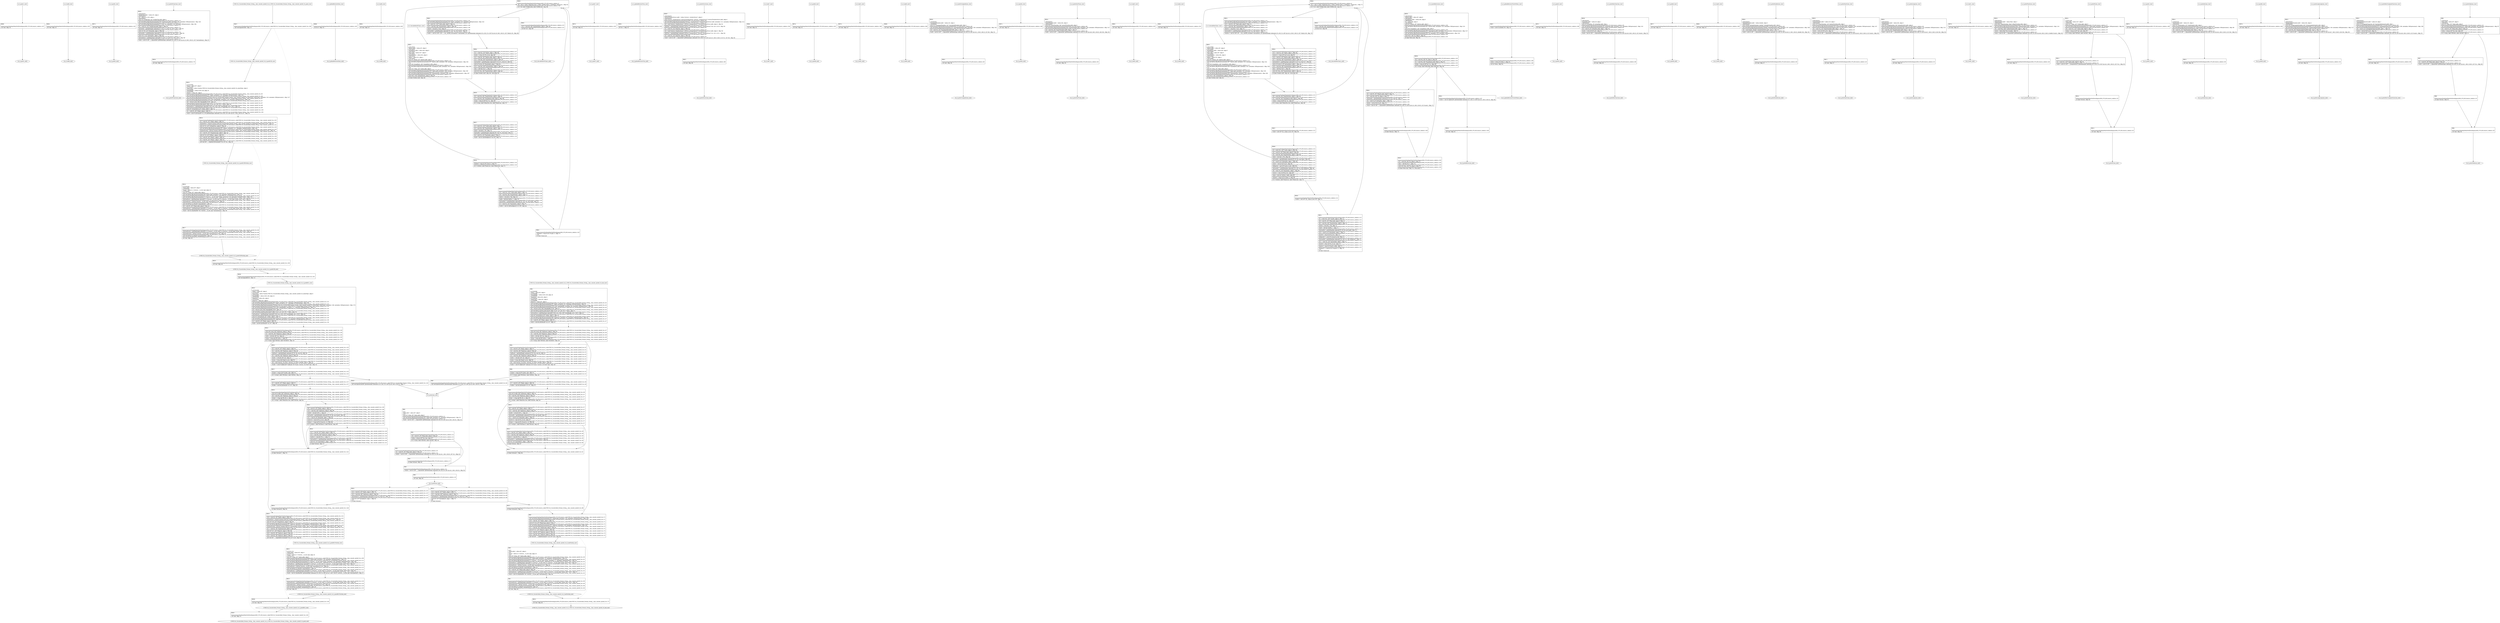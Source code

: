 digraph "icfg graph" {
BBio_ll_good1_end [label="{io_ll_good1_end}"];
BBio_ll_bad6_end [label="{io_ll_bad6_end}"];
BBio_ll_good5_end [label="{io_ll_good5_end}"];
BBio_ll_printWcharLine_end [label="{io_ll_printWcharLine_end}"];
BBCWE134_Uncontrolled_Format_String__char_console_vprintf_34_ll_badVaSink_end [label="{CWE134_Uncontrolled_Format_String__char_console_vprintf_34_ll_badVaSink_end}"];
BBCWE134_Uncontrolled_Format_String__char_console_vprintf_34_ll_goodG2BVaSink_end [label="{CWE134_Uncontrolled_Format_String__char_console_vprintf_34_ll_goodG2BVaSink_end}"];
BBCWE134_Uncontrolled_Format_String__char_console_vprintf_34_ll_goodG2B_end [label="{CWE134_Uncontrolled_Format_String__char_console_vprintf_34_ll_goodG2B_end}"];
BBio_ll_globalReturnsFalse_end [label="{io_ll_globalReturnsFalse_end}"];
BBio_ll_bad8_end [label="{io_ll_bad8_end}"];
BBio_ll_decodeHexWChars_end [label="{io_ll_decodeHexWChars_end}"];
BBio_ll_good7_end [label="{io_ll_good7_end}"];
BBio_ll_globalReturnsTrue_end [label="{io_ll_globalReturnsTrue_end}"];
BBio_ll_printStructLine_end [label="{io_ll_printStructLine_end}"];
BBio_ll_bad7_end [label="{io_ll_bad7_end}"];
BBio_ll_good6_end [label="{io_ll_good6_end}"];
BBio_ll_bad2_end [label="{io_ll_bad2_end}"];
BBio_ll_bad9_end [label="{io_ll_bad9_end}"];
BBio_ll_printUnsignedLine_end [label="{io_ll_printUnsignedLine_end}"];
BBio_ll_good4_end [label="{io_ll_good4_end}"];
BBio_ll_printSizeTLine_end [label="{io_ll_printSizeTLine_end}"];
BBio_ll_bad5_end [label="{io_ll_bad5_end}"];
BBio_ll_printLine_end [label="{io_ll_printLine_end}"];
BBCWE134_Uncontrolled_Format_String__char_console_vprintf_34_ll_CWE134_Uncontrolled_Format_String__char_console_vprintf_34_good_end [label="{CWE134_Uncontrolled_Format_String__char_console_vprintf_34_ll_CWE134_Uncontrolled_Format_String__char_console_vprintf_34_good_end}"];
BBio_ll_bad4_end [label="{io_ll_bad4_end}"];
BBCWE134_Uncontrolled_Format_String__char_console_vprintf_34_ll_goodB2GVaSink_end [label="{CWE134_Uncontrolled_Format_String__char_console_vprintf_34_ll_goodB2GVaSink_end}"];
BBio_ll_decodeHexChars_end [label="{io_ll_decodeHexChars_end}"];
BBio_ll_printBytesLine_end [label="{io_ll_printBytesLine_end}"];
BBio_ll_globalReturnsTrueOrFalse_end [label="{io_ll_globalReturnsTrueOrFalse_end}"];
BBCWE134_Uncontrolled_Format_String__char_console_vprintf_34_ll_goodB2G_end [label="{CWE134_Uncontrolled_Format_String__char_console_vprintf_34_ll_goodB2G_end}"];
BBio_ll_good3_end [label="{io_ll_good3_end}"];
BBio_ll_printHexCharLine_end [label="{io_ll_printHexCharLine_end}"];
BBCWE134_Uncontrolled_Format_String__char_console_vprintf_34_ll_CWE134_Uncontrolled_Format_String__char_console_vprintf_34_bad_end [label="{CWE134_Uncontrolled_Format_String__char_console_vprintf_34_ll_CWE134_Uncontrolled_Format_String__char_console_vprintf_34_bad_end}"];
BBio_ll_good9_end [label="{io_ll_good9_end}"];
BBio_ll_bad3_end [label="{io_ll_bad3_end}"];
BBio_ll_printDoubleLine_end [label="{io_ll_printDoubleLine_end}"];
BBio_ll_printShortLine_end [label="{io_ll_printShortLine_end}"];
BBio_ll_printLongLine_end [label="{io_ll_printLongLine_end}"];
BBio_ll_bad1_end [label="{io_ll_bad1_end}"];
BBio_ll_printFloatLine_end [label="{io_ll_printFloatLine_end}"];
BBio_ll_printWLine_end [label="{io_ll_printWLine_end}"];
BBio_ll_good2_end [label="{io_ll_good2_end}"];
BBio_ll_printIntLine_end [label="{io_ll_printIntLine_end}"];
BBio_ll_good8_end [label="{io_ll_good8_end}"];
BBio_ll_printLongLongLine_end [label="{io_ll_printLongLongLine_end}"];
BBio_ll_printHexUnsignedCharLine_end [label="{io_ll_printHexUnsignedCharLine_end}"];
BBio_ll_printSinkLine_end [label="{io_ll_printSinkLine_end}"];
BBio_ll_good1_start [label="{io_ll_good1_start}", shape=record];
io_ll_good1BB69 [label="{BB69:\l\l/home/raoxue/Desktop/MemVerif/workspace/000_079_601/source_code/io.c:187\l
  ret void, !dbg !52\l
}", shape=record];
BBio_ll_bad6_start [label="{io_ll_bad6_start}", shape=record];
io_ll_bad6BB83 [label="{BB83:\l\l/home/raoxue/Desktop/MemVerif/workspace/000_079_601/source_code/io.c:203\l
  ret void, !dbg !52\l
}", shape=record];
BBio_ll_good5_start [label="{io_ll_good5_start}", shape=record];
io_ll_good5BB73 [label="{BB73:\l\l/home/raoxue/Desktop/MemVerif/workspace/000_079_601/source_code/io.c:191\l
  ret void, !dbg !52\l
}", shape=record];
BBio_ll_printWcharLine_start [label="{io_ll_printWcharLine_start}", shape=record];
io_ll_printWcharLineBB28 [label="{BB28:\l\l/:3662904832\l
  %wideChar.addr = alloca i32, align 4\l
/:3662904832\l
  %s = alloca [2 x i32], align 4\l
/:3662904832\l
  store i32 %wideChar, i32* %wideChar.addr, align 4\l
/home/raoxue/Desktop/MemVerif/workspace/000_079_601/source_code/io.c:70\l
  call void @llvm.dbg.declare(metadata i32* %wideChar.addr, metadata !162, metadata !DIExpression()), !dbg !163\l
/home/raoxue/Desktop/MemVerif/workspace/000_079_601/source_code/io.c:74\l
  call void @llvm.dbg.declare(metadata [2 x i32]* %s, metadata !164, metadata !DIExpression()), !dbg !168\l
/home/raoxue/Desktop/MemVerif/workspace/000_079_601/source_code/io.c:75\l
  %0 = load i32, i32* %wideChar.addr, align 4, !dbg !61\l
/home/raoxue/Desktop/MemVerif/workspace/000_079_601/source_code/io.c:75\l
  %arrayidx = getelementptr inbounds [2 x i32], [2 x i32]* %s, i64 0, i64 0, !dbg !62\l
/home/raoxue/Desktop/MemVerif/workspace/000_079_601/source_code/io.c:75\l
  store i32 %0, i32* %arrayidx, align 4, !dbg !63\l
/home/raoxue/Desktop/MemVerif/workspace/000_079_601/source_code/io.c:76\l
  %arrayidx1 = getelementptr inbounds [2 x i32], [2 x i32]* %s, i64 0, i64 1, !dbg !64\l
/home/raoxue/Desktop/MemVerif/workspace/000_079_601/source_code/io.c:76\l
  store i32 0, i32* %arrayidx1, align 4, !dbg !65\l
/home/raoxue/Desktop/MemVerif/workspace/000_079_601/source_code/io.c:77\l
  %arraydecay = getelementptr inbounds [2 x i32], [2 x i32]* %s, i64 0, i64 0, !dbg !66\l
/home/raoxue/Desktop/MemVerif/workspace/000_079_601/source_code/io.c:77\l
  %call = call i32 (i8*, ...) @printf(i8* getelementptr inbounds ([5 x i8], [5 x i8]* @.str.10, i64 0, i64 0), i32* %arraydecay), !dbg !67\l
}", shape=record];
io_ll_printWcharLineBB28 [label="{BB28:\l\l/:3662904832\l
  %wideChar.addr = alloca i32, align 4\l
/:3662904832\l
  %s = alloca [2 x i32], align 4\l
/:3662904832\l
  store i32 %wideChar, i32* %wideChar.addr, align 4\l
/home/raoxue/Desktop/MemVerif/workspace/000_079_601/source_code/io.c:70\l
  call void @llvm.dbg.declare(metadata i32* %wideChar.addr, metadata !162, metadata !DIExpression()), !dbg !163\l
/home/raoxue/Desktop/MemVerif/workspace/000_079_601/source_code/io.c:74\l
  call void @llvm.dbg.declare(metadata [2 x i32]* %s, metadata !164, metadata !DIExpression()), !dbg !168\l
/home/raoxue/Desktop/MemVerif/workspace/000_079_601/source_code/io.c:75\l
  %0 = load i32, i32* %wideChar.addr, align 4, !dbg !61\l
/home/raoxue/Desktop/MemVerif/workspace/000_079_601/source_code/io.c:75\l
  %arrayidx = getelementptr inbounds [2 x i32], [2 x i32]* %s, i64 0, i64 0, !dbg !62\l
/home/raoxue/Desktop/MemVerif/workspace/000_079_601/source_code/io.c:75\l
  store i32 %0, i32* %arrayidx, align 4, !dbg !63\l
/home/raoxue/Desktop/MemVerif/workspace/000_079_601/source_code/io.c:76\l
  %arrayidx1 = getelementptr inbounds [2 x i32], [2 x i32]* %s, i64 0, i64 1, !dbg !64\l
/home/raoxue/Desktop/MemVerif/workspace/000_079_601/source_code/io.c:76\l
  store i32 0, i32* %arrayidx1, align 4, !dbg !65\l
/home/raoxue/Desktop/MemVerif/workspace/000_079_601/source_code/io.c:77\l
  %arraydecay = getelementptr inbounds [2 x i32], [2 x i32]* %s, i64 0, i64 0, !dbg !66\l
/home/raoxue/Desktop/MemVerif/workspace/000_079_601/source_code/io.c:77\l
  %call = call i32 (i8*, ...) @printf(i8* getelementptr inbounds ([5 x i8], [5 x i8]* @.str.10, i64 0, i64 0), i32* %arraydecay), !dbg !67\l
}", shape=record];
io_ll_printWcharLineBB29 [label="{BB29:\l\l/home/raoxue/Desktop/MemVerif/workspace/000_079_601/source_code/io.c:78\l
  ret void, !dbg !68\l
}", shape=record];
BBCWE134_Uncontrolled_Format_String__char_console_vprintf_34_ll_badVaSink_start [label="{CWE134_Uncontrolled_Format_String__char_console_vprintf_34_ll_badVaSink_start}", shape=record];
CWE134_Uncontrolled_Format_String__char_console_vprintf_34_ll_badVaSinkBB0 [label="{BB0:\l\l/:415\l
  %data.addr = alloca i8*, align 8\l
/:415\l
  %args = alloca [1 x %struct.__va_list_tag], align 16\l
/:415\l
  store i8* %data, i8** %data.addr, align 8\l
/home/raoxue/Desktop/MemVerif/workspace/000_079_601/source_code/CWE134_Uncontrolled_Format_String__char_console_vprintf_34.c:29\l
  call void @llvm.dbg.declare(metadata i8** %data.addr, metadata !15, metadata !DIExpression()), !dbg !16\l
/home/raoxue/Desktop/MemVerif/workspace/000_079_601/source_code/CWE134_Uncontrolled_Format_String__char_console_vprintf_34.c:32\l
  call void @llvm.dbg.declare(metadata [1 x %struct.__va_list_tag]* %args, metadata !17, metadata !DIExpression()), !dbg !34\l
/home/raoxue/Desktop/MemVerif/workspace/000_079_601/source_code/CWE134_Uncontrolled_Format_String__char_console_vprintf_34.c:33\l
  %arraydecay = getelementptr inbounds [1 x %struct.__va_list_tag], [1 x %struct.__va_list_tag]* %args, i64 0, i64 0, !dbg !35\l
/home/raoxue/Desktop/MemVerif/workspace/000_079_601/source_code/CWE134_Uncontrolled_Format_String__char_console_vprintf_34.c:33\l
  %arraydecay1 = bitcast %struct.__va_list_tag* %arraydecay to i8*, !dbg !35\l
/home/raoxue/Desktop/MemVerif/workspace/000_079_601/source_code/CWE134_Uncontrolled_Format_String__char_console_vprintf_34.c:33\l
  call void @llvm.va_start(i8* %arraydecay1), !dbg !35\l
/home/raoxue/Desktop/MemVerif/workspace/000_079_601/source_code/CWE134_Uncontrolled_Format_String__char_console_vprintf_34.c:35\l
  %0 = load i8*, i8** %data.addr, align 8, !dbg !36\l
/home/raoxue/Desktop/MemVerif/workspace/000_079_601/source_code/CWE134_Uncontrolled_Format_String__char_console_vprintf_34.c:35\l
  %arraydecay2 = getelementptr inbounds [1 x %struct.__va_list_tag], [1 x %struct.__va_list_tag]* %args, i64 0, i64 0, !dbg !37\l
/home/raoxue/Desktop/MemVerif/workspace/000_079_601/source_code/CWE134_Uncontrolled_Format_String__char_console_vprintf_34.c:35\l
  %call = call i32 @vprintf(i8* %0, %struct.__va_list_tag* %arraydecay2), !dbg !38\l
}", shape=record];
CWE134_Uncontrolled_Format_String__char_console_vprintf_34_ll_badVaSinkBB0 [label="{BB0:\l\l/:415\l
  %data.addr = alloca i8*, align 8\l
/:415\l
  %args = alloca [1 x %struct.__va_list_tag], align 16\l
/:415\l
  store i8* %data, i8** %data.addr, align 8\l
/home/raoxue/Desktop/MemVerif/workspace/000_079_601/source_code/CWE134_Uncontrolled_Format_String__char_console_vprintf_34.c:29\l
  call void @llvm.dbg.declare(metadata i8** %data.addr, metadata !15, metadata !DIExpression()), !dbg !16\l
/home/raoxue/Desktop/MemVerif/workspace/000_079_601/source_code/CWE134_Uncontrolled_Format_String__char_console_vprintf_34.c:32\l
  call void @llvm.dbg.declare(metadata [1 x %struct.__va_list_tag]* %args, metadata !17, metadata !DIExpression()), !dbg !34\l
/home/raoxue/Desktop/MemVerif/workspace/000_079_601/source_code/CWE134_Uncontrolled_Format_String__char_console_vprintf_34.c:33\l
  %arraydecay = getelementptr inbounds [1 x %struct.__va_list_tag], [1 x %struct.__va_list_tag]* %args, i64 0, i64 0, !dbg !35\l
/home/raoxue/Desktop/MemVerif/workspace/000_079_601/source_code/CWE134_Uncontrolled_Format_String__char_console_vprintf_34.c:33\l
  %arraydecay1 = bitcast %struct.__va_list_tag* %arraydecay to i8*, !dbg !35\l
/home/raoxue/Desktop/MemVerif/workspace/000_079_601/source_code/CWE134_Uncontrolled_Format_String__char_console_vprintf_34.c:33\l
  call void @llvm.va_start(i8* %arraydecay1), !dbg !35\l
/home/raoxue/Desktop/MemVerif/workspace/000_079_601/source_code/CWE134_Uncontrolled_Format_String__char_console_vprintf_34.c:35\l
  %0 = load i8*, i8** %data.addr, align 8, !dbg !36\l
/home/raoxue/Desktop/MemVerif/workspace/000_079_601/source_code/CWE134_Uncontrolled_Format_String__char_console_vprintf_34.c:35\l
  %arraydecay2 = getelementptr inbounds [1 x %struct.__va_list_tag], [1 x %struct.__va_list_tag]* %args, i64 0, i64 0, !dbg !37\l
/home/raoxue/Desktop/MemVerif/workspace/000_079_601/source_code/CWE134_Uncontrolled_Format_String__char_console_vprintf_34.c:35\l
  %call = call i32 @vprintf(i8* %0, %struct.__va_list_tag* %arraydecay2), !dbg !38\l
}", shape=record];
CWE134_Uncontrolled_Format_String__char_console_vprintf_34_ll_badVaSinkBB1 [label="{BB1:\l\l/home/raoxue/Desktop/MemVerif/workspace/000_079_601/source_code/CWE134_Uncontrolled_Format_String__char_console_vprintf_34.c:36\l
  %arraydecay3 = getelementptr inbounds [1 x %struct.__va_list_tag], [1 x %struct.__va_list_tag]* %args, i64 0, i64 0, !dbg !39\l
/home/raoxue/Desktop/MemVerif/workspace/000_079_601/source_code/CWE134_Uncontrolled_Format_String__char_console_vprintf_34.c:36\l
  %arraydecay34 = bitcast %struct.__va_list_tag* %arraydecay3 to i8*, !dbg !39\l
/home/raoxue/Desktop/MemVerif/workspace/000_079_601/source_code/CWE134_Uncontrolled_Format_String__char_console_vprintf_34.c:36\l
  call void @llvm.va_end(i8* %arraydecay34), !dbg !39\l
/home/raoxue/Desktop/MemVerif/workspace/000_079_601/source_code/CWE134_Uncontrolled_Format_String__char_console_vprintf_34.c:38\l
  ret void, !dbg !40\l
}", shape=record];
BBCWE134_Uncontrolled_Format_String__char_console_vprintf_34_ll_goodG2BVaSink_start [label="{CWE134_Uncontrolled_Format_String__char_console_vprintf_34_ll_goodG2BVaSink_start}", shape=record];
CWE134_Uncontrolled_Format_String__char_console_vprintf_34_ll_goodG2BVaSinkBB16 [label="{BB16:\l\l/:107005400\l
  %data.addr = alloca i8*, align 8\l
/:107005400\l
  %args = alloca [1 x %struct.__va_list_tag], align 16\l
/:107005400\l
  store i8* %data, i8** %data.addr, align 8\l
/home/raoxue/Desktop/MemVerif/workspace/000_079_601/source_code/CWE134_Uncontrolled_Format_String__char_console_vprintf_34.c:82\l
  call void @llvm.dbg.declare(metadata i8** %data.addr, metadata !116, metadata !DIExpression()), !dbg !117\l
/home/raoxue/Desktop/MemVerif/workspace/000_079_601/source_code/CWE134_Uncontrolled_Format_String__char_console_vprintf_34.c:85\l
  call void @llvm.dbg.declare(metadata [1 x %struct.__va_list_tag]* %args, metadata !118, metadata !DIExpression()), !dbg !120\l
/home/raoxue/Desktop/MemVerif/workspace/000_079_601/source_code/CWE134_Uncontrolled_Format_String__char_console_vprintf_34.c:86\l
  %arraydecay = getelementptr inbounds [1 x %struct.__va_list_tag], [1 x %struct.__va_list_tag]* %args, i64 0, i64 0, !dbg !35\l
/home/raoxue/Desktop/MemVerif/workspace/000_079_601/source_code/CWE134_Uncontrolled_Format_String__char_console_vprintf_34.c:86\l
  %arraydecay1 = bitcast %struct.__va_list_tag* %arraydecay to i8*, !dbg !35\l
/home/raoxue/Desktop/MemVerif/workspace/000_079_601/source_code/CWE134_Uncontrolled_Format_String__char_console_vprintf_34.c:86\l
  call void @llvm.va_start(i8* %arraydecay1), !dbg !35\l
/home/raoxue/Desktop/MemVerif/workspace/000_079_601/source_code/CWE134_Uncontrolled_Format_String__char_console_vprintf_34.c:88\l
  %0 = load i8*, i8** %data.addr, align 8, !dbg !36\l
/home/raoxue/Desktop/MemVerif/workspace/000_079_601/source_code/CWE134_Uncontrolled_Format_String__char_console_vprintf_34.c:88\l
  %arraydecay2 = getelementptr inbounds [1 x %struct.__va_list_tag], [1 x %struct.__va_list_tag]* %args, i64 0, i64 0, !dbg !37\l
/home/raoxue/Desktop/MemVerif/workspace/000_079_601/source_code/CWE134_Uncontrolled_Format_String__char_console_vprintf_34.c:88\l
  %call = call i32 @vprintf(i8* %0, %struct.__va_list_tag* %arraydecay2), !dbg !38\l
}", shape=record];
CWE134_Uncontrolled_Format_String__char_console_vprintf_34_ll_goodG2BVaSinkBB16 [label="{BB16:\l\l/:107005400\l
  %data.addr = alloca i8*, align 8\l
/:107005400\l
  %args = alloca [1 x %struct.__va_list_tag], align 16\l
/:107005400\l
  store i8* %data, i8** %data.addr, align 8\l
/home/raoxue/Desktop/MemVerif/workspace/000_079_601/source_code/CWE134_Uncontrolled_Format_String__char_console_vprintf_34.c:82\l
  call void @llvm.dbg.declare(metadata i8** %data.addr, metadata !116, metadata !DIExpression()), !dbg !117\l
/home/raoxue/Desktop/MemVerif/workspace/000_079_601/source_code/CWE134_Uncontrolled_Format_String__char_console_vprintf_34.c:85\l
  call void @llvm.dbg.declare(metadata [1 x %struct.__va_list_tag]* %args, metadata !118, metadata !DIExpression()), !dbg !120\l
/home/raoxue/Desktop/MemVerif/workspace/000_079_601/source_code/CWE134_Uncontrolled_Format_String__char_console_vprintf_34.c:86\l
  %arraydecay = getelementptr inbounds [1 x %struct.__va_list_tag], [1 x %struct.__va_list_tag]* %args, i64 0, i64 0, !dbg !35\l
/home/raoxue/Desktop/MemVerif/workspace/000_079_601/source_code/CWE134_Uncontrolled_Format_String__char_console_vprintf_34.c:86\l
  %arraydecay1 = bitcast %struct.__va_list_tag* %arraydecay to i8*, !dbg !35\l
/home/raoxue/Desktop/MemVerif/workspace/000_079_601/source_code/CWE134_Uncontrolled_Format_String__char_console_vprintf_34.c:86\l
  call void @llvm.va_start(i8* %arraydecay1), !dbg !35\l
/home/raoxue/Desktop/MemVerif/workspace/000_079_601/source_code/CWE134_Uncontrolled_Format_String__char_console_vprintf_34.c:88\l
  %0 = load i8*, i8** %data.addr, align 8, !dbg !36\l
/home/raoxue/Desktop/MemVerif/workspace/000_079_601/source_code/CWE134_Uncontrolled_Format_String__char_console_vprintf_34.c:88\l
  %arraydecay2 = getelementptr inbounds [1 x %struct.__va_list_tag], [1 x %struct.__va_list_tag]* %args, i64 0, i64 0, !dbg !37\l
/home/raoxue/Desktop/MemVerif/workspace/000_079_601/source_code/CWE134_Uncontrolled_Format_String__char_console_vprintf_34.c:88\l
  %call = call i32 @vprintf(i8* %0, %struct.__va_list_tag* %arraydecay2), !dbg !38\l
}", shape=record];
CWE134_Uncontrolled_Format_String__char_console_vprintf_34_ll_goodG2BVaSinkBB17 [label="{BB17:\l\l/home/raoxue/Desktop/MemVerif/workspace/000_079_601/source_code/CWE134_Uncontrolled_Format_String__char_console_vprintf_34.c:89\l
  %arraydecay3 = getelementptr inbounds [1 x %struct.__va_list_tag], [1 x %struct.__va_list_tag]* %args, i64 0, i64 0, !dbg !39\l
/home/raoxue/Desktop/MemVerif/workspace/000_079_601/source_code/CWE134_Uncontrolled_Format_String__char_console_vprintf_34.c:89\l
  %arraydecay34 = bitcast %struct.__va_list_tag* %arraydecay3 to i8*, !dbg !39\l
/home/raoxue/Desktop/MemVerif/workspace/000_079_601/source_code/CWE134_Uncontrolled_Format_String__char_console_vprintf_34.c:89\l
  call void @llvm.va_end(i8* %arraydecay34), !dbg !39\l
/home/raoxue/Desktop/MemVerif/workspace/000_079_601/source_code/CWE134_Uncontrolled_Format_String__char_console_vprintf_34.c:91\l
  ret void, !dbg !40\l
}", shape=record];
BBCWE134_Uncontrolled_Format_String__char_console_vprintf_34_ll_goodG2B_start [label="{CWE134_Uncontrolled_Format_String__char_console_vprintf_34_ll_goodG2B_start}", shape=record];
CWE134_Uncontrolled_Format_String__char_console_vprintf_34_ll_goodG2BBB18 [label="{BB18:\l\l/:107024008\l
  %data = alloca i8*, align 8\l
/:107024008\l
  %myUnion = alloca %union.CWE134_Uncontrolled_Format_String__char_console_vprintf_34_unionType, align 8\l
/:107024008\l
  %dataBuffer = alloca [100 x i8], align 16\l
/:107024008\l
  %data1 = alloca i8*, align 8\l
/home/raoxue/Desktop/MemVerif/workspace/000_079_601/source_code/CWE134_Uncontrolled_Format_String__char_console_vprintf_34.c:95\l
  call void @llvm.dbg.declare(metadata i8** %data, metadata !128, metadata !DIExpression()), !dbg !129\l
/home/raoxue/Desktop/MemVerif/workspace/000_079_601/source_code/CWE134_Uncontrolled_Format_String__char_console_vprintf_34.c:96\l
  call void @llvm.dbg.declare(metadata %union.CWE134_Uncontrolled_Format_String__char_console_vprintf_34_unionType* %myUnion, metadata !130, metadata !DIExpression()), !dbg !137\l
/home/raoxue/Desktop/MemVerif/workspace/000_079_601/source_code/CWE134_Uncontrolled_Format_String__char_console_vprintf_34.c:97\l
  call void @llvm.dbg.declare(metadata [100 x i8]* %dataBuffer, metadata !138, metadata !DIExpression()), !dbg !139\l
/home/raoxue/Desktop/MemVerif/workspace/000_079_601/source_code/CWE134_Uncontrolled_Format_String__char_console_vprintf_34.c:97\l
  %0 = bitcast [100 x i8]* %dataBuffer to i8*, !dbg !29\l
/home/raoxue/Desktop/MemVerif/workspace/000_079_601/source_code/CWE134_Uncontrolled_Format_String__char_console_vprintf_34.c:97\l
  call void @llvm.memset.p0i8.i64(i8* align 16 %0, i8 0, i64 100, i1 false), !dbg !29\l
/home/raoxue/Desktop/MemVerif/workspace/000_079_601/source_code/CWE134_Uncontrolled_Format_String__char_console_vprintf_34.c:98\l
  %arraydecay = getelementptr inbounds [100 x i8], [100 x i8]* %dataBuffer, i64 0, i64 0, !dbg !30\l
/home/raoxue/Desktop/MemVerif/workspace/000_079_601/source_code/CWE134_Uncontrolled_Format_String__char_console_vprintf_34.c:98\l
  store i8* %arraydecay, i8** %data, align 8, !dbg !31\l
/home/raoxue/Desktop/MemVerif/workspace/000_079_601/source_code/CWE134_Uncontrolled_Format_String__char_console_vprintf_34.c:100\l
  %1 = load i8*, i8** %data, align 8, !dbg !32\l
/home/raoxue/Desktop/MemVerif/workspace/000_079_601/source_code/CWE134_Uncontrolled_Format_String__char_console_vprintf_34.c:100\l
  %call = call i8* @strcpy(i8* %1, i8* getelementptr inbounds ([16 x i8], [16 x i8]* @.str.1, i64 0, i64 0)) #7, !dbg !33\l
}", shape=record];
CWE134_Uncontrolled_Format_String__char_console_vprintf_34_ll_goodG2BBB18 [label="{BB18:\l\l/:107024008\l
  %data = alloca i8*, align 8\l
/:107024008\l
  %myUnion = alloca %union.CWE134_Uncontrolled_Format_String__char_console_vprintf_34_unionType, align 8\l
/:107024008\l
  %dataBuffer = alloca [100 x i8], align 16\l
/:107024008\l
  %data1 = alloca i8*, align 8\l
/home/raoxue/Desktop/MemVerif/workspace/000_079_601/source_code/CWE134_Uncontrolled_Format_String__char_console_vprintf_34.c:95\l
  call void @llvm.dbg.declare(metadata i8** %data, metadata !128, metadata !DIExpression()), !dbg !129\l
/home/raoxue/Desktop/MemVerif/workspace/000_079_601/source_code/CWE134_Uncontrolled_Format_String__char_console_vprintf_34.c:96\l
  call void @llvm.dbg.declare(metadata %union.CWE134_Uncontrolled_Format_String__char_console_vprintf_34_unionType* %myUnion, metadata !130, metadata !DIExpression()), !dbg !137\l
/home/raoxue/Desktop/MemVerif/workspace/000_079_601/source_code/CWE134_Uncontrolled_Format_String__char_console_vprintf_34.c:97\l
  call void @llvm.dbg.declare(metadata [100 x i8]* %dataBuffer, metadata !138, metadata !DIExpression()), !dbg !139\l
/home/raoxue/Desktop/MemVerif/workspace/000_079_601/source_code/CWE134_Uncontrolled_Format_String__char_console_vprintf_34.c:97\l
  %0 = bitcast [100 x i8]* %dataBuffer to i8*, !dbg !29\l
/home/raoxue/Desktop/MemVerif/workspace/000_079_601/source_code/CWE134_Uncontrolled_Format_String__char_console_vprintf_34.c:97\l
  call void @llvm.memset.p0i8.i64(i8* align 16 %0, i8 0, i64 100, i1 false), !dbg !29\l
/home/raoxue/Desktop/MemVerif/workspace/000_079_601/source_code/CWE134_Uncontrolled_Format_String__char_console_vprintf_34.c:98\l
  %arraydecay = getelementptr inbounds [100 x i8], [100 x i8]* %dataBuffer, i64 0, i64 0, !dbg !30\l
/home/raoxue/Desktop/MemVerif/workspace/000_079_601/source_code/CWE134_Uncontrolled_Format_String__char_console_vprintf_34.c:98\l
  store i8* %arraydecay, i8** %data, align 8, !dbg !31\l
/home/raoxue/Desktop/MemVerif/workspace/000_079_601/source_code/CWE134_Uncontrolled_Format_String__char_console_vprintf_34.c:100\l
  %1 = load i8*, i8** %data, align 8, !dbg !32\l
/home/raoxue/Desktop/MemVerif/workspace/000_079_601/source_code/CWE134_Uncontrolled_Format_String__char_console_vprintf_34.c:100\l
  %call = call i8* @strcpy(i8* %1, i8* getelementptr inbounds ([16 x i8], [16 x i8]* @.str.1, i64 0, i64 0)) #7, !dbg !33\l
}", shape=record];
CWE134_Uncontrolled_Format_String__char_console_vprintf_34_ll_goodG2BBB19 [label="{BB19:\l\l/home/raoxue/Desktop/MemVerif/workspace/000_079_601/source_code/CWE134_Uncontrolled_Format_String__char_console_vprintf_34.c:101\l
  %2 = load i8*, i8** %data, align 8, !dbg !34\l
/home/raoxue/Desktop/MemVerif/workspace/000_079_601/source_code/CWE134_Uncontrolled_Format_String__char_console_vprintf_34.c:101\l
  %unionFirst = bitcast %union.CWE134_Uncontrolled_Format_String__char_console_vprintf_34_unionType* %myUnion to i8**, !dbg !35\l
/home/raoxue/Desktop/MemVerif/workspace/000_079_601/source_code/CWE134_Uncontrolled_Format_String__char_console_vprintf_34.c:101\l
  store i8* %2, i8** %unionFirst, align 8, !dbg !36\l
/home/raoxue/Desktop/MemVerif/workspace/000_079_601/source_code/CWE134_Uncontrolled_Format_String__char_console_vprintf_34.c:103\l
  call void @llvm.dbg.declare(metadata i8** %data1, metadata !147, metadata !DIExpression()), !dbg !149\l
/home/raoxue/Desktop/MemVerif/workspace/000_079_601/source_code/CWE134_Uncontrolled_Format_String__char_console_vprintf_34.c:103\l
  %unionSecond = bitcast %union.CWE134_Uncontrolled_Format_String__char_console_vprintf_34_unionType* %myUnion to i8**, !dbg !40\l
/home/raoxue/Desktop/MemVerif/workspace/000_079_601/source_code/CWE134_Uncontrolled_Format_String__char_console_vprintf_34.c:103\l
  %3 = load i8*, i8** %unionSecond, align 8, !dbg !40\l
/home/raoxue/Desktop/MemVerif/workspace/000_079_601/source_code/CWE134_Uncontrolled_Format_String__char_console_vprintf_34.c:103\l
  store i8* %3, i8** %data1, align 8, !dbg !39\l
/home/raoxue/Desktop/MemVerif/workspace/000_079_601/source_code/CWE134_Uncontrolled_Format_String__char_console_vprintf_34.c:104\l
  %4 = load i8*, i8** %data1, align 8, !dbg !41\l
/home/raoxue/Desktop/MemVerif/workspace/000_079_601/source_code/CWE134_Uncontrolled_Format_String__char_console_vprintf_34.c:104\l
  %5 = load i8*, i8** %data1, align 8, !dbg !42\l
/home/raoxue/Desktop/MemVerif/workspace/000_079_601/source_code/CWE134_Uncontrolled_Format_String__char_console_vprintf_34.c:104\l
  call void (i8*, ...) @goodG2BVaSink(i8* %4, i8* %5), !dbg !43\l
}", shape=record];
CWE134_Uncontrolled_Format_String__char_console_vprintf_34_ll_goodG2BBB19 [label="{BB19:\l\l/home/raoxue/Desktop/MemVerif/workspace/000_079_601/source_code/CWE134_Uncontrolled_Format_String__char_console_vprintf_34.c:101\l
  %2 = load i8*, i8** %data, align 8, !dbg !34\l
/home/raoxue/Desktop/MemVerif/workspace/000_079_601/source_code/CWE134_Uncontrolled_Format_String__char_console_vprintf_34.c:101\l
  %unionFirst = bitcast %union.CWE134_Uncontrolled_Format_String__char_console_vprintf_34_unionType* %myUnion to i8**, !dbg !35\l
/home/raoxue/Desktop/MemVerif/workspace/000_079_601/source_code/CWE134_Uncontrolled_Format_String__char_console_vprintf_34.c:101\l
  store i8* %2, i8** %unionFirst, align 8, !dbg !36\l
/home/raoxue/Desktop/MemVerif/workspace/000_079_601/source_code/CWE134_Uncontrolled_Format_String__char_console_vprintf_34.c:103\l
  call void @llvm.dbg.declare(metadata i8** %data1, metadata !147, metadata !DIExpression()), !dbg !149\l
/home/raoxue/Desktop/MemVerif/workspace/000_079_601/source_code/CWE134_Uncontrolled_Format_String__char_console_vprintf_34.c:103\l
  %unionSecond = bitcast %union.CWE134_Uncontrolled_Format_String__char_console_vprintf_34_unionType* %myUnion to i8**, !dbg !40\l
/home/raoxue/Desktop/MemVerif/workspace/000_079_601/source_code/CWE134_Uncontrolled_Format_String__char_console_vprintf_34.c:103\l
  %3 = load i8*, i8** %unionSecond, align 8, !dbg !40\l
/home/raoxue/Desktop/MemVerif/workspace/000_079_601/source_code/CWE134_Uncontrolled_Format_String__char_console_vprintf_34.c:103\l
  store i8* %3, i8** %data1, align 8, !dbg !39\l
/home/raoxue/Desktop/MemVerif/workspace/000_079_601/source_code/CWE134_Uncontrolled_Format_String__char_console_vprintf_34.c:104\l
  %4 = load i8*, i8** %data1, align 8, !dbg !41\l
/home/raoxue/Desktop/MemVerif/workspace/000_079_601/source_code/CWE134_Uncontrolled_Format_String__char_console_vprintf_34.c:104\l
  %5 = load i8*, i8** %data1, align 8, !dbg !42\l
/home/raoxue/Desktop/MemVerif/workspace/000_079_601/source_code/CWE134_Uncontrolled_Format_String__char_console_vprintf_34.c:104\l
  call void (i8*, ...) @goodG2BVaSink(i8* %4, i8* %5), !dbg !43\l
}", shape=record];
CWE134_Uncontrolled_Format_String__char_console_vprintf_34_ll_goodG2BBB20 [label="{BB20:\l\l/home/raoxue/Desktop/MemVerif/workspace/000_079_601/source_code/CWE134_Uncontrolled_Format_String__char_console_vprintf_34.c:106\l
  ret void, !dbg !44\l
}", shape=record];
BBio_ll_globalReturnsFalse_start [label="{io_ll_globalReturnsFalse_start}", shape=record];
io_ll_globalReturnsFalseBB66 [label="{BB66:\l\l/home/raoxue/Desktop/MemVerif/workspace/000_079_601/source_code/io.c:163\l
  ret i32 0, !dbg !52\l
}", shape=record];
BBio_ll_bad8_start [label="{io_ll_bad8_start}", shape=record];
io_ll_bad8BB85 [label="{BB85:\l\l/home/raoxue/Desktop/MemVerif/workspace/000_079_601/source_code/io.c:205\l
  ret void, !dbg !52\l
}", shape=record];
BBio_ll_decodeHexWChars_start [label="{io_ll_decodeHexWChars_start}", shape=record];
io_ll_decodeHexWCharsBB55 [label="{BB55:\l\l/:100129352\l
  %bytes.addr = alloca i8*, align 8\l
/:100129352\l
  %numBytes.addr = alloca i64, align 8\l
/:100129352\l
  %hex.addr = alloca i32*, align 8\l
/:100129352\l
  %numWritten = alloca i64, align 8\l
/:100129352\l
  %byte = alloca i32, align 4\l
/:100129352\l
  store i8* %bytes, i8** %bytes.addr, align 8\l
/home/raoxue/Desktop/MemVerif/workspace/000_079_601/source_code/io.c:135\l
  call void @llvm.dbg.declare(metadata i8** %bytes.addr, metadata !290, metadata !DIExpression()), !dbg !291\l
/:135\l
  store i64 %numBytes, i64* %numBytes.addr, align 8\l
/home/raoxue/Desktop/MemVerif/workspace/000_079_601/source_code/io.c:135\l
  call void @llvm.dbg.declare(metadata i64* %numBytes.addr, metadata !292, metadata !DIExpression()), !dbg !293\l
/:135\l
  store i32* %hex, i32** %hex.addr, align 8\l
/home/raoxue/Desktop/MemVerif/workspace/000_079_601/source_code/io.c:135\l
  call void @llvm.dbg.declare(metadata i32** %hex.addr, metadata !294, metadata !DIExpression()), !dbg !295\l
/home/raoxue/Desktop/MemVerif/workspace/000_079_601/source_code/io.c:137\l
  call void @llvm.dbg.declare(metadata i64* %numWritten, metadata !296, metadata !DIExpression()), !dbg !297\l
/home/raoxue/Desktop/MemVerif/workspace/000_079_601/source_code/io.c:137\l
  store i64 0, i64* %numWritten, align 8, !dbg !65\l
/home/raoxue/Desktop/MemVerif/workspace/000_079_601/source_code/io.c:143\l
  br label %while.cond, !dbg !66\l
}", shape=record];
io_ll_decodeHexWCharsBB56 [label="{BB56:\l\l/home/raoxue/Desktop/MemVerif/workspace/000_079_601/source_code/io.c:143\l
  %0 = load i64, i64* %numWritten, align 8, !dbg !67\l
/home/raoxue/Desktop/MemVerif/workspace/000_079_601/source_code/io.c:143\l
  %1 = load i64, i64* %numBytes.addr, align 8, !dbg !68\l
/home/raoxue/Desktop/MemVerif/workspace/000_079_601/source_code/io.c:143\l
  %cmp = icmp ult i64 %0, %1, !dbg !69\l
/home/raoxue/Desktop/MemVerif/workspace/000_079_601/source_code/io.c:143\l
  br i1 %cmp, label %land.lhs.true, label %land.end, !dbg !70\l
}", shape=record];
io_ll_decodeHexWCharsBB57 [label="{BB57:\l\l/home/raoxue/Desktop/MemVerif/workspace/000_079_601/source_code/io.c:143\l
  %2 = load i32*, i32** %hex.addr, align 8, !dbg !71\l
/home/raoxue/Desktop/MemVerif/workspace/000_079_601/source_code/io.c:143\l
  %3 = load i64, i64* %numWritten, align 8, !dbg !72\l
/home/raoxue/Desktop/MemVerif/workspace/000_079_601/source_code/io.c:143\l
  %mul = mul i64 2, %3, !dbg !73\l
/home/raoxue/Desktop/MemVerif/workspace/000_079_601/source_code/io.c:143\l
  %arrayidx = getelementptr inbounds i32, i32* %2, i64 %mul, !dbg !71\l
/home/raoxue/Desktop/MemVerif/workspace/000_079_601/source_code/io.c:143\l
  %4 = load i32, i32* %arrayidx, align 4, !dbg !71\l
/home/raoxue/Desktop/MemVerif/workspace/000_079_601/source_code/io.c:143\l
  %call = call i32 @iswxdigit(i32 %4) #5, !dbg !74\l
}", shape=record];
io_ll_decodeHexWCharsBB57 [label="{BB57:\l\l/home/raoxue/Desktop/MemVerif/workspace/000_079_601/source_code/io.c:143\l
  %2 = load i32*, i32** %hex.addr, align 8, !dbg !71\l
/home/raoxue/Desktop/MemVerif/workspace/000_079_601/source_code/io.c:143\l
  %3 = load i64, i64* %numWritten, align 8, !dbg !72\l
/home/raoxue/Desktop/MemVerif/workspace/000_079_601/source_code/io.c:143\l
  %mul = mul i64 2, %3, !dbg !73\l
/home/raoxue/Desktop/MemVerif/workspace/000_079_601/source_code/io.c:143\l
  %arrayidx = getelementptr inbounds i32, i32* %2, i64 %mul, !dbg !71\l
/home/raoxue/Desktop/MemVerif/workspace/000_079_601/source_code/io.c:143\l
  %4 = load i32, i32* %arrayidx, align 4, !dbg !71\l
/home/raoxue/Desktop/MemVerif/workspace/000_079_601/source_code/io.c:143\l
  %call = call i32 @iswxdigit(i32 %4) #5, !dbg !74\l
}", shape=record];
io_ll_decodeHexWCharsBB59 [label="{BB59:\l\l/home/raoxue/Desktop/MemVerif/workspace/000_079_601/source_code/io.c:143\l
  %tobool = icmp ne i32 %call, 0, !dbg !74\l
/home/raoxue/Desktop/MemVerif/workspace/000_079_601/source_code/io.c:143\l
  br i1 %tobool, label %land.rhs, label %land.end, !dbg !75\l
}", shape=record];
io_ll_decodeHexWCharsBB60 [label="{BB60:\l\l/home/raoxue/Desktop/MemVerif/workspace/000_079_601/source_code/io.c:143\l
  %5 = load i32*, i32** %hex.addr, align 8, !dbg !76\l
/home/raoxue/Desktop/MemVerif/workspace/000_079_601/source_code/io.c:143\l
  %6 = load i64, i64* %numWritten, align 8, !dbg !77\l
/home/raoxue/Desktop/MemVerif/workspace/000_079_601/source_code/io.c:143\l
  %mul1 = mul i64 2, %6, !dbg !78\l
/home/raoxue/Desktop/MemVerif/workspace/000_079_601/source_code/io.c:143\l
  %add = add i64 %mul1, 1, !dbg !79\l
/home/raoxue/Desktop/MemVerif/workspace/000_079_601/source_code/io.c:143\l
  %arrayidx2 = getelementptr inbounds i32, i32* %5, i64 %add, !dbg !76\l
/home/raoxue/Desktop/MemVerif/workspace/000_079_601/source_code/io.c:143\l
  %7 = load i32, i32* %arrayidx2, align 4, !dbg !76\l
/home/raoxue/Desktop/MemVerif/workspace/000_079_601/source_code/io.c:143\l
  %call3 = call i32 @iswxdigit(i32 %7) #5, !dbg !80\l
}", shape=record];
io_ll_decodeHexWCharsBB60 [label="{BB60:\l\l/home/raoxue/Desktop/MemVerif/workspace/000_079_601/source_code/io.c:143\l
  %5 = load i32*, i32** %hex.addr, align 8, !dbg !76\l
/home/raoxue/Desktop/MemVerif/workspace/000_079_601/source_code/io.c:143\l
  %6 = load i64, i64* %numWritten, align 8, !dbg !77\l
/home/raoxue/Desktop/MemVerif/workspace/000_079_601/source_code/io.c:143\l
  %mul1 = mul i64 2, %6, !dbg !78\l
/home/raoxue/Desktop/MemVerif/workspace/000_079_601/source_code/io.c:143\l
  %add = add i64 %mul1, 1, !dbg !79\l
/home/raoxue/Desktop/MemVerif/workspace/000_079_601/source_code/io.c:143\l
  %arrayidx2 = getelementptr inbounds i32, i32* %5, i64 %add, !dbg !76\l
/home/raoxue/Desktop/MemVerif/workspace/000_079_601/source_code/io.c:143\l
  %7 = load i32, i32* %arrayidx2, align 4, !dbg !76\l
/home/raoxue/Desktop/MemVerif/workspace/000_079_601/source_code/io.c:143\l
  %call3 = call i32 @iswxdigit(i32 %7) #5, !dbg !80\l
}", shape=record];
io_ll_decodeHexWCharsBB61 [label="{BB61:\l\l/home/raoxue/Desktop/MemVerif/workspace/000_079_601/source_code/io.c:143\l
  %tobool4 = icmp ne i32 %call3, 0, !dbg !75\l
/:143\l
  br label %land.end\l
}", shape=record];
io_ll_decodeHexWCharsBB58 [label="{BB58:\l\l/home/raoxue/Desktop/MemVerif/workspace/000_079_601/source_code/io.c:0\l
  %8 = phi i1 [ false, %land.lhs.true ], [ false, %while.cond ], [ %tobool4, %land.rhs ], !dbg !81\l
/home/raoxue/Desktop/MemVerif/workspace/000_079_601/source_code/io.c:143\l
  br i1 %8, label %while.body, label %while.end, !dbg !66\l
}", shape=record];
io_ll_decodeHexWCharsBB62 [label="{BB62:\l\l/home/raoxue/Desktop/MemVerif/workspace/000_079_601/source_code/io.c:145\l
  call void @llvm.dbg.declare(metadata i32* %byte, metadata !314, metadata !DIExpression()), !dbg !316\l
/home/raoxue/Desktop/MemVerif/workspace/000_079_601/source_code/io.c:146\l
  %9 = load i32*, i32** %hex.addr, align 8, !dbg !85\l
/home/raoxue/Desktop/MemVerif/workspace/000_079_601/source_code/io.c:146\l
  %10 = load i64, i64* %numWritten, align 8, !dbg !86\l
/home/raoxue/Desktop/MemVerif/workspace/000_079_601/source_code/io.c:146\l
  %mul5 = mul i64 2, %10, !dbg !87\l
/home/raoxue/Desktop/MemVerif/workspace/000_079_601/source_code/io.c:146\l
  %arrayidx6 = getelementptr inbounds i32, i32* %9, i64 %mul5, !dbg !85\l
/home/raoxue/Desktop/MemVerif/workspace/000_079_601/source_code/io.c:146\l
  %call7 = call i32 (i32*, i32*, ...) @__isoc99_swscanf(i32* %arrayidx6, i32* getelementptr inbounds ([5 x i32], [5 x i32]* @.str.16, i64 0, i64 0), i32* %byte) #5, !dbg !88\l
}", shape=record];
io_ll_decodeHexWCharsBB62 [label="{BB62:\l\l/home/raoxue/Desktop/MemVerif/workspace/000_079_601/source_code/io.c:145\l
  call void @llvm.dbg.declare(metadata i32* %byte, metadata !314, metadata !DIExpression()), !dbg !316\l
/home/raoxue/Desktop/MemVerif/workspace/000_079_601/source_code/io.c:146\l
  %9 = load i32*, i32** %hex.addr, align 8, !dbg !85\l
/home/raoxue/Desktop/MemVerif/workspace/000_079_601/source_code/io.c:146\l
  %10 = load i64, i64* %numWritten, align 8, !dbg !86\l
/home/raoxue/Desktop/MemVerif/workspace/000_079_601/source_code/io.c:146\l
  %mul5 = mul i64 2, %10, !dbg !87\l
/home/raoxue/Desktop/MemVerif/workspace/000_079_601/source_code/io.c:146\l
  %arrayidx6 = getelementptr inbounds i32, i32* %9, i64 %mul5, !dbg !85\l
/home/raoxue/Desktop/MemVerif/workspace/000_079_601/source_code/io.c:146\l
  %call7 = call i32 (i32*, i32*, ...) @__isoc99_swscanf(i32* %arrayidx6, i32* getelementptr inbounds ([5 x i32], [5 x i32]* @.str.16, i64 0, i64 0), i32* %byte) #5, !dbg !88\l
}", shape=record];
io_ll_decodeHexWCharsBB64 [label="{BB64:\l\l/home/raoxue/Desktop/MemVerif/workspace/000_079_601/source_code/io.c:147\l
  %11 = load i32, i32* %byte, align 4, !dbg !89\l
/home/raoxue/Desktop/MemVerif/workspace/000_079_601/source_code/io.c:147\l
  %conv = trunc i32 %11 to i8, !dbg !90\l
/home/raoxue/Desktop/MemVerif/workspace/000_079_601/source_code/io.c:147\l
  %12 = load i8*, i8** %bytes.addr, align 8, !dbg !91\l
/home/raoxue/Desktop/MemVerif/workspace/000_079_601/source_code/io.c:147\l
  %13 = load i64, i64* %numWritten, align 8, !dbg !92\l
/home/raoxue/Desktop/MemVerif/workspace/000_079_601/source_code/io.c:147\l
  %arrayidx8 = getelementptr inbounds i8, i8* %12, i64 %13, !dbg !91\l
/home/raoxue/Desktop/MemVerif/workspace/000_079_601/source_code/io.c:147\l
  store i8 %conv, i8* %arrayidx8, align 1, !dbg !93\l
/home/raoxue/Desktop/MemVerif/workspace/000_079_601/source_code/io.c:148\l
  %14 = load i64, i64* %numWritten, align 8, !dbg !94\l
/home/raoxue/Desktop/MemVerif/workspace/000_079_601/source_code/io.c:148\l
  %inc = add i64 %14, 1, !dbg !94\l
/home/raoxue/Desktop/MemVerif/workspace/000_079_601/source_code/io.c:148\l
  store i64 %inc, i64* %numWritten, align 8, !dbg !94\l
/home/raoxue/Desktop/MemVerif/workspace/000_079_601/source_code/io.c:143\l
  br label %while.cond, !dbg !66, !llvm.loop !95\l
}", shape=record];
io_ll_decodeHexWCharsBB63 [label="{BB63:\l\l/home/raoxue/Desktop/MemVerif/workspace/000_079_601/source_code/io.c:151\l
  %15 = load i64, i64* %numWritten, align 8, !dbg !98\l
/home/raoxue/Desktop/MemVerif/workspace/000_079_601/source_code/io.c:151\l
  ret i64 %15, !dbg !99\l
}", shape=record];
BBio_ll_good7_start [label="{io_ll_good7_start}", shape=record];
io_ll_good7BB75 [label="{BB75:\l\l/home/raoxue/Desktop/MemVerif/workspace/000_079_601/source_code/io.c:193\l
  ret void, !dbg !52\l
}", shape=record];
BBio_ll_globalReturnsTrue_start [label="{io_ll_globalReturnsTrue_start}", shape=record];
io_ll_globalReturnsTrueBB65 [label="{BB65:\l\l/home/raoxue/Desktop/MemVerif/workspace/000_079_601/source_code/io.c:158\l
  ret i32 1, !dbg !52\l
}", shape=record];
BBio_ll_printStructLine_start [label="{io_ll_printStructLine_start}", shape=record];
io_ll_printStructLineBB36 [label="{BB36:\l\l/:3662904832\l
  %structTwoIntsStruct.addr = alloca %struct._twoIntsStruct*, align 8\l
/:3662904832\l
  store %struct._twoIntsStruct* %structTwoIntsStruct, %struct._twoIntsStruct** %structTwoIntsStruct.addr, align 8\l
/home/raoxue/Desktop/MemVerif/workspace/000_079_601/source_code/io.c:95\l
  call void @llvm.dbg.declare(metadata %struct._twoIntsStruct** %structTwoIntsStruct.addr, metadata !212, metadata !DIExpression()), !dbg !213\l
/home/raoxue/Desktop/MemVerif/workspace/000_079_601/source_code/io.c:97\l
  %0 = load %struct._twoIntsStruct*, %struct._twoIntsStruct** %structTwoIntsStruct.addr, align 8, !dbg !61\l
/home/raoxue/Desktop/MemVerif/workspace/000_079_601/source_code/io.c:97\l
  %intOne = getelementptr inbounds %struct._twoIntsStruct, %struct._twoIntsStruct* %0, i32 0, i32 0, !dbg !62\l
/home/raoxue/Desktop/MemVerif/workspace/000_079_601/source_code/io.c:97\l
  %1 = load i32, i32* %intOne, align 4, !dbg !62\l
/home/raoxue/Desktop/MemVerif/workspace/000_079_601/source_code/io.c:97\l
  %2 = load %struct._twoIntsStruct*, %struct._twoIntsStruct** %structTwoIntsStruct.addr, align 8, !dbg !63\l
/home/raoxue/Desktop/MemVerif/workspace/000_079_601/source_code/io.c:97\l
  %intTwo = getelementptr inbounds %struct._twoIntsStruct, %struct._twoIntsStruct* %2, i32 0, i32 1, !dbg !64\l
/home/raoxue/Desktop/MemVerif/workspace/000_079_601/source_code/io.c:97\l
  %3 = load i32, i32* %intTwo, align 4, !dbg !64\l
/home/raoxue/Desktop/MemVerif/workspace/000_079_601/source_code/io.c:97\l
  %call = call i32 (i8*, ...) @printf(i8* getelementptr inbounds ([10 x i8], [10 x i8]* @.str.13, i64 0, i64 0), i32 %1, i32 %3), !dbg !65\l
}", shape=record];
io_ll_printStructLineBB36 [label="{BB36:\l\l/:3662904832\l
  %structTwoIntsStruct.addr = alloca %struct._twoIntsStruct*, align 8\l
/:3662904832\l
  store %struct._twoIntsStruct* %structTwoIntsStruct, %struct._twoIntsStruct** %structTwoIntsStruct.addr, align 8\l
/home/raoxue/Desktop/MemVerif/workspace/000_079_601/source_code/io.c:95\l
  call void @llvm.dbg.declare(metadata %struct._twoIntsStruct** %structTwoIntsStruct.addr, metadata !212, metadata !DIExpression()), !dbg !213\l
/home/raoxue/Desktop/MemVerif/workspace/000_079_601/source_code/io.c:97\l
  %0 = load %struct._twoIntsStruct*, %struct._twoIntsStruct** %structTwoIntsStruct.addr, align 8, !dbg !61\l
/home/raoxue/Desktop/MemVerif/workspace/000_079_601/source_code/io.c:97\l
  %intOne = getelementptr inbounds %struct._twoIntsStruct, %struct._twoIntsStruct* %0, i32 0, i32 0, !dbg !62\l
/home/raoxue/Desktop/MemVerif/workspace/000_079_601/source_code/io.c:97\l
  %1 = load i32, i32* %intOne, align 4, !dbg !62\l
/home/raoxue/Desktop/MemVerif/workspace/000_079_601/source_code/io.c:97\l
  %2 = load %struct._twoIntsStruct*, %struct._twoIntsStruct** %structTwoIntsStruct.addr, align 8, !dbg !63\l
/home/raoxue/Desktop/MemVerif/workspace/000_079_601/source_code/io.c:97\l
  %intTwo = getelementptr inbounds %struct._twoIntsStruct, %struct._twoIntsStruct* %2, i32 0, i32 1, !dbg !64\l
/home/raoxue/Desktop/MemVerif/workspace/000_079_601/source_code/io.c:97\l
  %3 = load i32, i32* %intTwo, align 4, !dbg !64\l
/home/raoxue/Desktop/MemVerif/workspace/000_079_601/source_code/io.c:97\l
  %call = call i32 (i8*, ...) @printf(i8* getelementptr inbounds ([10 x i8], [10 x i8]* @.str.13, i64 0, i64 0), i32 %1, i32 %3), !dbg !65\l
}", shape=record];
io_ll_printStructLineBB37 [label="{BB37:\l\l/home/raoxue/Desktop/MemVerif/workspace/000_079_601/source_code/io.c:98\l
  ret void, !dbg !66\l
}", shape=record];
BBio_ll_bad7_start [label="{io_ll_bad7_start}", shape=record];
io_ll_bad7BB84 [label="{BB84:\l\l/home/raoxue/Desktop/MemVerif/workspace/000_079_601/source_code/io.c:204\l
  ret void, !dbg !52\l
}", shape=record];
BBio_ll_good6_start [label="{io_ll_good6_start}", shape=record];
io_ll_good6BB74 [label="{BB74:\l\l/home/raoxue/Desktop/MemVerif/workspace/000_079_601/source_code/io.c:192\l
  ret void, !dbg !52\l
}", shape=record];
BBio_ll_bad2_start [label="{io_ll_bad2_start}", shape=record];
io_ll_bad2BB79 [label="{BB79:\l\l/home/raoxue/Desktop/MemVerif/workspace/000_079_601/source_code/io.c:199\l
  ret void, !dbg !52\l
}", shape=record];
BBio_ll_bad9_start [label="{io_ll_bad9_start}", shape=record];
io_ll_bad9BB86 [label="{BB86:\l\l/home/raoxue/Desktop/MemVerif/workspace/000_079_601/source_code/io.c:206\l
  ret void, !dbg !52\l
}", shape=record];
BBio_ll_printUnsignedLine_start [label="{io_ll_printUnsignedLine_start}", shape=record];
io_ll_printUnsignedLineBB30 [label="{BB30:\l\l/:100290392\l
  %unsignedNumber.addr = alloca i32, align 4\l
/:100290392\l
  store i32 %unsignedNumber, i32* %unsignedNumber.addr, align 4\l
/home/raoxue/Desktop/MemVerif/workspace/000_079_601/source_code/io.c:80\l
  call void @llvm.dbg.declare(metadata i32* %unsignedNumber.addr, metadata !180, metadata !DIExpression()), !dbg !181\l
/home/raoxue/Desktop/MemVerif/workspace/000_079_601/source_code/io.c:82\l
  %0 = load i32, i32* %unsignedNumber.addr, align 4, !dbg !54\l
/home/raoxue/Desktop/MemVerif/workspace/000_079_601/source_code/io.c:82\l
  %call = call i32 (i8*, ...) @printf(i8* getelementptr inbounds ([4 x i8], [4 x i8]* @.str.11, i64 0, i64 0), i32 %0), !dbg !55\l
}", shape=record];
io_ll_printUnsignedLineBB30 [label="{BB30:\l\l/:100290392\l
  %unsignedNumber.addr = alloca i32, align 4\l
/:100290392\l
  store i32 %unsignedNumber, i32* %unsignedNumber.addr, align 4\l
/home/raoxue/Desktop/MemVerif/workspace/000_079_601/source_code/io.c:80\l
  call void @llvm.dbg.declare(metadata i32* %unsignedNumber.addr, metadata !180, metadata !DIExpression()), !dbg !181\l
/home/raoxue/Desktop/MemVerif/workspace/000_079_601/source_code/io.c:82\l
  %0 = load i32, i32* %unsignedNumber.addr, align 4, !dbg !54\l
/home/raoxue/Desktop/MemVerif/workspace/000_079_601/source_code/io.c:82\l
  %call = call i32 (i8*, ...) @printf(i8* getelementptr inbounds ([4 x i8], [4 x i8]* @.str.11, i64 0, i64 0), i32 %0), !dbg !55\l
}", shape=record];
io_ll_printUnsignedLineBB31 [label="{BB31:\l\l/home/raoxue/Desktop/MemVerif/workspace/000_079_601/source_code/io.c:83\l
  ret void, !dbg !56\l
}", shape=record];
BBio_ll_good4_start [label="{io_ll_good4_start}", shape=record];
io_ll_good4BB72 [label="{BB72:\l\l/home/raoxue/Desktop/MemVerif/workspace/000_079_601/source_code/io.c:190\l
  ret void, !dbg !52\l
}", shape=record];
BBio_ll_printSizeTLine_start [label="{io_ll_printSizeTLine_start}", shape=record];
io_ll_printSizeTLineBB24 [label="{BB24:\l\l/:3662904832\l
  %sizeTNumber.addr = alloca i64, align 8\l
/:3662904832\l
  store i64 %sizeTNumber, i64* %sizeTNumber.addr, align 8\l
/home/raoxue/Desktop/MemVerif/workspace/000_079_601/source_code/io.c:60\l
  call void @llvm.dbg.declare(metadata i64* %sizeTNumber.addr, metadata !146, metadata !DIExpression()), !dbg !147\l
/home/raoxue/Desktop/MemVerif/workspace/000_079_601/source_code/io.c:62\l
  %0 = load i64, i64* %sizeTNumber.addr, align 8, !dbg !57\l
/home/raoxue/Desktop/MemVerif/workspace/000_079_601/source_code/io.c:62\l
  %call = call i32 (i8*, ...) @printf(i8* getelementptr inbounds ([5 x i8], [5 x i8]* @.str.8, i64 0, i64 0), i64 %0), !dbg !58\l
}", shape=record];
io_ll_printSizeTLineBB24 [label="{BB24:\l\l/:3662904832\l
  %sizeTNumber.addr = alloca i64, align 8\l
/:3662904832\l
  store i64 %sizeTNumber, i64* %sizeTNumber.addr, align 8\l
/home/raoxue/Desktop/MemVerif/workspace/000_079_601/source_code/io.c:60\l
  call void @llvm.dbg.declare(metadata i64* %sizeTNumber.addr, metadata !146, metadata !DIExpression()), !dbg !147\l
/home/raoxue/Desktop/MemVerif/workspace/000_079_601/source_code/io.c:62\l
  %0 = load i64, i64* %sizeTNumber.addr, align 8, !dbg !57\l
/home/raoxue/Desktop/MemVerif/workspace/000_079_601/source_code/io.c:62\l
  %call = call i32 (i8*, ...) @printf(i8* getelementptr inbounds ([5 x i8], [5 x i8]* @.str.8, i64 0, i64 0), i64 %0), !dbg !58\l
}", shape=record];
io_ll_printSizeTLineBB25 [label="{BB25:\l\l/home/raoxue/Desktop/MemVerif/workspace/000_079_601/source_code/io.c:63\l
  ret void, !dbg !59\l
}", shape=record];
BBio_ll_bad5_start [label="{io_ll_bad5_start}", shape=record];
io_ll_bad5BB82 [label="{BB82:\l\l/home/raoxue/Desktop/MemVerif/workspace/000_079_601/source_code/io.c:202\l
  ret void, !dbg !52\l
}", shape=record];
BBio_ll_printLine_start [label="{io_ll_printLine_start}", shape=record];
io_ll_printLineBB0 [label="{BB0:\l\l/:415\l
  %line.addr = alloca i8*, align 8\l
/:415\l
  store i8* %line, i8** %line.addr, align 8\l
/home/raoxue/Desktop/MemVerif/workspace/000_079_601/source_code/io.c:11\l
  call void @llvm.dbg.declare(metadata i8** %line.addr, metadata !52, metadata !DIExpression()), !dbg !53\l
/home/raoxue/Desktop/MemVerif/workspace/000_079_601/source_code/io.c:13\l
  %call = call i32 (i8*, ...) @printf(i8* getelementptr inbounds ([9 x i8], [9 x i8]* @.str, i64 0, i64 0)), !dbg !54\l
}", shape=record];
io_ll_printLineBB0 [label="{BB0:\l\l/:415\l
  %line.addr = alloca i8*, align 8\l
/:415\l
  store i8* %line, i8** %line.addr, align 8\l
/home/raoxue/Desktop/MemVerif/workspace/000_079_601/source_code/io.c:11\l
  call void @llvm.dbg.declare(metadata i8** %line.addr, metadata !52, metadata !DIExpression()), !dbg !53\l
/home/raoxue/Desktop/MemVerif/workspace/000_079_601/source_code/io.c:13\l
  %call = call i32 (i8*, ...) @printf(i8* getelementptr inbounds ([9 x i8], [9 x i8]* @.str, i64 0, i64 0)), !dbg !54\l
}", shape=record];
io_ll_printLineBB1 [label="{BB1:\l\l/home/raoxue/Desktop/MemVerif/workspace/000_079_601/source_code/io.c:14\l
  %0 = load i8*, i8** %line.addr, align 8, !dbg !55\l
/home/raoxue/Desktop/MemVerif/workspace/000_079_601/source_code/io.c:14\l
  %cmp = icmp ne i8* %0, null, !dbg !57\l
/home/raoxue/Desktop/MemVerif/workspace/000_079_601/source_code/io.c:14\l
  br i1 %cmp, label %if.then, label %if.end, !dbg !58\l
}", shape=record];
io_ll_printLineBB2 [label="{BB2:\l\l/home/raoxue/Desktop/MemVerif/workspace/000_079_601/source_code/io.c:16\l
  %1 = load i8*, i8** %line.addr, align 8, !dbg !59\l
/home/raoxue/Desktop/MemVerif/workspace/000_079_601/source_code/io.c:16\l
  %call1 = call i32 (i8*, ...) @printf(i8* getelementptr inbounds ([4 x i8], [4 x i8]* @.str.1, i64 0, i64 0), i8* %1), !dbg !61\l
}", shape=record];
io_ll_printLineBB2 [label="{BB2:\l\l/home/raoxue/Desktop/MemVerif/workspace/000_079_601/source_code/io.c:16\l
  %1 = load i8*, i8** %line.addr, align 8, !dbg !59\l
/home/raoxue/Desktop/MemVerif/workspace/000_079_601/source_code/io.c:16\l
  %call1 = call i32 (i8*, ...) @printf(i8* getelementptr inbounds ([4 x i8], [4 x i8]* @.str.1, i64 0, i64 0), i8* %1), !dbg !61\l
}", shape=record];
io_ll_printLineBB4 [label="{BB4:\l\l/home/raoxue/Desktop/MemVerif/workspace/000_079_601/source_code/io.c:17\l
  br label %if.end, !dbg !62\l
}", shape=record];
io_ll_printLineBB3 [label="{BB3:\l\l/home/raoxue/Desktop/MemVerif/workspace/000_079_601/source_code/io.c:18\l
  %call2 = call i32 (i8*, ...) @printf(i8* getelementptr inbounds ([9 x i8], [9 x i8]* @.str.2, i64 0, i64 0)), !dbg !63\l
}", shape=record];
io_ll_printLineBB3 [label="{BB3:\l\l/home/raoxue/Desktop/MemVerif/workspace/000_079_601/source_code/io.c:18\l
  %call2 = call i32 (i8*, ...) @printf(i8* getelementptr inbounds ([9 x i8], [9 x i8]* @.str.2, i64 0, i64 0)), !dbg !63\l
}", shape=record];
io_ll_printLineBB5 [label="{BB5:\l\l/home/raoxue/Desktop/MemVerif/workspace/000_079_601/source_code/io.c:19\l
  ret void, !dbg !64\l
}", shape=record];
BBCWE134_Uncontrolled_Format_String__char_console_vprintf_34_ll_CWE134_Uncontrolled_Format_String__char_console_vprintf_34_good_start [label="{CWE134_Uncontrolled_Format_String__char_console_vprintf_34_ll_CWE134_Uncontrolled_Format_String__char_console_vprintf_34_good_start}", shape=record];
CWE134_Uncontrolled_Format_String__char_console_vprintf_34_ll_CWE134_Uncontrolled_Format_String__char_console_vprintf_34_goodBB37 [label="{BB37:\l\l/home/raoxue/Desktop/MemVerif/workspace/000_079_601/source_code/CWE134_Uncontrolled_Format_String__char_console_vprintf_34.c:160\l
  call void @goodG2B(), !dbg !13\l
}", shape=record];
CWE134_Uncontrolled_Format_String__char_console_vprintf_34_ll_CWE134_Uncontrolled_Format_String__char_console_vprintf_34_goodBB37 [label="{BB37:\l\l/home/raoxue/Desktop/MemVerif/workspace/000_079_601/source_code/CWE134_Uncontrolled_Format_String__char_console_vprintf_34.c:160\l
  call void @goodG2B(), !dbg !13\l
}", shape=record];
CWE134_Uncontrolled_Format_String__char_console_vprintf_34_ll_CWE134_Uncontrolled_Format_String__char_console_vprintf_34_goodBB38 [label="{BB38:\l\l/home/raoxue/Desktop/MemVerif/workspace/000_079_601/source_code/CWE134_Uncontrolled_Format_String__char_console_vprintf_34.c:161\l
  call void @goodB2G(), !dbg !14\l
}", shape=record];
CWE134_Uncontrolled_Format_String__char_console_vprintf_34_ll_CWE134_Uncontrolled_Format_String__char_console_vprintf_34_goodBB38 [label="{BB38:\l\l/home/raoxue/Desktop/MemVerif/workspace/000_079_601/source_code/CWE134_Uncontrolled_Format_String__char_console_vprintf_34.c:161\l
  call void @goodB2G(), !dbg !14\l
}", shape=record];
CWE134_Uncontrolled_Format_String__char_console_vprintf_34_ll_CWE134_Uncontrolled_Format_String__char_console_vprintf_34_goodBB39 [label="{BB39:\l\l/home/raoxue/Desktop/MemVerif/workspace/000_079_601/source_code/CWE134_Uncontrolled_Format_String__char_console_vprintf_34.c:162\l
  ret void, !dbg !15\l
}", shape=record];
BBio_ll_bad4_start [label="{io_ll_bad4_start}", shape=record];
io_ll_bad4BB81 [label="{BB81:\l\l/home/raoxue/Desktop/MemVerif/workspace/000_079_601/source_code/io.c:201\l
  ret void, !dbg !52\l
}", shape=record];
BBCWE134_Uncontrolled_Format_String__char_console_vprintf_34_ll_goodB2GVaSink_start [label="{CWE134_Uncontrolled_Format_String__char_console_vprintf_34_ll_goodB2GVaSink_start}", shape=record];
CWE134_Uncontrolled_Format_String__char_console_vprintf_34_ll_goodB2GVaSinkBB21 [label="{BB21:\l\l/:107031176\l
  %data.addr = alloca i8*, align 8\l
/:107031176\l
  %args = alloca [1 x %struct.__va_list_tag], align 16\l
/:107031176\l
  store i8* %data, i8** %data.addr, align 8\l
/home/raoxue/Desktop/MemVerif/workspace/000_079_601/source_code/CWE134_Uncontrolled_Format_String__char_console_vprintf_34.c:109\l
  call void @llvm.dbg.declare(metadata i8** %data.addr, metadata !156, metadata !DIExpression()), !dbg !157\l
/home/raoxue/Desktop/MemVerif/workspace/000_079_601/source_code/CWE134_Uncontrolled_Format_String__char_console_vprintf_34.c:112\l
  call void @llvm.dbg.declare(metadata [1 x %struct.__va_list_tag]* %args, metadata !158, metadata !DIExpression()), !dbg !160\l
/home/raoxue/Desktop/MemVerif/workspace/000_079_601/source_code/CWE134_Uncontrolled_Format_String__char_console_vprintf_34.c:113\l
  %arraydecay = getelementptr inbounds [1 x %struct.__va_list_tag], [1 x %struct.__va_list_tag]* %args, i64 0, i64 0, !dbg !35\l
/home/raoxue/Desktop/MemVerif/workspace/000_079_601/source_code/CWE134_Uncontrolled_Format_String__char_console_vprintf_34.c:113\l
  %arraydecay1 = bitcast %struct.__va_list_tag* %arraydecay to i8*, !dbg !35\l
/home/raoxue/Desktop/MemVerif/workspace/000_079_601/source_code/CWE134_Uncontrolled_Format_String__char_console_vprintf_34.c:113\l
  call void @llvm.va_start(i8* %arraydecay1), !dbg !35\l
/home/raoxue/Desktop/MemVerif/workspace/000_079_601/source_code/CWE134_Uncontrolled_Format_String__char_console_vprintf_34.c:115\l
  %arraydecay2 = getelementptr inbounds [1 x %struct.__va_list_tag], [1 x %struct.__va_list_tag]* %args, i64 0, i64 0, !dbg !36\l
/home/raoxue/Desktop/MemVerif/workspace/000_079_601/source_code/CWE134_Uncontrolled_Format_String__char_console_vprintf_34.c:115\l
  %call = call i32 @vprintf(i8* getelementptr inbounds ([3 x i8], [3 x i8]* @.str.2, i64 0, i64 0), %struct.__va_list_tag* %arraydecay2), !dbg !37\l
}", shape=record];
CWE134_Uncontrolled_Format_String__char_console_vprintf_34_ll_goodB2GVaSinkBB21 [label="{BB21:\l\l/:107031176\l
  %data.addr = alloca i8*, align 8\l
/:107031176\l
  %args = alloca [1 x %struct.__va_list_tag], align 16\l
/:107031176\l
  store i8* %data, i8** %data.addr, align 8\l
/home/raoxue/Desktop/MemVerif/workspace/000_079_601/source_code/CWE134_Uncontrolled_Format_String__char_console_vprintf_34.c:109\l
  call void @llvm.dbg.declare(metadata i8** %data.addr, metadata !156, metadata !DIExpression()), !dbg !157\l
/home/raoxue/Desktop/MemVerif/workspace/000_079_601/source_code/CWE134_Uncontrolled_Format_String__char_console_vprintf_34.c:112\l
  call void @llvm.dbg.declare(metadata [1 x %struct.__va_list_tag]* %args, metadata !158, metadata !DIExpression()), !dbg !160\l
/home/raoxue/Desktop/MemVerif/workspace/000_079_601/source_code/CWE134_Uncontrolled_Format_String__char_console_vprintf_34.c:113\l
  %arraydecay = getelementptr inbounds [1 x %struct.__va_list_tag], [1 x %struct.__va_list_tag]* %args, i64 0, i64 0, !dbg !35\l
/home/raoxue/Desktop/MemVerif/workspace/000_079_601/source_code/CWE134_Uncontrolled_Format_String__char_console_vprintf_34.c:113\l
  %arraydecay1 = bitcast %struct.__va_list_tag* %arraydecay to i8*, !dbg !35\l
/home/raoxue/Desktop/MemVerif/workspace/000_079_601/source_code/CWE134_Uncontrolled_Format_String__char_console_vprintf_34.c:113\l
  call void @llvm.va_start(i8* %arraydecay1), !dbg !35\l
/home/raoxue/Desktop/MemVerif/workspace/000_079_601/source_code/CWE134_Uncontrolled_Format_String__char_console_vprintf_34.c:115\l
  %arraydecay2 = getelementptr inbounds [1 x %struct.__va_list_tag], [1 x %struct.__va_list_tag]* %args, i64 0, i64 0, !dbg !36\l
/home/raoxue/Desktop/MemVerif/workspace/000_079_601/source_code/CWE134_Uncontrolled_Format_String__char_console_vprintf_34.c:115\l
  %call = call i32 @vprintf(i8* getelementptr inbounds ([3 x i8], [3 x i8]* @.str.2, i64 0, i64 0), %struct.__va_list_tag* %arraydecay2), !dbg !37\l
}", shape=record];
CWE134_Uncontrolled_Format_String__char_console_vprintf_34_ll_goodB2GVaSinkBB22 [label="{BB22:\l\l/home/raoxue/Desktop/MemVerif/workspace/000_079_601/source_code/CWE134_Uncontrolled_Format_String__char_console_vprintf_34.c:116\l
  %arraydecay3 = getelementptr inbounds [1 x %struct.__va_list_tag], [1 x %struct.__va_list_tag]* %args, i64 0, i64 0, !dbg !38\l
/home/raoxue/Desktop/MemVerif/workspace/000_079_601/source_code/CWE134_Uncontrolled_Format_String__char_console_vprintf_34.c:116\l
  %arraydecay34 = bitcast %struct.__va_list_tag* %arraydecay3 to i8*, !dbg !38\l
/home/raoxue/Desktop/MemVerif/workspace/000_079_601/source_code/CWE134_Uncontrolled_Format_String__char_console_vprintf_34.c:116\l
  call void @llvm.va_end(i8* %arraydecay34), !dbg !38\l
/home/raoxue/Desktop/MemVerif/workspace/000_079_601/source_code/CWE134_Uncontrolled_Format_String__char_console_vprintf_34.c:118\l
  ret void, !dbg !39\l
}", shape=record];
BBio_ll_decodeHexChars_start [label="{io_ll_decodeHexChars_start}", shape=record];
io_ll_decodeHexCharsBB45 [label="{BB45:\l\l/:100143680\l
  %bytes.addr = alloca i8*, align 8\l
/:100143680\l
  %numBytes.addr = alloca i64, align 8\l
/:100143680\l
  %hex.addr = alloca i8*, align 8\l
/:100143680\l
  %numWritten = alloca i64, align 8\l
/:100143680\l
  %byte = alloca i32, align 4\l
/:100143680\l
  store i8* %bytes, i8** %bytes.addr, align 8\l
/home/raoxue/Desktop/MemVerif/workspace/000_079_601/source_code/io.c:113\l
  call void @llvm.dbg.declare(metadata i8** %bytes.addr, metadata !253, metadata !DIExpression()), !dbg !254\l
/:113\l
  store i64 %numBytes, i64* %numBytes.addr, align 8\l
/home/raoxue/Desktop/MemVerif/workspace/000_079_601/source_code/io.c:113\l
  call void @llvm.dbg.declare(metadata i64* %numBytes.addr, metadata !255, metadata !DIExpression()), !dbg !256\l
/:113\l
  store i8* %hex, i8** %hex.addr, align 8\l
/home/raoxue/Desktop/MemVerif/workspace/000_079_601/source_code/io.c:113\l
  call void @llvm.dbg.declare(metadata i8** %hex.addr, metadata !257, metadata !DIExpression()), !dbg !258\l
/home/raoxue/Desktop/MemVerif/workspace/000_079_601/source_code/io.c:115\l
  call void @llvm.dbg.declare(metadata i64* %numWritten, metadata !259, metadata !DIExpression()), !dbg !260\l
/home/raoxue/Desktop/MemVerif/workspace/000_079_601/source_code/io.c:115\l
  store i64 0, i64* %numWritten, align 8, !dbg !63\l
/home/raoxue/Desktop/MemVerif/workspace/000_079_601/source_code/io.c:121\l
  br label %while.cond, !dbg !64\l
}", shape=record];
io_ll_decodeHexCharsBB46 [label="{BB46:\l\l/home/raoxue/Desktop/MemVerif/workspace/000_079_601/source_code/io.c:121\l
  %0 = load i64, i64* %numWritten, align 8, !dbg !65\l
/home/raoxue/Desktop/MemVerif/workspace/000_079_601/source_code/io.c:121\l
  %1 = load i64, i64* %numBytes.addr, align 8, !dbg !66\l
/home/raoxue/Desktop/MemVerif/workspace/000_079_601/source_code/io.c:121\l
  %cmp = icmp ult i64 %0, %1, !dbg !67\l
/home/raoxue/Desktop/MemVerif/workspace/000_079_601/source_code/io.c:121\l
  br i1 %cmp, label %land.lhs.true, label %land.end, !dbg !68\l
}", shape=record];
io_ll_decodeHexCharsBB47 [label="{BB47:\l\l/home/raoxue/Desktop/MemVerif/workspace/000_079_601/source_code/io.c:121\l
  %call = call i16** @__ctype_b_loc() #5, !dbg !69\l
}", shape=record];
io_ll_decodeHexCharsBB47 [label="{BB47:\l\l/home/raoxue/Desktop/MemVerif/workspace/000_079_601/source_code/io.c:121\l
  %call = call i16** @__ctype_b_loc() #5, !dbg !69\l
}", shape=record];
io_ll_decodeHexCharsBB49 [label="{BB49:\l\l/home/raoxue/Desktop/MemVerif/workspace/000_079_601/source_code/io.c:121\l
  %2 = load i16*, i16** %call, align 8, !dbg !69\l
/home/raoxue/Desktop/MemVerif/workspace/000_079_601/source_code/io.c:121\l
  %3 = load i8*, i8** %hex.addr, align 8, !dbg !69\l
/home/raoxue/Desktop/MemVerif/workspace/000_079_601/source_code/io.c:121\l
  %4 = load i64, i64* %numWritten, align 8, !dbg !69\l
/home/raoxue/Desktop/MemVerif/workspace/000_079_601/source_code/io.c:121\l
  %mul = mul i64 2, %4, !dbg !69\l
/home/raoxue/Desktop/MemVerif/workspace/000_079_601/source_code/io.c:121\l
  %arrayidx = getelementptr inbounds i8, i8* %3, i64 %mul, !dbg !69\l
/home/raoxue/Desktop/MemVerif/workspace/000_079_601/source_code/io.c:121\l
  %5 = load i8, i8* %arrayidx, align 1, !dbg !69\l
/home/raoxue/Desktop/MemVerif/workspace/000_079_601/source_code/io.c:121\l
  %conv = sext i8 %5 to i32, !dbg !69\l
/home/raoxue/Desktop/MemVerif/workspace/000_079_601/source_code/io.c:121\l
  %idxprom = sext i32 %conv to i64, !dbg !69\l
/home/raoxue/Desktop/MemVerif/workspace/000_079_601/source_code/io.c:121\l
  %arrayidx1 = getelementptr inbounds i16, i16* %2, i64 %idxprom, !dbg !69\l
/home/raoxue/Desktop/MemVerif/workspace/000_079_601/source_code/io.c:121\l
  %6 = load i16, i16* %arrayidx1, align 2, !dbg !69\l
/home/raoxue/Desktop/MemVerif/workspace/000_079_601/source_code/io.c:121\l
  %conv2 = zext i16 %6 to i32, !dbg !69\l
/home/raoxue/Desktop/MemVerif/workspace/000_079_601/source_code/io.c:121\l
  %and = and i32 %conv2, 4096, !dbg !69\l
/home/raoxue/Desktop/MemVerif/workspace/000_079_601/source_code/io.c:121\l
  %tobool = icmp ne i32 %and, 0, !dbg !69\l
/home/raoxue/Desktop/MemVerif/workspace/000_079_601/source_code/io.c:121\l
  br i1 %tobool, label %land.rhs, label %land.end, !dbg !70\l
}", shape=record];
io_ll_decodeHexCharsBB50 [label="{BB50:\l\l/home/raoxue/Desktop/MemVerif/workspace/000_079_601/source_code/io.c:121\l
  %call3 = call i16** @__ctype_b_loc() #5, !dbg !71\l
}", shape=record];
io_ll_decodeHexCharsBB50 [label="{BB50:\l\l/home/raoxue/Desktop/MemVerif/workspace/000_079_601/source_code/io.c:121\l
  %call3 = call i16** @__ctype_b_loc() #5, !dbg !71\l
}", shape=record];
io_ll_decodeHexCharsBB51 [label="{BB51:\l\l/home/raoxue/Desktop/MemVerif/workspace/000_079_601/source_code/io.c:121\l
  %7 = load i16*, i16** %call3, align 8, !dbg !71\l
/home/raoxue/Desktop/MemVerif/workspace/000_079_601/source_code/io.c:121\l
  %8 = load i8*, i8** %hex.addr, align 8, !dbg !71\l
/home/raoxue/Desktop/MemVerif/workspace/000_079_601/source_code/io.c:121\l
  %9 = load i64, i64* %numWritten, align 8, !dbg !71\l
/home/raoxue/Desktop/MemVerif/workspace/000_079_601/source_code/io.c:121\l
  %mul4 = mul i64 2, %9, !dbg !71\l
/home/raoxue/Desktop/MemVerif/workspace/000_079_601/source_code/io.c:121\l
  %add = add i64 %mul4, 1, !dbg !71\l
/home/raoxue/Desktop/MemVerif/workspace/000_079_601/source_code/io.c:121\l
  %arrayidx5 = getelementptr inbounds i8, i8* %8, i64 %add, !dbg !71\l
/home/raoxue/Desktop/MemVerif/workspace/000_079_601/source_code/io.c:121\l
  %10 = load i8, i8* %arrayidx5, align 1, !dbg !71\l
/home/raoxue/Desktop/MemVerif/workspace/000_079_601/source_code/io.c:121\l
  %conv6 = sext i8 %10 to i32, !dbg !71\l
/home/raoxue/Desktop/MemVerif/workspace/000_079_601/source_code/io.c:121\l
  %idxprom7 = sext i32 %conv6 to i64, !dbg !71\l
/home/raoxue/Desktop/MemVerif/workspace/000_079_601/source_code/io.c:121\l
  %arrayidx8 = getelementptr inbounds i16, i16* %7, i64 %idxprom7, !dbg !71\l
/home/raoxue/Desktop/MemVerif/workspace/000_079_601/source_code/io.c:121\l
  %11 = load i16, i16* %arrayidx8, align 2, !dbg !71\l
/home/raoxue/Desktop/MemVerif/workspace/000_079_601/source_code/io.c:121\l
  %conv9 = zext i16 %11 to i32, !dbg !71\l
/home/raoxue/Desktop/MemVerif/workspace/000_079_601/source_code/io.c:121\l
  %and10 = and i32 %conv9, 4096, !dbg !71\l
/home/raoxue/Desktop/MemVerif/workspace/000_079_601/source_code/io.c:121\l
  %tobool11 = icmp ne i32 %and10, 0, !dbg !70\l
/:121\l
  br label %land.end\l
}", shape=record];
io_ll_decodeHexCharsBB48 [label="{BB48:\l\l/home/raoxue/Desktop/MemVerif/workspace/000_079_601/source_code/io.c:0\l
  %12 = phi i1 [ false, %land.lhs.true ], [ false, %while.cond ], [ %tobool11, %land.rhs ], !dbg !72\l
/home/raoxue/Desktop/MemVerif/workspace/000_079_601/source_code/io.c:121\l
  br i1 %12, label %while.body, label %while.end, !dbg !64\l
}", shape=record];
io_ll_decodeHexCharsBB52 [label="{BB52:\l\l/home/raoxue/Desktop/MemVerif/workspace/000_079_601/source_code/io.c:123\l
  call void @llvm.dbg.declare(metadata i32* %byte, metadata !270, metadata !DIExpression()), !dbg !272\l
/home/raoxue/Desktop/MemVerif/workspace/000_079_601/source_code/io.c:124\l
  %13 = load i8*, i8** %hex.addr, align 8, !dbg !76\l
/home/raoxue/Desktop/MemVerif/workspace/000_079_601/source_code/io.c:124\l
  %14 = load i64, i64* %numWritten, align 8, !dbg !77\l
/home/raoxue/Desktop/MemVerif/workspace/000_079_601/source_code/io.c:124\l
  %mul12 = mul i64 2, %14, !dbg !78\l
/home/raoxue/Desktop/MemVerif/workspace/000_079_601/source_code/io.c:124\l
  %arrayidx13 = getelementptr inbounds i8, i8* %13, i64 %mul12, !dbg !76\l
/home/raoxue/Desktop/MemVerif/workspace/000_079_601/source_code/io.c:124\l
  %call14 = call i32 (i8*, i8*, ...) @__isoc99_sscanf(i8* %arrayidx13, i8* getelementptr inbounds ([5 x i8], [5 x i8]* @.str.14, i64 0, i64 0), i32* %byte) #6, !dbg !79\l
}", shape=record];
io_ll_decodeHexCharsBB52 [label="{BB52:\l\l/home/raoxue/Desktop/MemVerif/workspace/000_079_601/source_code/io.c:123\l
  call void @llvm.dbg.declare(metadata i32* %byte, metadata !270, metadata !DIExpression()), !dbg !272\l
/home/raoxue/Desktop/MemVerif/workspace/000_079_601/source_code/io.c:124\l
  %13 = load i8*, i8** %hex.addr, align 8, !dbg !76\l
/home/raoxue/Desktop/MemVerif/workspace/000_079_601/source_code/io.c:124\l
  %14 = load i64, i64* %numWritten, align 8, !dbg !77\l
/home/raoxue/Desktop/MemVerif/workspace/000_079_601/source_code/io.c:124\l
  %mul12 = mul i64 2, %14, !dbg !78\l
/home/raoxue/Desktop/MemVerif/workspace/000_079_601/source_code/io.c:124\l
  %arrayidx13 = getelementptr inbounds i8, i8* %13, i64 %mul12, !dbg !76\l
/home/raoxue/Desktop/MemVerif/workspace/000_079_601/source_code/io.c:124\l
  %call14 = call i32 (i8*, i8*, ...) @__isoc99_sscanf(i8* %arrayidx13, i8* getelementptr inbounds ([5 x i8], [5 x i8]* @.str.14, i64 0, i64 0), i32* %byte) #6, !dbg !79\l
}", shape=record];
io_ll_decodeHexCharsBB54 [label="{BB54:\l\l/home/raoxue/Desktop/MemVerif/workspace/000_079_601/source_code/io.c:125\l
  %15 = load i32, i32* %byte, align 4, !dbg !80\l
/home/raoxue/Desktop/MemVerif/workspace/000_079_601/source_code/io.c:125\l
  %conv15 = trunc i32 %15 to i8, !dbg !81\l
/home/raoxue/Desktop/MemVerif/workspace/000_079_601/source_code/io.c:125\l
  %16 = load i8*, i8** %bytes.addr, align 8, !dbg !82\l
/home/raoxue/Desktop/MemVerif/workspace/000_079_601/source_code/io.c:125\l
  %17 = load i64, i64* %numWritten, align 8, !dbg !83\l
/home/raoxue/Desktop/MemVerif/workspace/000_079_601/source_code/io.c:125\l
  %arrayidx16 = getelementptr inbounds i8, i8* %16, i64 %17, !dbg !82\l
/home/raoxue/Desktop/MemVerif/workspace/000_079_601/source_code/io.c:125\l
  store i8 %conv15, i8* %arrayidx16, align 1, !dbg !84\l
/home/raoxue/Desktop/MemVerif/workspace/000_079_601/source_code/io.c:126\l
  %18 = load i64, i64* %numWritten, align 8, !dbg !85\l
/home/raoxue/Desktop/MemVerif/workspace/000_079_601/source_code/io.c:126\l
  %inc = add i64 %18, 1, !dbg !85\l
/home/raoxue/Desktop/MemVerif/workspace/000_079_601/source_code/io.c:126\l
  store i64 %inc, i64* %numWritten, align 8, !dbg !85\l
/home/raoxue/Desktop/MemVerif/workspace/000_079_601/source_code/io.c:121\l
  br label %while.cond, !dbg !64, !llvm.loop !86\l
}", shape=record];
io_ll_decodeHexCharsBB53 [label="{BB53:\l\l/home/raoxue/Desktop/MemVerif/workspace/000_079_601/source_code/io.c:129\l
  %19 = load i64, i64* %numWritten, align 8, !dbg !89\l
/home/raoxue/Desktop/MemVerif/workspace/000_079_601/source_code/io.c:129\l
  ret i64 %19, !dbg !90\l
}", shape=record];
BBio_ll_printBytesLine_start [label="{io_ll_printBytesLine_start}", shape=record];
io_ll_printBytesLineBB38 [label="{BB38:\l\l/:3662904832\l
  %bytes.addr = alloca i8*, align 8\l
/:3662904832\l
  %numBytes.addr = alloca i64, align 8\l
/:3662904832\l
  %i = alloca i64, align 8\l
/:3662904832\l
  store i8* %bytes, i8** %bytes.addr, align 8\l
/home/raoxue/Desktop/MemVerif/workspace/000_079_601/source_code/io.c:100\l
  call void @llvm.dbg.declare(metadata i8** %bytes.addr, metadata !224, metadata !DIExpression()), !dbg !225\l
/:100\l
  store i64 %numBytes, i64* %numBytes.addr, align 8\l
/home/raoxue/Desktop/MemVerif/workspace/000_079_601/source_code/io.c:100\l
  call void @llvm.dbg.declare(metadata i64* %numBytes.addr, metadata !226, metadata !DIExpression()), !dbg !227\l
/home/raoxue/Desktop/MemVerif/workspace/000_079_601/source_code/io.c:102\l
  call void @llvm.dbg.declare(metadata i64* %i, metadata !228, metadata !DIExpression()), !dbg !229\l
/home/raoxue/Desktop/MemVerif/workspace/000_079_601/source_code/io.c:103\l
  store i64 0, i64* %i, align 8, !dbg !62\l
/home/raoxue/Desktop/MemVerif/workspace/000_079_601/source_code/io.c:103\l
  br label %for.cond, !dbg !64\l
}", shape=record];
io_ll_printBytesLineBB39 [label="{BB39:\l\l/home/raoxue/Desktop/MemVerif/workspace/000_079_601/source_code/io.c:103\l
  %0 = load i64, i64* %i, align 8, !dbg !65\l
/home/raoxue/Desktop/MemVerif/workspace/000_079_601/source_code/io.c:103\l
  %1 = load i64, i64* %numBytes.addr, align 8, !dbg !67\l
/home/raoxue/Desktop/MemVerif/workspace/000_079_601/source_code/io.c:103\l
  %cmp = icmp ult i64 %0, %1, !dbg !68\l
/home/raoxue/Desktop/MemVerif/workspace/000_079_601/source_code/io.c:103\l
  br i1 %cmp, label %for.body, label %for.end, !dbg !69\l
}", shape=record];
io_ll_printBytesLineBB40 [label="{BB40:\l\l/home/raoxue/Desktop/MemVerif/workspace/000_079_601/source_code/io.c:105\l
  %2 = load i8*, i8** %bytes.addr, align 8, !dbg !70\l
/home/raoxue/Desktop/MemVerif/workspace/000_079_601/source_code/io.c:105\l
  %3 = load i64, i64* %i, align 8, !dbg !72\l
/home/raoxue/Desktop/MemVerif/workspace/000_079_601/source_code/io.c:105\l
  %arrayidx = getelementptr inbounds i8, i8* %2, i64 %3, !dbg !70\l
/home/raoxue/Desktop/MemVerif/workspace/000_079_601/source_code/io.c:105\l
  %4 = load i8, i8* %arrayidx, align 1, !dbg !70\l
/home/raoxue/Desktop/MemVerif/workspace/000_079_601/source_code/io.c:105\l
  %conv = zext i8 %4 to i32, !dbg !70\l
/home/raoxue/Desktop/MemVerif/workspace/000_079_601/source_code/io.c:105\l
  %call = call i32 (i8*, ...) @printf(i8* getelementptr inbounds ([5 x i8], [5 x i8]* @.str.14, i64 0, i64 0), i32 %conv), !dbg !73\l
}", shape=record];
io_ll_printBytesLineBB40 [label="{BB40:\l\l/home/raoxue/Desktop/MemVerif/workspace/000_079_601/source_code/io.c:105\l
  %2 = load i8*, i8** %bytes.addr, align 8, !dbg !70\l
/home/raoxue/Desktop/MemVerif/workspace/000_079_601/source_code/io.c:105\l
  %3 = load i64, i64* %i, align 8, !dbg !72\l
/home/raoxue/Desktop/MemVerif/workspace/000_079_601/source_code/io.c:105\l
  %arrayidx = getelementptr inbounds i8, i8* %2, i64 %3, !dbg !70\l
/home/raoxue/Desktop/MemVerif/workspace/000_079_601/source_code/io.c:105\l
  %4 = load i8, i8* %arrayidx, align 1, !dbg !70\l
/home/raoxue/Desktop/MemVerif/workspace/000_079_601/source_code/io.c:105\l
  %conv = zext i8 %4 to i32, !dbg !70\l
/home/raoxue/Desktop/MemVerif/workspace/000_079_601/source_code/io.c:105\l
  %call = call i32 (i8*, ...) @printf(i8* getelementptr inbounds ([5 x i8], [5 x i8]* @.str.14, i64 0, i64 0), i32 %conv), !dbg !73\l
}", shape=record];
io_ll_printBytesLineBB42 [label="{BB42:\l\l/home/raoxue/Desktop/MemVerif/workspace/000_079_601/source_code/io.c:106\l
  br label %for.inc, !dbg !74\l
}", shape=record];
io_ll_printBytesLineBB43 [label="{BB43:\l\l/home/raoxue/Desktop/MemVerif/workspace/000_079_601/source_code/io.c:103\l
  %5 = load i64, i64* %i, align 8, !dbg !75\l
/home/raoxue/Desktop/MemVerif/workspace/000_079_601/source_code/io.c:103\l
  %inc = add i64 %5, 1, !dbg !75\l
/home/raoxue/Desktop/MemVerif/workspace/000_079_601/source_code/io.c:103\l
  store i64 %inc, i64* %i, align 8, !dbg !75\l
/home/raoxue/Desktop/MemVerif/workspace/000_079_601/source_code/io.c:103\l
  br label %for.cond, !dbg !76, !llvm.loop !77\l
}", shape=record];
io_ll_printBytesLineBB41 [label="{BB41:\l\l/home/raoxue/Desktop/MemVerif/workspace/000_079_601/source_code/io.c:107\l
  %call1 = call i32 @puts(i8* getelementptr inbounds ([1 x i8], [1 x i8]* @.str.15, i64 0, i64 0)), !dbg !80\l
}", shape=record];
io_ll_printBytesLineBB41 [label="{BB41:\l\l/home/raoxue/Desktop/MemVerif/workspace/000_079_601/source_code/io.c:107\l
  %call1 = call i32 @puts(i8* getelementptr inbounds ([1 x i8], [1 x i8]* @.str.15, i64 0, i64 0)), !dbg !80\l
}", shape=record];
io_ll_printBytesLineBB44 [label="{BB44:\l\l/home/raoxue/Desktop/MemVerif/workspace/000_079_601/source_code/io.c:108\l
  ret void, !dbg !81\l
}", shape=record];
BBio_ll_globalReturnsTrueOrFalse_start [label="{io_ll_globalReturnsTrueOrFalse_start}", shape=record];
io_ll_globalReturnsTrueOrFalseBB67 [label="{BB67:\l\l/home/raoxue/Desktop/MemVerif/workspace/000_079_601/source_code/io.c:168\l
  %call = call i32 @rand() #5, !dbg !52\l
}", shape=record];
io_ll_globalReturnsTrueOrFalseBB67 [label="{BB67:\l\l/home/raoxue/Desktop/MemVerif/workspace/000_079_601/source_code/io.c:168\l
  %call = call i32 @rand() #5, !dbg !52\l
}", shape=record];
io_ll_globalReturnsTrueOrFalseBB68 [label="{BB68:\l\l/home/raoxue/Desktop/MemVerif/workspace/000_079_601/source_code/io.c:168\l
  %rem = srem i32 %call, 2, !dbg !53\l
/home/raoxue/Desktop/MemVerif/workspace/000_079_601/source_code/io.c:168\l
  ret i32 %rem, !dbg !54\l
}", shape=record];
BBCWE134_Uncontrolled_Format_String__char_console_vprintf_34_ll_goodB2G_start [label="{CWE134_Uncontrolled_Format_String__char_console_vprintf_34_ll_goodB2G_start}", shape=record];
CWE134_Uncontrolled_Format_String__char_console_vprintf_34_ll_goodB2GBB23 [label="{BB23:\l\l/:107024168\l
  %data = alloca i8*, align 8\l
/:107024168\l
  %myUnion = alloca %union.CWE134_Uncontrolled_Format_String__char_console_vprintf_34_unionType, align 8\l
/:107024168\l
  %dataBuffer = alloca [100 x i8], align 16\l
/:107024168\l
  %dataLen = alloca i64, align 8\l
/:107024168\l
  %data19 = alloca i8*, align 8\l
/home/raoxue/Desktop/MemVerif/workspace/000_079_601/source_code/CWE134_Uncontrolled_Format_String__char_console_vprintf_34.c:122\l
  call void @llvm.dbg.declare(metadata i8** %data, metadata !167, metadata !DIExpression()), !dbg !168\l
/home/raoxue/Desktop/MemVerif/workspace/000_079_601/source_code/CWE134_Uncontrolled_Format_String__char_console_vprintf_34.c:123\l
  call void @llvm.dbg.declare(metadata %union.CWE134_Uncontrolled_Format_String__char_console_vprintf_34_unionType* %myUnion, metadata !169, metadata !DIExpression()), !dbg !170\l
/home/raoxue/Desktop/MemVerif/workspace/000_079_601/source_code/CWE134_Uncontrolled_Format_String__char_console_vprintf_34.c:124\l
  call void @llvm.dbg.declare(metadata [100 x i8]* %dataBuffer, metadata !171, metadata !DIExpression()), !dbg !172\l
/home/raoxue/Desktop/MemVerif/workspace/000_079_601/source_code/CWE134_Uncontrolled_Format_String__char_console_vprintf_34.c:124\l
  %0 = bitcast [100 x i8]* %dataBuffer to i8*, !dbg !29\l
/home/raoxue/Desktop/MemVerif/workspace/000_079_601/source_code/CWE134_Uncontrolled_Format_String__char_console_vprintf_34.c:124\l
  call void @llvm.memset.p0i8.i64(i8* align 16 %0, i8 0, i64 100, i1 false), !dbg !29\l
/home/raoxue/Desktop/MemVerif/workspace/000_079_601/source_code/CWE134_Uncontrolled_Format_String__char_console_vprintf_34.c:125\l
  %arraydecay = getelementptr inbounds [100 x i8], [100 x i8]* %dataBuffer, i64 0, i64 0, !dbg !30\l
/home/raoxue/Desktop/MemVerif/workspace/000_079_601/source_code/CWE134_Uncontrolled_Format_String__char_console_vprintf_34.c:125\l
  store i8* %arraydecay, i8** %data, align 8, !dbg !31\l
/home/raoxue/Desktop/MemVerif/workspace/000_079_601/source_code/CWE134_Uncontrolled_Format_String__char_console_vprintf_34.c:128\l
  call void @llvm.dbg.declare(metadata i64* %dataLen, metadata !175, metadata !DIExpression()), !dbg !177\l
/home/raoxue/Desktop/MemVerif/workspace/000_079_601/source_code/CWE134_Uncontrolled_Format_String__char_console_vprintf_34.c:128\l
  %1 = load i8*, i8** %data, align 8, !dbg !38\l
/home/raoxue/Desktop/MemVerif/workspace/000_079_601/source_code/CWE134_Uncontrolled_Format_String__char_console_vprintf_34.c:128\l
  %call = call i64 @strlen(i8* %1) #7, !dbg !39\l
}", shape=record];
CWE134_Uncontrolled_Format_String__char_console_vprintf_34_ll_goodB2GBB23 [label="{BB23:\l\l/:107024168\l
  %data = alloca i8*, align 8\l
/:107024168\l
  %myUnion = alloca %union.CWE134_Uncontrolled_Format_String__char_console_vprintf_34_unionType, align 8\l
/:107024168\l
  %dataBuffer = alloca [100 x i8], align 16\l
/:107024168\l
  %dataLen = alloca i64, align 8\l
/:107024168\l
  %data19 = alloca i8*, align 8\l
/home/raoxue/Desktop/MemVerif/workspace/000_079_601/source_code/CWE134_Uncontrolled_Format_String__char_console_vprintf_34.c:122\l
  call void @llvm.dbg.declare(metadata i8** %data, metadata !167, metadata !DIExpression()), !dbg !168\l
/home/raoxue/Desktop/MemVerif/workspace/000_079_601/source_code/CWE134_Uncontrolled_Format_String__char_console_vprintf_34.c:123\l
  call void @llvm.dbg.declare(metadata %union.CWE134_Uncontrolled_Format_String__char_console_vprintf_34_unionType* %myUnion, metadata !169, metadata !DIExpression()), !dbg !170\l
/home/raoxue/Desktop/MemVerif/workspace/000_079_601/source_code/CWE134_Uncontrolled_Format_String__char_console_vprintf_34.c:124\l
  call void @llvm.dbg.declare(metadata [100 x i8]* %dataBuffer, metadata !171, metadata !DIExpression()), !dbg !172\l
/home/raoxue/Desktop/MemVerif/workspace/000_079_601/source_code/CWE134_Uncontrolled_Format_String__char_console_vprintf_34.c:124\l
  %0 = bitcast [100 x i8]* %dataBuffer to i8*, !dbg !29\l
/home/raoxue/Desktop/MemVerif/workspace/000_079_601/source_code/CWE134_Uncontrolled_Format_String__char_console_vprintf_34.c:124\l
  call void @llvm.memset.p0i8.i64(i8* align 16 %0, i8 0, i64 100, i1 false), !dbg !29\l
/home/raoxue/Desktop/MemVerif/workspace/000_079_601/source_code/CWE134_Uncontrolled_Format_String__char_console_vprintf_34.c:125\l
  %arraydecay = getelementptr inbounds [100 x i8], [100 x i8]* %dataBuffer, i64 0, i64 0, !dbg !30\l
/home/raoxue/Desktop/MemVerif/workspace/000_079_601/source_code/CWE134_Uncontrolled_Format_String__char_console_vprintf_34.c:125\l
  store i8* %arraydecay, i8** %data, align 8, !dbg !31\l
/home/raoxue/Desktop/MemVerif/workspace/000_079_601/source_code/CWE134_Uncontrolled_Format_String__char_console_vprintf_34.c:128\l
  call void @llvm.dbg.declare(metadata i64* %dataLen, metadata !175, metadata !DIExpression()), !dbg !177\l
/home/raoxue/Desktop/MemVerif/workspace/000_079_601/source_code/CWE134_Uncontrolled_Format_String__char_console_vprintf_34.c:128\l
  %1 = load i8*, i8** %data, align 8, !dbg !38\l
/home/raoxue/Desktop/MemVerif/workspace/000_079_601/source_code/CWE134_Uncontrolled_Format_String__char_console_vprintf_34.c:128\l
  %call = call i64 @strlen(i8* %1) #7, !dbg !39\l
}", shape=record];
CWE134_Uncontrolled_Format_String__char_console_vprintf_34_ll_goodB2GBB24 [label="{BB24:\l\l/home/raoxue/Desktop/MemVerif/workspace/000_079_601/source_code/CWE134_Uncontrolled_Format_String__char_console_vprintf_34.c:128\l
  store i64 %call, i64* %dataLen, align 8, !dbg !37\l
/home/raoxue/Desktop/MemVerif/workspace/000_079_601/source_code/CWE134_Uncontrolled_Format_String__char_console_vprintf_34.c:130\l
  %2 = load i64, i64* %dataLen, align 8, !dbg !40\l
/home/raoxue/Desktop/MemVerif/workspace/000_079_601/source_code/CWE134_Uncontrolled_Format_String__char_console_vprintf_34.c:130\l
  %sub = sub i64 100, %2, !dbg !42\l
/home/raoxue/Desktop/MemVerif/workspace/000_079_601/source_code/CWE134_Uncontrolled_Format_String__char_console_vprintf_34.c:130\l
  %cmp = icmp ugt i64 %sub, 1, !dbg !43\l
/home/raoxue/Desktop/MemVerif/workspace/000_079_601/source_code/CWE134_Uncontrolled_Format_String__char_console_vprintf_34.c:130\l
  br i1 %cmp, label %if.then, label %if.end18, !dbg !44\l
}", shape=record];
CWE134_Uncontrolled_Format_String__char_console_vprintf_34_ll_goodB2GBB25 [label="{BB25:\l\l/home/raoxue/Desktop/MemVerif/workspace/000_079_601/source_code/CWE134_Uncontrolled_Format_String__char_console_vprintf_34.c:133\l
  %3 = load i8*, i8** %data, align 8, !dbg !45\l
/home/raoxue/Desktop/MemVerif/workspace/000_079_601/source_code/CWE134_Uncontrolled_Format_String__char_console_vprintf_34.c:133\l
  %4 = load i64, i64* %dataLen, align 8, !dbg !48\l
/home/raoxue/Desktop/MemVerif/workspace/000_079_601/source_code/CWE134_Uncontrolled_Format_String__char_console_vprintf_34.c:133\l
  %add.ptr = getelementptr inbounds i8, i8* %3, i64 %4, !dbg !49\l
/home/raoxue/Desktop/MemVerif/workspace/000_079_601/source_code/CWE134_Uncontrolled_Format_String__char_console_vprintf_34.c:133\l
  %5 = load i64, i64* %dataLen, align 8, !dbg !50\l
/home/raoxue/Desktop/MemVerif/workspace/000_079_601/source_code/CWE134_Uncontrolled_Format_String__char_console_vprintf_34.c:133\l
  %sub1 = sub i64 100, %5, !dbg !51\l
/home/raoxue/Desktop/MemVerif/workspace/000_079_601/source_code/CWE134_Uncontrolled_Format_String__char_console_vprintf_34.c:133\l
  %conv = trunc i64 %sub1 to i32, !dbg !52\l
/home/raoxue/Desktop/MemVerif/workspace/000_079_601/source_code/CWE134_Uncontrolled_Format_String__char_console_vprintf_34.c:133\l
  %6 = load %struct._IO_FILE*, %struct._IO_FILE** @stdin, align 8, !dbg !53\l
/home/raoxue/Desktop/MemVerif/workspace/000_079_601/source_code/CWE134_Uncontrolled_Format_String__char_console_vprintf_34.c:133\l
  %call2 = call i8* @fgets(i8* %add.ptr, i32 %conv, %struct._IO_FILE* %6), !dbg !54\l
}", shape=record];
CWE134_Uncontrolled_Format_String__char_console_vprintf_34_ll_goodB2GBB25 [label="{BB25:\l\l/home/raoxue/Desktop/MemVerif/workspace/000_079_601/source_code/CWE134_Uncontrolled_Format_String__char_console_vprintf_34.c:133\l
  %3 = load i8*, i8** %data, align 8, !dbg !45\l
/home/raoxue/Desktop/MemVerif/workspace/000_079_601/source_code/CWE134_Uncontrolled_Format_String__char_console_vprintf_34.c:133\l
  %4 = load i64, i64* %dataLen, align 8, !dbg !48\l
/home/raoxue/Desktop/MemVerif/workspace/000_079_601/source_code/CWE134_Uncontrolled_Format_String__char_console_vprintf_34.c:133\l
  %add.ptr = getelementptr inbounds i8, i8* %3, i64 %4, !dbg !49\l
/home/raoxue/Desktop/MemVerif/workspace/000_079_601/source_code/CWE134_Uncontrolled_Format_String__char_console_vprintf_34.c:133\l
  %5 = load i64, i64* %dataLen, align 8, !dbg !50\l
/home/raoxue/Desktop/MemVerif/workspace/000_079_601/source_code/CWE134_Uncontrolled_Format_String__char_console_vprintf_34.c:133\l
  %sub1 = sub i64 100, %5, !dbg !51\l
/home/raoxue/Desktop/MemVerif/workspace/000_079_601/source_code/CWE134_Uncontrolled_Format_String__char_console_vprintf_34.c:133\l
  %conv = trunc i64 %sub1 to i32, !dbg !52\l
/home/raoxue/Desktop/MemVerif/workspace/000_079_601/source_code/CWE134_Uncontrolled_Format_String__char_console_vprintf_34.c:133\l
  %6 = load %struct._IO_FILE*, %struct._IO_FILE** @stdin, align 8, !dbg !53\l
/home/raoxue/Desktop/MemVerif/workspace/000_079_601/source_code/CWE134_Uncontrolled_Format_String__char_console_vprintf_34.c:133\l
  %call2 = call i8* @fgets(i8* %add.ptr, i32 %conv, %struct._IO_FILE* %6), !dbg !54\l
}", shape=record];
CWE134_Uncontrolled_Format_String__char_console_vprintf_34_ll_goodB2GBB27 [label="{BB27:\l\l/home/raoxue/Desktop/MemVerif/workspace/000_079_601/source_code/CWE134_Uncontrolled_Format_String__char_console_vprintf_34.c:133\l
  %cmp3 = icmp ne i8* %call2, null, !dbg !55\l
/home/raoxue/Desktop/MemVerif/workspace/000_079_601/source_code/CWE134_Uncontrolled_Format_String__char_console_vprintf_34.c:133\l
  br i1 %cmp3, label %if.then5, label %if.else, !dbg !56\l
}", shape=record];
CWE134_Uncontrolled_Format_String__char_console_vprintf_34_ll_goodB2GBB28 [label="{BB28:\l\l/home/raoxue/Desktop/MemVerif/workspace/000_079_601/source_code/CWE134_Uncontrolled_Format_String__char_console_vprintf_34.c:137\l
  %7 = load i8*, i8** %data, align 8, !dbg !57\l
/home/raoxue/Desktop/MemVerif/workspace/000_079_601/source_code/CWE134_Uncontrolled_Format_String__char_console_vprintf_34.c:137\l
  %call6 = call i64 @strlen(i8* %7) #7, !dbg !59\l
}", shape=record];
CWE134_Uncontrolled_Format_String__char_console_vprintf_34_ll_goodB2GBB28 [label="{BB28:\l\l/home/raoxue/Desktop/MemVerif/workspace/000_079_601/source_code/CWE134_Uncontrolled_Format_String__char_console_vprintf_34.c:137\l
  %7 = load i8*, i8** %data, align 8, !dbg !57\l
/home/raoxue/Desktop/MemVerif/workspace/000_079_601/source_code/CWE134_Uncontrolled_Format_String__char_console_vprintf_34.c:137\l
  %call6 = call i64 @strlen(i8* %7) #7, !dbg !59\l
}", shape=record];
CWE134_Uncontrolled_Format_String__char_console_vprintf_34_ll_goodB2GBB30 [label="{BB30:\l\l/home/raoxue/Desktop/MemVerif/workspace/000_079_601/source_code/CWE134_Uncontrolled_Format_String__char_console_vprintf_34.c:137\l
  store i64 %call6, i64* %dataLen, align 8, !dbg !60\l
/home/raoxue/Desktop/MemVerif/workspace/000_079_601/source_code/CWE134_Uncontrolled_Format_String__char_console_vprintf_34.c:138\l
  %8 = load i64, i64* %dataLen, align 8, !dbg !61\l
/home/raoxue/Desktop/MemVerif/workspace/000_079_601/source_code/CWE134_Uncontrolled_Format_String__char_console_vprintf_34.c:138\l
  %cmp7 = icmp ugt i64 %8, 0, !dbg !63\l
/home/raoxue/Desktop/MemVerif/workspace/000_079_601/source_code/CWE134_Uncontrolled_Format_String__char_console_vprintf_34.c:138\l
  br i1 %cmp7, label %land.lhs.true, label %if.end, !dbg !64\l
}", shape=record];
CWE134_Uncontrolled_Format_String__char_console_vprintf_34_ll_goodB2GBB31 [label="{BB31:\l\l/home/raoxue/Desktop/MemVerif/workspace/000_079_601/source_code/CWE134_Uncontrolled_Format_String__char_console_vprintf_34.c:138\l
  %9 = load i8*, i8** %data, align 8, !dbg !65\l
/home/raoxue/Desktop/MemVerif/workspace/000_079_601/source_code/CWE134_Uncontrolled_Format_String__char_console_vprintf_34.c:138\l
  %10 = load i64, i64* %dataLen, align 8, !dbg !66\l
/home/raoxue/Desktop/MemVerif/workspace/000_079_601/source_code/CWE134_Uncontrolled_Format_String__char_console_vprintf_34.c:138\l
  %sub9 = sub i64 %10, 1, !dbg !67\l
/home/raoxue/Desktop/MemVerif/workspace/000_079_601/source_code/CWE134_Uncontrolled_Format_String__char_console_vprintf_34.c:138\l
  %arrayidx = getelementptr inbounds i8, i8* %9, i64 %sub9, !dbg !65\l
/home/raoxue/Desktop/MemVerif/workspace/000_079_601/source_code/CWE134_Uncontrolled_Format_String__char_console_vprintf_34.c:138\l
  %11 = load i8, i8* %arrayidx, align 1, !dbg !65\l
/home/raoxue/Desktop/MemVerif/workspace/000_079_601/source_code/CWE134_Uncontrolled_Format_String__char_console_vprintf_34.c:138\l
  %conv10 = sext i8 %11 to i32, !dbg !65\l
/home/raoxue/Desktop/MemVerif/workspace/000_079_601/source_code/CWE134_Uncontrolled_Format_String__char_console_vprintf_34.c:138\l
  %cmp11 = icmp eq i32 %conv10, 10, !dbg !68\l
/home/raoxue/Desktop/MemVerif/workspace/000_079_601/source_code/CWE134_Uncontrolled_Format_String__char_console_vprintf_34.c:138\l
  br i1 %cmp11, label %if.then13, label %if.end, !dbg !69\l
}", shape=record];
CWE134_Uncontrolled_Format_String__char_console_vprintf_34_ll_goodB2GBB33 [label="{BB33:\l\l/home/raoxue/Desktop/MemVerif/workspace/000_079_601/source_code/CWE134_Uncontrolled_Format_String__char_console_vprintf_34.c:140\l
  %12 = load i8*, i8** %data, align 8, !dbg !70\l
/home/raoxue/Desktop/MemVerif/workspace/000_079_601/source_code/CWE134_Uncontrolled_Format_String__char_console_vprintf_34.c:140\l
  %13 = load i64, i64* %dataLen, align 8, !dbg !72\l
/home/raoxue/Desktop/MemVerif/workspace/000_079_601/source_code/CWE134_Uncontrolled_Format_String__char_console_vprintf_34.c:140\l
  %sub14 = sub i64 %13, 1, !dbg !73\l
/home/raoxue/Desktop/MemVerif/workspace/000_079_601/source_code/CWE134_Uncontrolled_Format_String__char_console_vprintf_34.c:140\l
  %arrayidx15 = getelementptr inbounds i8, i8* %12, i64 %sub14, !dbg !70\l
/home/raoxue/Desktop/MemVerif/workspace/000_079_601/source_code/CWE134_Uncontrolled_Format_String__char_console_vprintf_34.c:140\l
  store i8 0, i8* %arrayidx15, align 1, !dbg !74\l
/home/raoxue/Desktop/MemVerif/workspace/000_079_601/source_code/CWE134_Uncontrolled_Format_String__char_console_vprintf_34.c:141\l
  br label %if.end, !dbg !75\l
}", shape=record];
CWE134_Uncontrolled_Format_String__char_console_vprintf_34_ll_goodB2GBB32 [label="{BB32:\l\l/home/raoxue/Desktop/MemVerif/workspace/000_079_601/source_code/CWE134_Uncontrolled_Format_String__char_console_vprintf_34.c:142\l
  br label %if.end17, !dbg !76\l
}", shape=record];
CWE134_Uncontrolled_Format_String__char_console_vprintf_34_ll_goodB2GBB29 [label="{BB29:\l\l/home/raoxue/Desktop/MemVerif/workspace/000_079_601/source_code/CWE134_Uncontrolled_Format_String__char_console_vprintf_34.c:145\l
  call void @printLine(i8* getelementptr inbounds ([15 x i8], [15 x i8]* @.str, i64 0, i64 0)), !dbg !77\l
}", shape=record];
CWE134_Uncontrolled_Format_String__char_console_vprintf_34_ll_goodB2GBB29 [label="{BB29:\l\l/home/raoxue/Desktop/MemVerif/workspace/000_079_601/source_code/CWE134_Uncontrolled_Format_String__char_console_vprintf_34.c:145\l
  call void @printLine(i8* getelementptr inbounds ([15 x i8], [15 x i8]* @.str, i64 0, i64 0)), !dbg !77\l
}", shape=record];
CWE134_Uncontrolled_Format_String__char_console_vprintf_34_ll_goodB2GBB35 [label="{BB35:\l\l/home/raoxue/Desktop/MemVerif/workspace/000_079_601/source_code/CWE134_Uncontrolled_Format_String__char_console_vprintf_34.c:147\l
  %14 = load i8*, i8** %data, align 8, !dbg !79\l
/home/raoxue/Desktop/MemVerif/workspace/000_079_601/source_code/CWE134_Uncontrolled_Format_String__char_console_vprintf_34.c:147\l
  %15 = load i64, i64* %dataLen, align 8, !dbg !80\l
/home/raoxue/Desktop/MemVerif/workspace/000_079_601/source_code/CWE134_Uncontrolled_Format_String__char_console_vprintf_34.c:147\l
  %arrayidx16 = getelementptr inbounds i8, i8* %14, i64 %15, !dbg !79\l
/home/raoxue/Desktop/MemVerif/workspace/000_079_601/source_code/CWE134_Uncontrolled_Format_String__char_console_vprintf_34.c:147\l
  store i8 0, i8* %arrayidx16, align 1, !dbg !81\l
/:147\l
  br label %if.end17\l
}", shape=record];
CWE134_Uncontrolled_Format_String__char_console_vprintf_34_ll_goodB2GBB34 [label="{BB34:\l\l/home/raoxue/Desktop/MemVerif/workspace/000_079_601/source_code/CWE134_Uncontrolled_Format_String__char_console_vprintf_34.c:149\l
  br label %if.end18, !dbg !82\l
}", shape=record];
CWE134_Uncontrolled_Format_String__char_console_vprintf_34_ll_goodB2GBB26 [label="{BB26:\l\l/home/raoxue/Desktop/MemVerif/workspace/000_079_601/source_code/CWE134_Uncontrolled_Format_String__char_console_vprintf_34.c:151\l
  %16 = load i8*, i8** %data, align 8, !dbg !83\l
/home/raoxue/Desktop/MemVerif/workspace/000_079_601/source_code/CWE134_Uncontrolled_Format_String__char_console_vprintf_34.c:151\l
  %unionFirst = bitcast %union.CWE134_Uncontrolled_Format_String__char_console_vprintf_34_unionType* %myUnion to i8**, !dbg !84\l
/home/raoxue/Desktop/MemVerif/workspace/000_079_601/source_code/CWE134_Uncontrolled_Format_String__char_console_vprintf_34.c:151\l
  store i8* %16, i8** %unionFirst, align 8, !dbg !85\l
/home/raoxue/Desktop/MemVerif/workspace/000_079_601/source_code/CWE134_Uncontrolled_Format_String__char_console_vprintf_34.c:153\l
  call void @llvm.dbg.declare(metadata i8** %data19, metadata !226, metadata !DIExpression()), !dbg !228\l
/home/raoxue/Desktop/MemVerif/workspace/000_079_601/source_code/CWE134_Uncontrolled_Format_String__char_console_vprintf_34.c:153\l
  %unionSecond = bitcast %union.CWE134_Uncontrolled_Format_String__char_console_vprintf_34_unionType* %myUnion to i8**, !dbg !89\l
/home/raoxue/Desktop/MemVerif/workspace/000_079_601/source_code/CWE134_Uncontrolled_Format_String__char_console_vprintf_34.c:153\l
  %17 = load i8*, i8** %unionSecond, align 8, !dbg !89\l
/home/raoxue/Desktop/MemVerif/workspace/000_079_601/source_code/CWE134_Uncontrolled_Format_String__char_console_vprintf_34.c:153\l
  store i8* %17, i8** %data19, align 8, !dbg !88\l
/home/raoxue/Desktop/MemVerif/workspace/000_079_601/source_code/CWE134_Uncontrolled_Format_String__char_console_vprintf_34.c:154\l
  %18 = load i8*, i8** %data19, align 8, !dbg !90\l
/home/raoxue/Desktop/MemVerif/workspace/000_079_601/source_code/CWE134_Uncontrolled_Format_String__char_console_vprintf_34.c:154\l
  %19 = load i8*, i8** %data19, align 8, !dbg !91\l
/home/raoxue/Desktop/MemVerif/workspace/000_079_601/source_code/CWE134_Uncontrolled_Format_String__char_console_vprintf_34.c:154\l
  call void (i8*, ...) @goodB2GVaSink(i8* %18, i8* %19), !dbg !92\l
}", shape=record];
CWE134_Uncontrolled_Format_String__char_console_vprintf_34_ll_goodB2GBB26 [label="{BB26:\l\l/home/raoxue/Desktop/MemVerif/workspace/000_079_601/source_code/CWE134_Uncontrolled_Format_String__char_console_vprintf_34.c:151\l
  %16 = load i8*, i8** %data, align 8, !dbg !83\l
/home/raoxue/Desktop/MemVerif/workspace/000_079_601/source_code/CWE134_Uncontrolled_Format_String__char_console_vprintf_34.c:151\l
  %unionFirst = bitcast %union.CWE134_Uncontrolled_Format_String__char_console_vprintf_34_unionType* %myUnion to i8**, !dbg !84\l
/home/raoxue/Desktop/MemVerif/workspace/000_079_601/source_code/CWE134_Uncontrolled_Format_String__char_console_vprintf_34.c:151\l
  store i8* %16, i8** %unionFirst, align 8, !dbg !85\l
/home/raoxue/Desktop/MemVerif/workspace/000_079_601/source_code/CWE134_Uncontrolled_Format_String__char_console_vprintf_34.c:153\l
  call void @llvm.dbg.declare(metadata i8** %data19, metadata !226, metadata !DIExpression()), !dbg !228\l
/home/raoxue/Desktop/MemVerif/workspace/000_079_601/source_code/CWE134_Uncontrolled_Format_String__char_console_vprintf_34.c:153\l
  %unionSecond = bitcast %union.CWE134_Uncontrolled_Format_String__char_console_vprintf_34_unionType* %myUnion to i8**, !dbg !89\l
/home/raoxue/Desktop/MemVerif/workspace/000_079_601/source_code/CWE134_Uncontrolled_Format_String__char_console_vprintf_34.c:153\l
  %17 = load i8*, i8** %unionSecond, align 8, !dbg !89\l
/home/raoxue/Desktop/MemVerif/workspace/000_079_601/source_code/CWE134_Uncontrolled_Format_String__char_console_vprintf_34.c:153\l
  store i8* %17, i8** %data19, align 8, !dbg !88\l
/home/raoxue/Desktop/MemVerif/workspace/000_079_601/source_code/CWE134_Uncontrolled_Format_String__char_console_vprintf_34.c:154\l
  %18 = load i8*, i8** %data19, align 8, !dbg !90\l
/home/raoxue/Desktop/MemVerif/workspace/000_079_601/source_code/CWE134_Uncontrolled_Format_String__char_console_vprintf_34.c:154\l
  %19 = load i8*, i8** %data19, align 8, !dbg !91\l
/home/raoxue/Desktop/MemVerif/workspace/000_079_601/source_code/CWE134_Uncontrolled_Format_String__char_console_vprintf_34.c:154\l
  call void (i8*, ...) @goodB2GVaSink(i8* %18, i8* %19), !dbg !92\l
}", shape=record];
CWE134_Uncontrolled_Format_String__char_console_vprintf_34_ll_goodB2GBB36 [label="{BB36:\l\l/home/raoxue/Desktop/MemVerif/workspace/000_079_601/source_code/CWE134_Uncontrolled_Format_String__char_console_vprintf_34.c:156\l
  ret void, !dbg !93\l
}", shape=record];
BBio_ll_good3_start [label="{io_ll_good3_start}", shape=record];
io_ll_good3BB71 [label="{BB71:\l\l/home/raoxue/Desktop/MemVerif/workspace/000_079_601/source_code/io.c:189\l
  ret void, !dbg !52\l
}", shape=record];
BBio_ll_printHexCharLine_start [label="{io_ll_printHexCharLine_start}", shape=record];
io_ll_printHexCharLineBB26 [label="{BB26:\l\l/:3662904832\l
  %charHex.addr = alloca i8, align 1\l
/:3662904832\l
  store i8 %charHex, i8* %charHex.addr, align 1\l
/home/raoxue/Desktop/MemVerif/workspace/000_079_601/source_code/io.c:65\l
  call void @llvm.dbg.declare(metadata i8* %charHex.addr, metadata !154, metadata !DIExpression()), !dbg !155\l
/home/raoxue/Desktop/MemVerif/workspace/000_079_601/source_code/io.c:67\l
  %0 = load i8, i8* %charHex.addr, align 1, !dbg !54\l
/home/raoxue/Desktop/MemVerif/workspace/000_079_601/source_code/io.c:67\l
  %conv = sext i8 %0 to i32, !dbg !54\l
/home/raoxue/Desktop/MemVerif/workspace/000_079_601/source_code/io.c:67\l
  %call = call i32 (i8*, ...) @printf(i8* getelementptr inbounds ([6 x i8], [6 x i8]* @.str.9, i64 0, i64 0), i32 %conv), !dbg !55\l
}", shape=record];
io_ll_printHexCharLineBB26 [label="{BB26:\l\l/:3662904832\l
  %charHex.addr = alloca i8, align 1\l
/:3662904832\l
  store i8 %charHex, i8* %charHex.addr, align 1\l
/home/raoxue/Desktop/MemVerif/workspace/000_079_601/source_code/io.c:65\l
  call void @llvm.dbg.declare(metadata i8* %charHex.addr, metadata !154, metadata !DIExpression()), !dbg !155\l
/home/raoxue/Desktop/MemVerif/workspace/000_079_601/source_code/io.c:67\l
  %0 = load i8, i8* %charHex.addr, align 1, !dbg !54\l
/home/raoxue/Desktop/MemVerif/workspace/000_079_601/source_code/io.c:67\l
  %conv = sext i8 %0 to i32, !dbg !54\l
/home/raoxue/Desktop/MemVerif/workspace/000_079_601/source_code/io.c:67\l
  %call = call i32 (i8*, ...) @printf(i8* getelementptr inbounds ([6 x i8], [6 x i8]* @.str.9, i64 0, i64 0), i32 %conv), !dbg !55\l
}", shape=record];
io_ll_printHexCharLineBB27 [label="{BB27:\l\l/home/raoxue/Desktop/MemVerif/workspace/000_079_601/source_code/io.c:68\l
  ret void, !dbg !56\l
}", shape=record];
BBCWE134_Uncontrolled_Format_String__char_console_vprintf_34_ll_CWE134_Uncontrolled_Format_String__char_console_vprintf_34_bad_start [label="{CWE134_Uncontrolled_Format_String__char_console_vprintf_34_ll_CWE134_Uncontrolled_Format_String__char_console_vprintf_34_bad_start}", shape=record];
CWE134_Uncontrolled_Format_String__char_console_vprintf_34_ll_CWE134_Uncontrolled_Format_String__char_console_vprintf_34_badBB2 [label="{BB2:\l\l/:107000088\l
  %data = alloca i8*, align 8\l
/:107000088\l
  %dataBuffer = alloca [100 x i8], align 16\l
/:107000088\l
  %dataLen = alloca i64, align 8\l
/:107000088\l
  %dataCopy = alloca i8*, align 8\l
/:107000088\l
  %data19 = alloca i8*, align 8\l
/home/raoxue/Desktop/MemVerif/workspace/000_079_601/source_code/CWE134_Uncontrolled_Format_String__char_console_vprintf_34.c:42\l
  call void @llvm.dbg.declare(metadata i8** %data, metadata !44, metadata !DIExpression()), !dbg !45\l
/home/raoxue/Desktop/MemVerif/workspace/000_079_601/source_code/CWE134_Uncontrolled_Format_String__char_console_vprintf_34.c:43\l
  call void @llvm.dbg.declare(metadata [100 x i8]* %dataBuffer, metadata !46, metadata !DIExpression()), !dbg !50\l
/home/raoxue/Desktop/MemVerif/workspace/000_079_601/source_code/CWE134_Uncontrolled_Format_String__char_console_vprintf_34.c:43\l
  %0 = bitcast [100 x i8]* %dataBuffer to i8*, !dbg !21\l
/home/raoxue/Desktop/MemVerif/workspace/000_079_601/source_code/CWE134_Uncontrolled_Format_String__char_console_vprintf_34.c:43\l
  call void @llvm.memset.p0i8.i64(i8* align 16 %0, i8 0, i64 100, i1 false), !dbg !21\l
/home/raoxue/Desktop/MemVerif/workspace/000_079_601/source_code/CWE134_Uncontrolled_Format_String__char_console_vprintf_34.c:44\l
  %arraydecay = getelementptr inbounds [100 x i8], [100 x i8]* %dataBuffer, i64 0, i64 0, !dbg !22\l
/home/raoxue/Desktop/MemVerif/workspace/000_079_601/source_code/CWE134_Uncontrolled_Format_String__char_console_vprintf_34.c:44\l
  store i8* %arraydecay, i8** %data, align 8, !dbg !23\l
/home/raoxue/Desktop/MemVerif/workspace/000_079_601/source_code/CWE134_Uncontrolled_Format_String__char_console_vprintf_34.c:47\l
  call void @llvm.dbg.declare(metadata i64* %dataLen, metadata !53, metadata !DIExpression()), !dbg !58\l
/home/raoxue/Desktop/MemVerif/workspace/000_079_601/source_code/CWE134_Uncontrolled_Format_String__char_console_vprintf_34.c:47\l
  %1 = load i8*, i8** %data, align 8, !dbg !30\l
/home/raoxue/Desktop/MemVerif/workspace/000_079_601/source_code/CWE134_Uncontrolled_Format_String__char_console_vprintf_34.c:47\l
  %call = call i64 @strlen(i8* %1) #7, !dbg !31\l
}", shape=record];
CWE134_Uncontrolled_Format_String__char_console_vprintf_34_ll_CWE134_Uncontrolled_Format_String__char_console_vprintf_34_badBB2 [label="{BB2:\l\l/:107000088\l
  %data = alloca i8*, align 8\l
/:107000088\l
  %dataBuffer = alloca [100 x i8], align 16\l
/:107000088\l
  %dataLen = alloca i64, align 8\l
/:107000088\l
  %dataCopy = alloca i8*, align 8\l
/:107000088\l
  %data19 = alloca i8*, align 8\l
/home/raoxue/Desktop/MemVerif/workspace/000_079_601/source_code/CWE134_Uncontrolled_Format_String__char_console_vprintf_34.c:42\l
  call void @llvm.dbg.declare(metadata i8** %data, metadata !44, metadata !DIExpression()), !dbg !45\l
/home/raoxue/Desktop/MemVerif/workspace/000_079_601/source_code/CWE134_Uncontrolled_Format_String__char_console_vprintf_34.c:43\l
  call void @llvm.dbg.declare(metadata [100 x i8]* %dataBuffer, metadata !46, metadata !DIExpression()), !dbg !50\l
/home/raoxue/Desktop/MemVerif/workspace/000_079_601/source_code/CWE134_Uncontrolled_Format_String__char_console_vprintf_34.c:43\l
  %0 = bitcast [100 x i8]* %dataBuffer to i8*, !dbg !21\l
/home/raoxue/Desktop/MemVerif/workspace/000_079_601/source_code/CWE134_Uncontrolled_Format_String__char_console_vprintf_34.c:43\l
  call void @llvm.memset.p0i8.i64(i8* align 16 %0, i8 0, i64 100, i1 false), !dbg !21\l
/home/raoxue/Desktop/MemVerif/workspace/000_079_601/source_code/CWE134_Uncontrolled_Format_String__char_console_vprintf_34.c:44\l
  %arraydecay = getelementptr inbounds [100 x i8], [100 x i8]* %dataBuffer, i64 0, i64 0, !dbg !22\l
/home/raoxue/Desktop/MemVerif/workspace/000_079_601/source_code/CWE134_Uncontrolled_Format_String__char_console_vprintf_34.c:44\l
  store i8* %arraydecay, i8** %data, align 8, !dbg !23\l
/home/raoxue/Desktop/MemVerif/workspace/000_079_601/source_code/CWE134_Uncontrolled_Format_String__char_console_vprintf_34.c:47\l
  call void @llvm.dbg.declare(metadata i64* %dataLen, metadata !53, metadata !DIExpression()), !dbg !58\l
/home/raoxue/Desktop/MemVerif/workspace/000_079_601/source_code/CWE134_Uncontrolled_Format_String__char_console_vprintf_34.c:47\l
  %1 = load i8*, i8** %data, align 8, !dbg !30\l
/home/raoxue/Desktop/MemVerif/workspace/000_079_601/source_code/CWE134_Uncontrolled_Format_String__char_console_vprintf_34.c:47\l
  %call = call i64 @strlen(i8* %1) #7, !dbg !31\l
}", shape=record];
CWE134_Uncontrolled_Format_String__char_console_vprintf_34_ll_CWE134_Uncontrolled_Format_String__char_console_vprintf_34_badBB3 [label="{BB3:\l\l/home/raoxue/Desktop/MemVerif/workspace/000_079_601/source_code/CWE134_Uncontrolled_Format_String__char_console_vprintf_34.c:47\l
  store i64 %call, i64* %dataLen, align 8, !dbg !29\l
/home/raoxue/Desktop/MemVerif/workspace/000_079_601/source_code/CWE134_Uncontrolled_Format_String__char_console_vprintf_34.c:49\l
  %2 = load i64, i64* %dataLen, align 8, !dbg !32\l
/home/raoxue/Desktop/MemVerif/workspace/000_079_601/source_code/CWE134_Uncontrolled_Format_String__char_console_vprintf_34.c:49\l
  %sub = sub i64 100, %2, !dbg !34\l
/home/raoxue/Desktop/MemVerif/workspace/000_079_601/source_code/CWE134_Uncontrolled_Format_String__char_console_vprintf_34.c:49\l
  %cmp = icmp ugt i64 %sub, 1, !dbg !35\l
/home/raoxue/Desktop/MemVerif/workspace/000_079_601/source_code/CWE134_Uncontrolled_Format_String__char_console_vprintf_34.c:49\l
  br i1 %cmp, label %if.then, label %if.end18, !dbg !36\l
}", shape=record];
CWE134_Uncontrolled_Format_String__char_console_vprintf_34_ll_CWE134_Uncontrolled_Format_String__char_console_vprintf_34_badBB4 [label="{BB4:\l\l/home/raoxue/Desktop/MemVerif/workspace/000_079_601/source_code/CWE134_Uncontrolled_Format_String__char_console_vprintf_34.c:52\l
  %3 = load i8*, i8** %data, align 8, !dbg !37\l
/home/raoxue/Desktop/MemVerif/workspace/000_079_601/source_code/CWE134_Uncontrolled_Format_String__char_console_vprintf_34.c:52\l
  %4 = load i64, i64* %dataLen, align 8, !dbg !40\l
/home/raoxue/Desktop/MemVerif/workspace/000_079_601/source_code/CWE134_Uncontrolled_Format_String__char_console_vprintf_34.c:52\l
  %add.ptr = getelementptr inbounds i8, i8* %3, i64 %4, !dbg !41\l
/home/raoxue/Desktop/MemVerif/workspace/000_079_601/source_code/CWE134_Uncontrolled_Format_String__char_console_vprintf_34.c:52\l
  %5 = load i64, i64* %dataLen, align 8, !dbg !42\l
/home/raoxue/Desktop/MemVerif/workspace/000_079_601/source_code/CWE134_Uncontrolled_Format_String__char_console_vprintf_34.c:52\l
  %sub1 = sub i64 100, %5, !dbg !43\l
/home/raoxue/Desktop/MemVerif/workspace/000_079_601/source_code/CWE134_Uncontrolled_Format_String__char_console_vprintf_34.c:52\l
  %conv = trunc i64 %sub1 to i32, !dbg !44\l
/home/raoxue/Desktop/MemVerif/workspace/000_079_601/source_code/CWE134_Uncontrolled_Format_String__char_console_vprintf_34.c:52\l
  %6 = load %struct._IO_FILE*, %struct._IO_FILE** @stdin, align 8, !dbg !45\l
/home/raoxue/Desktop/MemVerif/workspace/000_079_601/source_code/CWE134_Uncontrolled_Format_String__char_console_vprintf_34.c:52\l
  %call2 = call i8* @fgets(i8* %add.ptr, i32 %conv, %struct._IO_FILE* %6), !dbg !46\l
}", shape=record];
CWE134_Uncontrolled_Format_String__char_console_vprintf_34_ll_CWE134_Uncontrolled_Format_String__char_console_vprintf_34_badBB4 [label="{BB4:\l\l/home/raoxue/Desktop/MemVerif/workspace/000_079_601/source_code/CWE134_Uncontrolled_Format_String__char_console_vprintf_34.c:52\l
  %3 = load i8*, i8** %data, align 8, !dbg !37\l
/home/raoxue/Desktop/MemVerif/workspace/000_079_601/source_code/CWE134_Uncontrolled_Format_String__char_console_vprintf_34.c:52\l
  %4 = load i64, i64* %dataLen, align 8, !dbg !40\l
/home/raoxue/Desktop/MemVerif/workspace/000_079_601/source_code/CWE134_Uncontrolled_Format_String__char_console_vprintf_34.c:52\l
  %add.ptr = getelementptr inbounds i8, i8* %3, i64 %4, !dbg !41\l
/home/raoxue/Desktop/MemVerif/workspace/000_079_601/source_code/CWE134_Uncontrolled_Format_String__char_console_vprintf_34.c:52\l
  %5 = load i64, i64* %dataLen, align 8, !dbg !42\l
/home/raoxue/Desktop/MemVerif/workspace/000_079_601/source_code/CWE134_Uncontrolled_Format_String__char_console_vprintf_34.c:52\l
  %sub1 = sub i64 100, %5, !dbg !43\l
/home/raoxue/Desktop/MemVerif/workspace/000_079_601/source_code/CWE134_Uncontrolled_Format_String__char_console_vprintf_34.c:52\l
  %conv = trunc i64 %sub1 to i32, !dbg !44\l
/home/raoxue/Desktop/MemVerif/workspace/000_079_601/source_code/CWE134_Uncontrolled_Format_String__char_console_vprintf_34.c:52\l
  %6 = load %struct._IO_FILE*, %struct._IO_FILE** @stdin, align 8, !dbg !45\l
/home/raoxue/Desktop/MemVerif/workspace/000_079_601/source_code/CWE134_Uncontrolled_Format_String__char_console_vprintf_34.c:52\l
  %call2 = call i8* @fgets(i8* %add.ptr, i32 %conv, %struct._IO_FILE* %6), !dbg !46\l
}", shape=record];
CWE134_Uncontrolled_Format_String__char_console_vprintf_34_ll_CWE134_Uncontrolled_Format_String__char_console_vprintf_34_badBB6 [label="{BB6:\l\l/home/raoxue/Desktop/MemVerif/workspace/000_079_601/source_code/CWE134_Uncontrolled_Format_String__char_console_vprintf_34.c:52\l
  %cmp3 = icmp ne i8* %call2, null, !dbg !47\l
/home/raoxue/Desktop/MemVerif/workspace/000_079_601/source_code/CWE134_Uncontrolled_Format_String__char_console_vprintf_34.c:52\l
  br i1 %cmp3, label %if.then5, label %if.else, !dbg !48\l
}", shape=record];
CWE134_Uncontrolled_Format_String__char_console_vprintf_34_ll_CWE134_Uncontrolled_Format_String__char_console_vprintf_34_badBB7 [label="{BB7:\l\l/home/raoxue/Desktop/MemVerif/workspace/000_079_601/source_code/CWE134_Uncontrolled_Format_String__char_console_vprintf_34.c:56\l
  %7 = load i8*, i8** %data, align 8, !dbg !49\l
/home/raoxue/Desktop/MemVerif/workspace/000_079_601/source_code/CWE134_Uncontrolled_Format_String__char_console_vprintf_34.c:56\l
  %call6 = call i64 @strlen(i8* %7) #7, !dbg !51\l
}", shape=record];
CWE134_Uncontrolled_Format_String__char_console_vprintf_34_ll_CWE134_Uncontrolled_Format_String__char_console_vprintf_34_badBB7 [label="{BB7:\l\l/home/raoxue/Desktop/MemVerif/workspace/000_079_601/source_code/CWE134_Uncontrolled_Format_String__char_console_vprintf_34.c:56\l
  %7 = load i8*, i8** %data, align 8, !dbg !49\l
/home/raoxue/Desktop/MemVerif/workspace/000_079_601/source_code/CWE134_Uncontrolled_Format_String__char_console_vprintf_34.c:56\l
  %call6 = call i64 @strlen(i8* %7) #7, !dbg !51\l
}", shape=record];
CWE134_Uncontrolled_Format_String__char_console_vprintf_34_ll_CWE134_Uncontrolled_Format_String__char_console_vprintf_34_badBB9 [label="{BB9:\l\l/home/raoxue/Desktop/MemVerif/workspace/000_079_601/source_code/CWE134_Uncontrolled_Format_String__char_console_vprintf_34.c:56\l
  store i64 %call6, i64* %dataLen, align 8, !dbg !52\l
/home/raoxue/Desktop/MemVerif/workspace/000_079_601/source_code/CWE134_Uncontrolled_Format_String__char_console_vprintf_34.c:57\l
  %8 = load i64, i64* %dataLen, align 8, !dbg !53\l
/home/raoxue/Desktop/MemVerif/workspace/000_079_601/source_code/CWE134_Uncontrolled_Format_String__char_console_vprintf_34.c:57\l
  %cmp7 = icmp ugt i64 %8, 0, !dbg !55\l
/home/raoxue/Desktop/MemVerif/workspace/000_079_601/source_code/CWE134_Uncontrolled_Format_String__char_console_vprintf_34.c:57\l
  br i1 %cmp7, label %land.lhs.true, label %if.end, !dbg !56\l
}", shape=record];
CWE134_Uncontrolled_Format_String__char_console_vprintf_34_ll_CWE134_Uncontrolled_Format_String__char_console_vprintf_34_badBB10 [label="{BB10:\l\l/home/raoxue/Desktop/MemVerif/workspace/000_079_601/source_code/CWE134_Uncontrolled_Format_String__char_console_vprintf_34.c:57\l
  %9 = load i8*, i8** %data, align 8, !dbg !57\l
/home/raoxue/Desktop/MemVerif/workspace/000_079_601/source_code/CWE134_Uncontrolled_Format_String__char_console_vprintf_34.c:57\l
  %10 = load i64, i64* %dataLen, align 8, !dbg !58\l
/home/raoxue/Desktop/MemVerif/workspace/000_079_601/source_code/CWE134_Uncontrolled_Format_String__char_console_vprintf_34.c:57\l
  %sub9 = sub i64 %10, 1, !dbg !59\l
/home/raoxue/Desktop/MemVerif/workspace/000_079_601/source_code/CWE134_Uncontrolled_Format_String__char_console_vprintf_34.c:57\l
  %arrayidx = getelementptr inbounds i8, i8* %9, i64 %sub9, !dbg !57\l
/home/raoxue/Desktop/MemVerif/workspace/000_079_601/source_code/CWE134_Uncontrolled_Format_String__char_console_vprintf_34.c:57\l
  %11 = load i8, i8* %arrayidx, align 1, !dbg !57\l
/home/raoxue/Desktop/MemVerif/workspace/000_079_601/source_code/CWE134_Uncontrolled_Format_String__char_console_vprintf_34.c:57\l
  %conv10 = sext i8 %11 to i32, !dbg !57\l
/home/raoxue/Desktop/MemVerif/workspace/000_079_601/source_code/CWE134_Uncontrolled_Format_String__char_console_vprintf_34.c:57\l
  %cmp11 = icmp eq i32 %conv10, 10, !dbg !60\l
/home/raoxue/Desktop/MemVerif/workspace/000_079_601/source_code/CWE134_Uncontrolled_Format_String__char_console_vprintf_34.c:57\l
  br i1 %cmp11, label %if.then13, label %if.end, !dbg !61\l
}", shape=record];
CWE134_Uncontrolled_Format_String__char_console_vprintf_34_ll_CWE134_Uncontrolled_Format_String__char_console_vprintf_34_badBB12 [label="{BB12:\l\l/home/raoxue/Desktop/MemVerif/workspace/000_079_601/source_code/CWE134_Uncontrolled_Format_String__char_console_vprintf_34.c:59\l
  %12 = load i8*, i8** %data, align 8, !dbg !62\l
/home/raoxue/Desktop/MemVerif/workspace/000_079_601/source_code/CWE134_Uncontrolled_Format_String__char_console_vprintf_34.c:59\l
  %13 = load i64, i64* %dataLen, align 8, !dbg !64\l
/home/raoxue/Desktop/MemVerif/workspace/000_079_601/source_code/CWE134_Uncontrolled_Format_String__char_console_vprintf_34.c:59\l
  %sub14 = sub i64 %13, 1, !dbg !65\l
/home/raoxue/Desktop/MemVerif/workspace/000_079_601/source_code/CWE134_Uncontrolled_Format_String__char_console_vprintf_34.c:59\l
  %arrayidx15 = getelementptr inbounds i8, i8* %12, i64 %sub14, !dbg !62\l
/home/raoxue/Desktop/MemVerif/workspace/000_079_601/source_code/CWE134_Uncontrolled_Format_String__char_console_vprintf_34.c:59\l
  store i8 0, i8* %arrayidx15, align 1, !dbg !66\l
/home/raoxue/Desktop/MemVerif/workspace/000_079_601/source_code/CWE134_Uncontrolled_Format_String__char_console_vprintf_34.c:60\l
  br label %if.end, !dbg !67\l
}", shape=record];
CWE134_Uncontrolled_Format_String__char_console_vprintf_34_ll_CWE134_Uncontrolled_Format_String__char_console_vprintf_34_badBB11 [label="{BB11:\l\l/home/raoxue/Desktop/MemVerif/workspace/000_079_601/source_code/CWE134_Uncontrolled_Format_String__char_console_vprintf_34.c:61\l
  br label %if.end17, !dbg !68\l
}", shape=record];
CWE134_Uncontrolled_Format_String__char_console_vprintf_34_ll_CWE134_Uncontrolled_Format_String__char_console_vprintf_34_badBB8 [label="{BB8:\l\l/home/raoxue/Desktop/MemVerif/workspace/000_079_601/source_code/CWE134_Uncontrolled_Format_String__char_console_vprintf_34.c:64\l
  call void @printLine(i8* getelementptr inbounds ([15 x i8], [15 x i8]* @.str, i64 0, i64 0)), !dbg !69\l
}", shape=record];
CWE134_Uncontrolled_Format_String__char_console_vprintf_34_ll_CWE134_Uncontrolled_Format_String__char_console_vprintf_34_badBB8 [label="{BB8:\l\l/home/raoxue/Desktop/MemVerif/workspace/000_079_601/source_code/CWE134_Uncontrolled_Format_String__char_console_vprintf_34.c:64\l
  call void @printLine(i8* getelementptr inbounds ([15 x i8], [15 x i8]* @.str, i64 0, i64 0)), !dbg !69\l
}", shape=record];
CWE134_Uncontrolled_Format_String__char_console_vprintf_34_ll_CWE134_Uncontrolled_Format_String__char_console_vprintf_34_badBB14 [label="{BB14:\l\l/home/raoxue/Desktop/MemVerif/workspace/000_079_601/source_code/CWE134_Uncontrolled_Format_String__char_console_vprintf_34.c:66\l
  %14 = load i8*, i8** %data, align 8, !dbg !71\l
/home/raoxue/Desktop/MemVerif/workspace/000_079_601/source_code/CWE134_Uncontrolled_Format_String__char_console_vprintf_34.c:66\l
  %15 = load i64, i64* %dataLen, align 8, !dbg !72\l
/home/raoxue/Desktop/MemVerif/workspace/000_079_601/source_code/CWE134_Uncontrolled_Format_String__char_console_vprintf_34.c:66\l
  %arrayidx16 = getelementptr inbounds i8, i8* %14, i64 %15, !dbg !71\l
/home/raoxue/Desktop/MemVerif/workspace/000_079_601/source_code/CWE134_Uncontrolled_Format_String__char_console_vprintf_34.c:66\l
  store i8 0, i8* %arrayidx16, align 1, !dbg !73\l
/:66\l
  br label %if.end17\l
}", shape=record];
CWE134_Uncontrolled_Format_String__char_console_vprintf_34_ll_CWE134_Uncontrolled_Format_String__char_console_vprintf_34_badBB13 [label="{BB13:\l\l/home/raoxue/Desktop/MemVerif/workspace/000_079_601/source_code/CWE134_Uncontrolled_Format_String__char_console_vprintf_34.c:68\l
  br label %if.end18, !dbg !74\l
}", shape=record];
CWE134_Uncontrolled_Format_String__char_console_vprintf_34_ll_CWE134_Uncontrolled_Format_String__char_console_vprintf_34_badBB5 [label="{BB5:\l\l/home/raoxue/Desktop/MemVerif/workspace/000_079_601/source_code/CWE134_Uncontrolled_Format_String__char_console_vprintf_34.c:71\l
  call void @llvm.dbg.declare(metadata i8** %dataCopy, metadata !104, metadata !DIExpression()), !dbg !106\l
/home/raoxue/Desktop/MemVerif/workspace/000_079_601/source_code/CWE134_Uncontrolled_Format_String__char_console_vprintf_34.c:71\l
  %16 = load i8*, i8** %data, align 8, !dbg !78\l
/home/raoxue/Desktop/MemVerif/workspace/000_079_601/source_code/CWE134_Uncontrolled_Format_String__char_console_vprintf_34.c:71\l
  store i8* %16, i8** %dataCopy, align 8, !dbg !77\l
/home/raoxue/Desktop/MemVerif/workspace/000_079_601/source_code/CWE134_Uncontrolled_Format_String__char_console_vprintf_34.c:72\l
  call void @llvm.dbg.declare(metadata i8** %data19, metadata !108, metadata !DIExpression()), !dbg !109\l
/home/raoxue/Desktop/MemVerif/workspace/000_079_601/source_code/CWE134_Uncontrolled_Format_String__char_console_vprintf_34.c:72\l
  %17 = load i8*, i8** %dataCopy, align 8, !dbg !81\l
/home/raoxue/Desktop/MemVerif/workspace/000_079_601/source_code/CWE134_Uncontrolled_Format_String__char_console_vprintf_34.c:72\l
  store i8* %17, i8** %data19, align 8, !dbg !80\l
/home/raoxue/Desktop/MemVerif/workspace/000_079_601/source_code/CWE134_Uncontrolled_Format_String__char_console_vprintf_34.c:73\l
  %18 = load i8*, i8** %data19, align 8, !dbg !82\l
/home/raoxue/Desktop/MemVerif/workspace/000_079_601/source_code/CWE134_Uncontrolled_Format_String__char_console_vprintf_34.c:73\l
  %19 = load i8*, i8** %data19, align 8, !dbg !83\l
/home/raoxue/Desktop/MemVerif/workspace/000_079_601/source_code/CWE134_Uncontrolled_Format_String__char_console_vprintf_34.c:73\l
  call void (i8*, ...) @badVaSink(i8* %18, i8* %19), !dbg !84\l
}", shape=record];
CWE134_Uncontrolled_Format_String__char_console_vprintf_34_ll_CWE134_Uncontrolled_Format_String__char_console_vprintf_34_badBB5 [label="{BB5:\l\l/home/raoxue/Desktop/MemVerif/workspace/000_079_601/source_code/CWE134_Uncontrolled_Format_String__char_console_vprintf_34.c:71\l
  call void @llvm.dbg.declare(metadata i8** %dataCopy, metadata !104, metadata !DIExpression()), !dbg !106\l
/home/raoxue/Desktop/MemVerif/workspace/000_079_601/source_code/CWE134_Uncontrolled_Format_String__char_console_vprintf_34.c:71\l
  %16 = load i8*, i8** %data, align 8, !dbg !78\l
/home/raoxue/Desktop/MemVerif/workspace/000_079_601/source_code/CWE134_Uncontrolled_Format_String__char_console_vprintf_34.c:71\l
  store i8* %16, i8** %dataCopy, align 8, !dbg !77\l
/home/raoxue/Desktop/MemVerif/workspace/000_079_601/source_code/CWE134_Uncontrolled_Format_String__char_console_vprintf_34.c:72\l
  call void @llvm.dbg.declare(metadata i8** %data19, metadata !108, metadata !DIExpression()), !dbg !109\l
/home/raoxue/Desktop/MemVerif/workspace/000_079_601/source_code/CWE134_Uncontrolled_Format_String__char_console_vprintf_34.c:72\l
  %17 = load i8*, i8** %dataCopy, align 8, !dbg !81\l
/home/raoxue/Desktop/MemVerif/workspace/000_079_601/source_code/CWE134_Uncontrolled_Format_String__char_console_vprintf_34.c:72\l
  store i8* %17, i8** %data19, align 8, !dbg !80\l
/home/raoxue/Desktop/MemVerif/workspace/000_079_601/source_code/CWE134_Uncontrolled_Format_String__char_console_vprintf_34.c:73\l
  %18 = load i8*, i8** %data19, align 8, !dbg !82\l
/home/raoxue/Desktop/MemVerif/workspace/000_079_601/source_code/CWE134_Uncontrolled_Format_String__char_console_vprintf_34.c:73\l
  %19 = load i8*, i8** %data19, align 8, !dbg !83\l
/home/raoxue/Desktop/MemVerif/workspace/000_079_601/source_code/CWE134_Uncontrolled_Format_String__char_console_vprintf_34.c:73\l
  call void (i8*, ...) @badVaSink(i8* %18, i8* %19), !dbg !84\l
}", shape=record];
CWE134_Uncontrolled_Format_String__char_console_vprintf_34_ll_CWE134_Uncontrolled_Format_String__char_console_vprintf_34_badBB15 [label="{BB15:\l\l/home/raoxue/Desktop/MemVerif/workspace/000_079_601/source_code/CWE134_Uncontrolled_Format_String__char_console_vprintf_34.c:75\l
  ret void, !dbg !85\l
}", shape=record];
BBio_ll_good9_start [label="{io_ll_good9_start}", shape=record];
io_ll_good9BB77 [label="{BB77:\l\l/home/raoxue/Desktop/MemVerif/workspace/000_079_601/source_code/io.c:195\l
  ret void, !dbg !52\l
}", shape=record];
BBio_ll_bad3_start [label="{io_ll_bad3_start}", shape=record];
io_ll_bad3BB80 [label="{BB80:\l\l/home/raoxue/Desktop/MemVerif/workspace/000_079_601/source_code/io.c:200\l
  ret void, !dbg !52\l
}", shape=record];
BBio_ll_printDoubleLine_start [label="{io_ll_printDoubleLine_start}", shape=record];
io_ll_printDoubleLineBB34 [label="{BB34:\l\l/:3662904832\l
  %doubleNumber.addr = alloca double, align 8\l
/:3662904832\l
  store double %doubleNumber, double* %doubleNumber.addr, align 8\l
/home/raoxue/Desktop/MemVerif/workspace/000_079_601/source_code/io.c:90\l
  call void @llvm.dbg.declare(metadata double* %doubleNumber.addr, metadata !197, metadata !DIExpression()), !dbg !198\l
/home/raoxue/Desktop/MemVerif/workspace/000_079_601/source_code/io.c:92\l
  %0 = load double, double* %doubleNumber.addr, align 8, !dbg !55\l
/home/raoxue/Desktop/MemVerif/workspace/000_079_601/source_code/io.c:92\l
  %call = call i32 (i8*, ...) @printf(i8* getelementptr inbounds ([4 x i8], [4 x i8]* @.str.12, i64 0, i64 0), double %0), !dbg !56\l
}", shape=record];
io_ll_printDoubleLineBB34 [label="{BB34:\l\l/:3662904832\l
  %doubleNumber.addr = alloca double, align 8\l
/:3662904832\l
  store double %doubleNumber, double* %doubleNumber.addr, align 8\l
/home/raoxue/Desktop/MemVerif/workspace/000_079_601/source_code/io.c:90\l
  call void @llvm.dbg.declare(metadata double* %doubleNumber.addr, metadata !197, metadata !DIExpression()), !dbg !198\l
/home/raoxue/Desktop/MemVerif/workspace/000_079_601/source_code/io.c:92\l
  %0 = load double, double* %doubleNumber.addr, align 8, !dbg !55\l
/home/raoxue/Desktop/MemVerif/workspace/000_079_601/source_code/io.c:92\l
  %call = call i32 (i8*, ...) @printf(i8* getelementptr inbounds ([4 x i8], [4 x i8]* @.str.12, i64 0, i64 0), double %0), !dbg !56\l
}", shape=record];
io_ll_printDoubleLineBB35 [label="{BB35:\l\l/home/raoxue/Desktop/MemVerif/workspace/000_079_601/source_code/io.c:93\l
  ret void, !dbg !57\l
}", shape=record];
BBio_ll_printShortLine_start [label="{io_ll_printShortLine_start}", shape=record];
io_ll_printShortLineBB16 [label="{BB16:\l\l/:3662904832\l
  %shortNumber.addr = alloca i16, align 2\l
/:3662904832\l
  store i16 %shortNumber, i16* %shortNumber.addr, align 2\l
/home/raoxue/Desktop/MemVerif/workspace/000_079_601/source_code/io.c:40\l
  call void @llvm.dbg.declare(metadata i16* %shortNumber.addr, metadata !106, metadata !DIExpression()), !dbg !107\l
/home/raoxue/Desktop/MemVerif/workspace/000_079_601/source_code/io.c:42\l
  %0 = load i16, i16* %shortNumber.addr, align 2, !dbg !55\l
/home/raoxue/Desktop/MemVerif/workspace/000_079_601/source_code/io.c:42\l
  %conv = sext i16 %0 to i32, !dbg !55\l
/home/raoxue/Desktop/MemVerif/workspace/000_079_601/source_code/io.c:42\l
  %call = call i32 (i8*, ...) @printf(i8* getelementptr inbounds ([5 x i8], [5 x i8]* @.str.5, i64 0, i64 0), i32 %conv), !dbg !56\l
}", shape=record];
io_ll_printShortLineBB16 [label="{BB16:\l\l/:3662904832\l
  %shortNumber.addr = alloca i16, align 2\l
/:3662904832\l
  store i16 %shortNumber, i16* %shortNumber.addr, align 2\l
/home/raoxue/Desktop/MemVerif/workspace/000_079_601/source_code/io.c:40\l
  call void @llvm.dbg.declare(metadata i16* %shortNumber.addr, metadata !106, metadata !DIExpression()), !dbg !107\l
/home/raoxue/Desktop/MemVerif/workspace/000_079_601/source_code/io.c:42\l
  %0 = load i16, i16* %shortNumber.addr, align 2, !dbg !55\l
/home/raoxue/Desktop/MemVerif/workspace/000_079_601/source_code/io.c:42\l
  %conv = sext i16 %0 to i32, !dbg !55\l
/home/raoxue/Desktop/MemVerif/workspace/000_079_601/source_code/io.c:42\l
  %call = call i32 (i8*, ...) @printf(i8* getelementptr inbounds ([5 x i8], [5 x i8]* @.str.5, i64 0, i64 0), i32 %conv), !dbg !56\l
}", shape=record];
io_ll_printShortLineBB17 [label="{BB17:\l\l/home/raoxue/Desktop/MemVerif/workspace/000_079_601/source_code/io.c:43\l
  ret void, !dbg !57\l
}", shape=record];
BBio_ll_printLongLine_start [label="{io_ll_printLongLine_start}", shape=record];
io_ll_printLongLineBB20 [label="{BB20:\l\l/:3662904832\l
  %longNumber.addr = alloca i64, align 8\l
/:3662904832\l
  store i64 %longNumber, i64* %longNumber.addr, align 8\l
/home/raoxue/Desktop/MemVerif/workspace/000_079_601/source_code/io.c:50\l
  call void @llvm.dbg.declare(metadata i64* %longNumber.addr, metadata !124, metadata !DIExpression()), !dbg !125\l
/home/raoxue/Desktop/MemVerif/workspace/000_079_601/source_code/io.c:52\l
  %0 = load i64, i64* %longNumber.addr, align 8, !dbg !55\l
/home/raoxue/Desktop/MemVerif/workspace/000_079_601/source_code/io.c:52\l
  %call = call i32 (i8*, ...) @printf(i8* getelementptr inbounds ([5 x i8], [5 x i8]* @.str.7, i64 0, i64 0), i64 %0), !dbg !56\l
}", shape=record];
io_ll_printLongLineBB20 [label="{BB20:\l\l/:3662904832\l
  %longNumber.addr = alloca i64, align 8\l
/:3662904832\l
  store i64 %longNumber, i64* %longNumber.addr, align 8\l
/home/raoxue/Desktop/MemVerif/workspace/000_079_601/source_code/io.c:50\l
  call void @llvm.dbg.declare(metadata i64* %longNumber.addr, metadata !124, metadata !DIExpression()), !dbg !125\l
/home/raoxue/Desktop/MemVerif/workspace/000_079_601/source_code/io.c:52\l
  %0 = load i64, i64* %longNumber.addr, align 8, !dbg !55\l
/home/raoxue/Desktop/MemVerif/workspace/000_079_601/source_code/io.c:52\l
  %call = call i32 (i8*, ...) @printf(i8* getelementptr inbounds ([5 x i8], [5 x i8]* @.str.7, i64 0, i64 0), i64 %0), !dbg !56\l
}", shape=record];
io_ll_printLongLineBB21 [label="{BB21:\l\l/home/raoxue/Desktop/MemVerif/workspace/000_079_601/source_code/io.c:53\l
  ret void, !dbg !57\l
}", shape=record];
BBio_ll_bad1_start [label="{io_ll_bad1_start}", shape=record];
io_ll_bad1BB78 [label="{BB78:\l\l/home/raoxue/Desktop/MemVerif/workspace/000_079_601/source_code/io.c:198\l
  ret void, !dbg !52\l
}", shape=record];
BBio_ll_printFloatLine_start [label="{io_ll_printFloatLine_start}", shape=record];
io_ll_printFloatLineBB18 [label="{BB18:\l\l/:3662904832\l
  %floatNumber.addr = alloca float, align 4\l
/:3662904832\l
  store float %floatNumber, float* %floatNumber.addr, align 4\l
/home/raoxue/Desktop/MemVerif/workspace/000_079_601/source_code/io.c:45\l
  call void @llvm.dbg.declare(metadata float* %floatNumber.addr, metadata !115, metadata !DIExpression()), !dbg !116\l
/home/raoxue/Desktop/MemVerif/workspace/000_079_601/source_code/io.c:47\l
  %0 = load float, float* %floatNumber.addr, align 4, !dbg !55\l
/home/raoxue/Desktop/MemVerif/workspace/000_079_601/source_code/io.c:47\l
  %conv = fpext float %0 to double, !dbg !55\l
/home/raoxue/Desktop/MemVerif/workspace/000_079_601/source_code/io.c:47\l
  %call = call i32 (i8*, ...) @printf(i8* getelementptr inbounds ([4 x i8], [4 x i8]* @.str.6, i64 0, i64 0), double %conv), !dbg !56\l
}", shape=record];
io_ll_printFloatLineBB18 [label="{BB18:\l\l/:3662904832\l
  %floatNumber.addr = alloca float, align 4\l
/:3662904832\l
  store float %floatNumber, float* %floatNumber.addr, align 4\l
/home/raoxue/Desktop/MemVerif/workspace/000_079_601/source_code/io.c:45\l
  call void @llvm.dbg.declare(metadata float* %floatNumber.addr, metadata !115, metadata !DIExpression()), !dbg !116\l
/home/raoxue/Desktop/MemVerif/workspace/000_079_601/source_code/io.c:47\l
  %0 = load float, float* %floatNumber.addr, align 4, !dbg !55\l
/home/raoxue/Desktop/MemVerif/workspace/000_079_601/source_code/io.c:47\l
  %conv = fpext float %0 to double, !dbg !55\l
/home/raoxue/Desktop/MemVerif/workspace/000_079_601/source_code/io.c:47\l
  %call = call i32 (i8*, ...) @printf(i8* getelementptr inbounds ([4 x i8], [4 x i8]* @.str.6, i64 0, i64 0), double %conv), !dbg !56\l
}", shape=record];
io_ll_printFloatLineBB19 [label="{BB19:\l\l/home/raoxue/Desktop/MemVerif/workspace/000_079_601/source_code/io.c:48\l
  ret void, !dbg !57\l
}", shape=record];
BBio_ll_printWLine_start [label="{io_ll_printWLine_start}", shape=record];
io_ll_printWLineBB10 [label="{BB10:\l\l/:100301480\l
  %line.addr = alloca i32*, align 8\l
/:100301480\l
  store i32* %line, i32** %line.addr, align 8\l
/home/raoxue/Desktop/MemVerif/workspace/000_079_601/source_code/io.c:27\l
  call void @llvm.dbg.declare(metadata i32** %line.addr, metadata !83, metadata !DIExpression()), !dbg !84\l
/home/raoxue/Desktop/MemVerif/workspace/000_079_601/source_code/io.c:29\l
  %0 = load i32*, i32** %line.addr, align 8, !dbg !57\l
/home/raoxue/Desktop/MemVerif/workspace/000_079_601/source_code/io.c:29\l
  %cmp = icmp ne i32* %0, null, !dbg !59\l
/home/raoxue/Desktop/MemVerif/workspace/000_079_601/source_code/io.c:29\l
  br i1 %cmp, label %if.then, label %if.end, !dbg !60\l
}", shape=record];
io_ll_printWLineBB11 [label="{BB11:\l\l/home/raoxue/Desktop/MemVerif/workspace/000_079_601/source_code/io.c:31\l
  %1 = load i32*, i32** %line.addr, align 8, !dbg !61\l
/home/raoxue/Desktop/MemVerif/workspace/000_079_601/source_code/io.c:31\l
  %call = call i32 (i32*, ...) @wprintf(i32* getelementptr inbounds ([5 x i32], [5 x i32]* @.str.3, i64 0, i64 0), i32* %1), !dbg !63\l
}", shape=record];
io_ll_printWLineBB11 [label="{BB11:\l\l/home/raoxue/Desktop/MemVerif/workspace/000_079_601/source_code/io.c:31\l
  %1 = load i32*, i32** %line.addr, align 8, !dbg !61\l
/home/raoxue/Desktop/MemVerif/workspace/000_079_601/source_code/io.c:31\l
  %call = call i32 (i32*, ...) @wprintf(i32* getelementptr inbounds ([5 x i32], [5 x i32]* @.str.3, i64 0, i64 0), i32* %1), !dbg !63\l
}", shape=record];
io_ll_printWLineBB13 [label="{BB13:\l\l/home/raoxue/Desktop/MemVerif/workspace/000_079_601/source_code/io.c:32\l
  br label %if.end, !dbg !64\l
}", shape=record];
io_ll_printWLineBB12 [label="{BB12:\l\l/home/raoxue/Desktop/MemVerif/workspace/000_079_601/source_code/io.c:33\l
  ret void, !dbg !65\l
}", shape=record];
BBio_ll_good2_start [label="{io_ll_good2_start}", shape=record];
io_ll_good2BB70 [label="{BB70:\l\l/home/raoxue/Desktop/MemVerif/workspace/000_079_601/source_code/io.c:188\l
  ret void, !dbg !52\l
}", shape=record];
BBio_ll_printIntLine_start [label="{io_ll_printIntLine_start}", shape=record];
io_ll_printIntLineBB14 [label="{BB14:\l\l/:100302424\l
  %intNumber.addr = alloca i32, align 4\l
/:100302424\l
  store i32 %intNumber, i32* %intNumber.addr, align 4\l
/home/raoxue/Desktop/MemVerif/workspace/000_079_601/source_code/io.c:35\l
  call void @llvm.dbg.declare(metadata i32* %intNumber.addr, metadata !97, metadata !DIExpression()), !dbg !98\l
/home/raoxue/Desktop/MemVerif/workspace/000_079_601/source_code/io.c:37\l
  %0 = load i32, i32* %intNumber.addr, align 4, !dbg !54\l
/home/raoxue/Desktop/MemVerif/workspace/000_079_601/source_code/io.c:37\l
  %call = call i32 (i8*, ...) @printf(i8* getelementptr inbounds ([4 x i8], [4 x i8]* @.str.4, i64 0, i64 0), i32 %0), !dbg !55\l
}", shape=record];
io_ll_printIntLineBB14 [label="{BB14:\l\l/:100302424\l
  %intNumber.addr = alloca i32, align 4\l
/:100302424\l
  store i32 %intNumber, i32* %intNumber.addr, align 4\l
/home/raoxue/Desktop/MemVerif/workspace/000_079_601/source_code/io.c:35\l
  call void @llvm.dbg.declare(metadata i32* %intNumber.addr, metadata !97, metadata !DIExpression()), !dbg !98\l
/home/raoxue/Desktop/MemVerif/workspace/000_079_601/source_code/io.c:37\l
  %0 = load i32, i32* %intNumber.addr, align 4, !dbg !54\l
/home/raoxue/Desktop/MemVerif/workspace/000_079_601/source_code/io.c:37\l
  %call = call i32 (i8*, ...) @printf(i8* getelementptr inbounds ([4 x i8], [4 x i8]* @.str.4, i64 0, i64 0), i32 %0), !dbg !55\l
}", shape=record];
io_ll_printIntLineBB15 [label="{BB15:\l\l/home/raoxue/Desktop/MemVerif/workspace/000_079_601/source_code/io.c:38\l
  ret void, !dbg !56\l
}", shape=record];
BBio_ll_good8_start [label="{io_ll_good8_start}", shape=record];
io_ll_good8BB76 [label="{BB76:\l\l/home/raoxue/Desktop/MemVerif/workspace/000_079_601/source_code/io.c:194\l
  ret void, !dbg !52\l
}", shape=record];
BBio_ll_printLongLongLine_start [label="{io_ll_printLongLongLine_start}", shape=record];
io_ll_printLongLongLineBB22 [label="{BB22:\l\l/:3662904832\l
  %longLongIntNumber.addr = alloca i64, align 8\l
/:3662904832\l
  store i64 %longLongIntNumber, i64* %longLongIntNumber.addr, align 8\l
/home/raoxue/Desktop/MemVerif/workspace/000_079_601/source_code/io.c:55\l
  call void @llvm.dbg.declare(metadata i64* %longLongIntNumber.addr, metadata !136, metadata !DIExpression()), !dbg !137\l
/home/raoxue/Desktop/MemVerif/workspace/000_079_601/source_code/io.c:57\l
  %0 = load i64, i64* %longLongIntNumber.addr, align 8, !dbg !59\l
/home/raoxue/Desktop/MemVerif/workspace/000_079_601/source_code/io.c:57\l
  %call = call i32 (i8*, ...) @printf(i8* getelementptr inbounds ([5 x i8], [5 x i8]* @.str.7, i64 0, i64 0), i64 %0), !dbg !60\l
}", shape=record];
io_ll_printLongLongLineBB22 [label="{BB22:\l\l/:3662904832\l
  %longLongIntNumber.addr = alloca i64, align 8\l
/:3662904832\l
  store i64 %longLongIntNumber, i64* %longLongIntNumber.addr, align 8\l
/home/raoxue/Desktop/MemVerif/workspace/000_079_601/source_code/io.c:55\l
  call void @llvm.dbg.declare(metadata i64* %longLongIntNumber.addr, metadata !136, metadata !DIExpression()), !dbg !137\l
/home/raoxue/Desktop/MemVerif/workspace/000_079_601/source_code/io.c:57\l
  %0 = load i64, i64* %longLongIntNumber.addr, align 8, !dbg !59\l
/home/raoxue/Desktop/MemVerif/workspace/000_079_601/source_code/io.c:57\l
  %call = call i32 (i8*, ...) @printf(i8* getelementptr inbounds ([5 x i8], [5 x i8]* @.str.7, i64 0, i64 0), i64 %0), !dbg !60\l
}", shape=record];
io_ll_printLongLongLineBB23 [label="{BB23:\l\l/home/raoxue/Desktop/MemVerif/workspace/000_079_601/source_code/io.c:58\l
  ret void, !dbg !61\l
}", shape=record];
BBio_ll_printHexUnsignedCharLine_start [label="{io_ll_printHexUnsignedCharLine_start}", shape=record];
io_ll_printHexUnsignedCharLineBB32 [label="{BB32:\l\l/:3662904832\l
  %unsignedCharacter.addr = alloca i8, align 1\l
/:3662904832\l
  store i8 %unsignedCharacter, i8* %unsignedCharacter.addr, align 1\l
/home/raoxue/Desktop/MemVerif/workspace/000_079_601/source_code/io.c:85\l
  call void @llvm.dbg.declare(metadata i8* %unsignedCharacter.addr, metadata !188, metadata !DIExpression()), !dbg !189\l
/home/raoxue/Desktop/MemVerif/workspace/000_079_601/source_code/io.c:87\l
  %0 = load i8, i8* %unsignedCharacter.addr, align 1, !dbg !54\l
/home/raoxue/Desktop/MemVerif/workspace/000_079_601/source_code/io.c:87\l
  %conv = zext i8 %0 to i32, !dbg !54\l
/home/raoxue/Desktop/MemVerif/workspace/000_079_601/source_code/io.c:87\l
  %call = call i32 (i8*, ...) @printf(i8* getelementptr inbounds ([6 x i8], [6 x i8]* @.str.9, i64 0, i64 0), i32 %conv), !dbg !55\l
}", shape=record];
io_ll_printHexUnsignedCharLineBB32 [label="{BB32:\l\l/:3662904832\l
  %unsignedCharacter.addr = alloca i8, align 1\l
/:3662904832\l
  store i8 %unsignedCharacter, i8* %unsignedCharacter.addr, align 1\l
/home/raoxue/Desktop/MemVerif/workspace/000_079_601/source_code/io.c:85\l
  call void @llvm.dbg.declare(metadata i8* %unsignedCharacter.addr, metadata !188, metadata !DIExpression()), !dbg !189\l
/home/raoxue/Desktop/MemVerif/workspace/000_079_601/source_code/io.c:87\l
  %0 = load i8, i8* %unsignedCharacter.addr, align 1, !dbg !54\l
/home/raoxue/Desktop/MemVerif/workspace/000_079_601/source_code/io.c:87\l
  %conv = zext i8 %0 to i32, !dbg !54\l
/home/raoxue/Desktop/MemVerif/workspace/000_079_601/source_code/io.c:87\l
  %call = call i32 (i8*, ...) @printf(i8* getelementptr inbounds ([6 x i8], [6 x i8]* @.str.9, i64 0, i64 0), i32 %conv), !dbg !55\l
}", shape=record];
io_ll_printHexUnsignedCharLineBB33 [label="{BB33:\l\l/home/raoxue/Desktop/MemVerif/workspace/000_079_601/source_code/io.c:88\l
  ret void, !dbg !56\l
}", shape=record];
BBio_ll_printSinkLine_start [label="{io_ll_printSinkLine_start}", shape=record];
io_ll_printSinkLineBB6 [label="{BB6:\l\l/:100056240\l
  %line.addr = alloca i8*, align 8\l
/:100056240\l
  store i8* %line, i8** %line.addr, align 8\l
/home/raoxue/Desktop/MemVerif/workspace/000_079_601/source_code/io.c:20\l
  call void @llvm.dbg.declare(metadata i8** %line.addr, metadata !66, metadata !DIExpression()), !dbg !67\l
/home/raoxue/Desktop/MemVerif/workspace/000_079_601/source_code/io.c:22\l
  %0 = load i8*, i8** %line.addr, align 8, !dbg !54\l
/home/raoxue/Desktop/MemVerif/workspace/000_079_601/source_code/io.c:22\l
  %cmp = icmp ne i8* %0, null, !dbg !56\l
/home/raoxue/Desktop/MemVerif/workspace/000_079_601/source_code/io.c:22\l
  br i1 %cmp, label %if.then, label %if.end, !dbg !57\l
}", shape=record];
io_ll_printSinkLineBB7 [label="{BB7:\l\l/home/raoxue/Desktop/MemVerif/workspace/000_079_601/source_code/io.c:24\l
  %1 = load i8*, i8** %line.addr, align 8, !dbg !58\l
/home/raoxue/Desktop/MemVerif/workspace/000_079_601/source_code/io.c:24\l
  %call = call i32 (i8*, ...) @printf(i8* getelementptr inbounds ([4 x i8], [4 x i8]* @.str.1, i64 0, i64 0), i8* %1), !dbg !60\l
}", shape=record];
io_ll_printSinkLineBB7 [label="{BB7:\l\l/home/raoxue/Desktop/MemVerif/workspace/000_079_601/source_code/io.c:24\l
  %1 = load i8*, i8** %line.addr, align 8, !dbg !58\l
/home/raoxue/Desktop/MemVerif/workspace/000_079_601/source_code/io.c:24\l
  %call = call i32 (i8*, ...) @printf(i8* getelementptr inbounds ([4 x i8], [4 x i8]* @.str.1, i64 0, i64 0), i8* %1), !dbg !60\l
}", shape=record];
io_ll_printSinkLineBB9 [label="{BB9:\l\l/home/raoxue/Desktop/MemVerif/workspace/000_079_601/source_code/io.c:25\l
  br label %if.end, !dbg !61\l
}", shape=record];
io_ll_printSinkLineBB8 [label="{BB8:\l\l/home/raoxue/Desktop/MemVerif/workspace/000_079_601/source_code/io.c:26\l
  ret void, !dbg !62\l
}", shape=record];
io_ll_good1BB69 -> BBio_ll_good1_end;
io_ll_bad6BB83 -> BBio_ll_bad6_end;
io_ll_good5BB73 -> BBio_ll_good5_end;
io_ll_printWcharLineBB29 -> BBio_ll_printWcharLine_end;
CWE134_Uncontrolled_Format_String__char_console_vprintf_34_ll_badVaSinkBB1 -> BBCWE134_Uncontrolled_Format_String__char_console_vprintf_34_ll_badVaSink_end;
CWE134_Uncontrolled_Format_String__char_console_vprintf_34_ll_goodG2BVaSinkBB17 -> BBCWE134_Uncontrolled_Format_String__char_console_vprintf_34_ll_goodG2BVaSink_end;
CWE134_Uncontrolled_Format_String__char_console_vprintf_34_ll_goodG2BBB20 -> BBCWE134_Uncontrolled_Format_String__char_console_vprintf_34_ll_goodG2B_end;
io_ll_globalReturnsFalseBB66 -> BBio_ll_globalReturnsFalse_end;
io_ll_bad8BB85 -> BBio_ll_bad8_end;
io_ll_decodeHexWCharsBB63 -> BBio_ll_decodeHexWChars_end;
io_ll_good7BB75 -> BBio_ll_good7_end;
io_ll_globalReturnsTrueBB65 -> BBio_ll_globalReturnsTrue_end;
io_ll_printStructLineBB37 -> BBio_ll_printStructLine_end;
io_ll_bad7BB84 -> BBio_ll_bad7_end;
io_ll_good6BB74 -> BBio_ll_good6_end;
io_ll_bad2BB79 -> BBio_ll_bad2_end;
io_ll_bad9BB86 -> BBio_ll_bad9_end;
io_ll_printUnsignedLineBB31 -> BBio_ll_printUnsignedLine_end;
io_ll_good4BB72 -> BBio_ll_good4_end;
io_ll_printSizeTLineBB25 -> BBio_ll_printSizeTLine_end;
io_ll_bad5BB82 -> BBio_ll_bad5_end;
io_ll_printLineBB5 -> BBio_ll_printLine_end;
CWE134_Uncontrolled_Format_String__char_console_vprintf_34_ll_CWE134_Uncontrolled_Format_String__char_console_vprintf_34_goodBB39 -> BBCWE134_Uncontrolled_Format_String__char_console_vprintf_34_ll_CWE134_Uncontrolled_Format_String__char_console_vprintf_34_good_end;
io_ll_bad4BB81 -> BBio_ll_bad4_end;
CWE134_Uncontrolled_Format_String__char_console_vprintf_34_ll_goodB2GVaSinkBB22 -> BBCWE134_Uncontrolled_Format_String__char_console_vprintf_34_ll_goodB2GVaSink_end;
io_ll_decodeHexCharsBB53 -> BBio_ll_decodeHexChars_end;
io_ll_printBytesLineBB44 -> BBio_ll_printBytesLine_end;
io_ll_globalReturnsTrueOrFalseBB68 -> BBio_ll_globalReturnsTrueOrFalse_end;
CWE134_Uncontrolled_Format_String__char_console_vprintf_34_ll_goodB2GBB36 -> BBCWE134_Uncontrolled_Format_String__char_console_vprintf_34_ll_goodB2G_end;
io_ll_good3BB71 -> BBio_ll_good3_end;
io_ll_printHexCharLineBB27 -> BBio_ll_printHexCharLine_end;
CWE134_Uncontrolled_Format_String__char_console_vprintf_34_ll_CWE134_Uncontrolled_Format_String__char_console_vprintf_34_badBB15 -> BBCWE134_Uncontrolled_Format_String__char_console_vprintf_34_ll_CWE134_Uncontrolled_Format_String__char_console_vprintf_34_bad_end;
io_ll_good9BB77 -> BBio_ll_good9_end;
io_ll_bad3BB80 -> BBio_ll_bad3_end;
io_ll_printDoubleLineBB35 -> BBio_ll_printDoubleLine_end;
io_ll_printShortLineBB17 -> BBio_ll_printShortLine_end;
io_ll_printLongLineBB21 -> BBio_ll_printLongLine_end;
io_ll_bad1BB78 -> BBio_ll_bad1_end;
io_ll_printFloatLineBB19 -> BBio_ll_printFloatLine_end;
io_ll_printWLineBB12 -> BBio_ll_printWLine_end;
io_ll_good2BB70 -> BBio_ll_good2_end;
io_ll_printIntLineBB15 -> BBio_ll_printIntLine_end;
io_ll_good8BB76 -> BBio_ll_good8_end;
io_ll_printLongLongLineBB23 -> BBio_ll_printLongLongLine_end;
io_ll_printHexUnsignedCharLineBB33 -> BBio_ll_printHexUnsignedCharLine_end;
io_ll_printSinkLineBB8 -> BBio_ll_printSinkLine_end;
BBio_ll_good1_start -> io_ll_good1BB69;
BBio_ll_bad6_start -> io_ll_bad6BB83;
BBio_ll_good5_start -> io_ll_good5BB73;
BBio_ll_printWcharLine_start -> io_ll_printWcharLineBB28;
io_ll_printWcharLineBB28 -> io_ll_printWcharLineBB29;
BBCWE134_Uncontrolled_Format_String__char_console_vprintf_34_ll_badVaSink_start -> CWE134_Uncontrolled_Format_String__char_console_vprintf_34_ll_badVaSinkBB0;
CWE134_Uncontrolled_Format_String__char_console_vprintf_34_ll_badVaSinkBB0 -> CWE134_Uncontrolled_Format_String__char_console_vprintf_34_ll_badVaSinkBB1;
BBCWE134_Uncontrolled_Format_String__char_console_vprintf_34_ll_goodG2BVaSink_start -> CWE134_Uncontrolled_Format_String__char_console_vprintf_34_ll_goodG2BVaSinkBB16;
CWE134_Uncontrolled_Format_String__char_console_vprintf_34_ll_goodG2BVaSinkBB16 -> CWE134_Uncontrolled_Format_String__char_console_vprintf_34_ll_goodG2BVaSinkBB17;
CWE134_Uncontrolled_Format_String__char_console_vprintf_34_ll_goodG2BBB19 -> BBCWE134_Uncontrolled_Format_String__char_console_vprintf_34_ll_goodG2BVaSink_start;
BBCWE134_Uncontrolled_Format_String__char_console_vprintf_34_ll_goodG2BVaSink_end -> CWE134_Uncontrolled_Format_String__char_console_vprintf_34_ll_goodG2BBB20;
BBCWE134_Uncontrolled_Format_String__char_console_vprintf_34_ll_goodG2B_start -> CWE134_Uncontrolled_Format_String__char_console_vprintf_34_ll_goodG2BBB18;
CWE134_Uncontrolled_Format_String__char_console_vprintf_34_ll_goodG2BBB18 -> CWE134_Uncontrolled_Format_String__char_console_vprintf_34_ll_goodG2BBB19;
CWE134_Uncontrolled_Format_String__char_console_vprintf_34_ll_goodG2BBB19 -> CWE134_Uncontrolled_Format_String__char_console_vprintf_34_ll_goodG2BBB20  [style=dotted];
BBio_ll_globalReturnsFalse_start -> io_ll_globalReturnsFalseBB66;
BBio_ll_bad8_start -> io_ll_bad8BB85;
BBio_ll_decodeHexWChars_start -> io_ll_decodeHexWCharsBB55;
io_ll_decodeHexWCharsBB55 -> io_ll_decodeHexWCharsBB56;
io_ll_decodeHexWCharsBB56 -> io_ll_decodeHexWCharsBB57;
io_ll_decodeHexWCharsBB56 -> io_ll_decodeHexWCharsBB58;
io_ll_decodeHexWCharsBB57 -> io_ll_decodeHexWCharsBB59;
io_ll_decodeHexWCharsBB59 -> io_ll_decodeHexWCharsBB60;
io_ll_decodeHexWCharsBB59 -> io_ll_decodeHexWCharsBB58;
io_ll_decodeHexWCharsBB60 -> io_ll_decodeHexWCharsBB61;
io_ll_decodeHexWCharsBB61 -> io_ll_decodeHexWCharsBB58;
io_ll_decodeHexWCharsBB58 -> io_ll_decodeHexWCharsBB62;
io_ll_decodeHexWCharsBB58 -> io_ll_decodeHexWCharsBB63;
io_ll_decodeHexWCharsBB62 -> io_ll_decodeHexWCharsBB64;
io_ll_decodeHexWCharsBB64 -> io_ll_decodeHexWCharsBB56;
BBio_ll_good7_start -> io_ll_good7BB75;
BBio_ll_globalReturnsTrue_start -> io_ll_globalReturnsTrueBB65;
BBio_ll_printStructLine_start -> io_ll_printStructLineBB36;
io_ll_printStructLineBB36 -> io_ll_printStructLineBB37;
BBio_ll_bad7_start -> io_ll_bad7BB84;
BBio_ll_good6_start -> io_ll_good6BB74;
BBio_ll_bad2_start -> io_ll_bad2BB79;
BBio_ll_bad9_start -> io_ll_bad9BB86;
BBio_ll_printUnsignedLine_start -> io_ll_printUnsignedLineBB30;
io_ll_printUnsignedLineBB30 -> io_ll_printUnsignedLineBB31;
BBio_ll_good4_start -> io_ll_good4BB72;
BBio_ll_printSizeTLine_start -> io_ll_printSizeTLineBB24;
io_ll_printSizeTLineBB24 -> io_ll_printSizeTLineBB25;
BBio_ll_bad5_start -> io_ll_bad5BB82;
BBio_ll_printLine_start -> io_ll_printLineBB0;
io_ll_printLineBB0 -> io_ll_printLineBB1;
io_ll_printLineBB1 -> io_ll_printLineBB2;
io_ll_printLineBB1 -> io_ll_printLineBB3;
io_ll_printLineBB2 -> io_ll_printLineBB4;
io_ll_printLineBB4 -> io_ll_printLineBB3;
io_ll_printLineBB3 -> io_ll_printLineBB5;
CWE134_Uncontrolled_Format_String__char_console_vprintf_34_ll_CWE134_Uncontrolled_Format_String__char_console_vprintf_34_goodBB37 -> BBCWE134_Uncontrolled_Format_String__char_console_vprintf_34_ll_goodG2B_start;
BBCWE134_Uncontrolled_Format_String__char_console_vprintf_34_ll_goodG2B_end -> CWE134_Uncontrolled_Format_String__char_console_vprintf_34_ll_CWE134_Uncontrolled_Format_String__char_console_vprintf_34_goodBB38;
CWE134_Uncontrolled_Format_String__char_console_vprintf_34_ll_CWE134_Uncontrolled_Format_String__char_console_vprintf_34_goodBB38 -> BBCWE134_Uncontrolled_Format_String__char_console_vprintf_34_ll_goodB2G_start;
BBCWE134_Uncontrolled_Format_String__char_console_vprintf_34_ll_goodB2G_end -> CWE134_Uncontrolled_Format_String__char_console_vprintf_34_ll_CWE134_Uncontrolled_Format_String__char_console_vprintf_34_goodBB39;
BBCWE134_Uncontrolled_Format_String__char_console_vprintf_34_ll_CWE134_Uncontrolled_Format_String__char_console_vprintf_34_good_start -> CWE134_Uncontrolled_Format_String__char_console_vprintf_34_ll_CWE134_Uncontrolled_Format_String__char_console_vprintf_34_goodBB37;
CWE134_Uncontrolled_Format_String__char_console_vprintf_34_ll_CWE134_Uncontrolled_Format_String__char_console_vprintf_34_goodBB37 -> CWE134_Uncontrolled_Format_String__char_console_vprintf_34_ll_CWE134_Uncontrolled_Format_String__char_console_vprintf_34_goodBB38  [style=dotted];
CWE134_Uncontrolled_Format_String__char_console_vprintf_34_ll_CWE134_Uncontrolled_Format_String__char_console_vprintf_34_goodBB38 -> CWE134_Uncontrolled_Format_String__char_console_vprintf_34_ll_CWE134_Uncontrolled_Format_String__char_console_vprintf_34_goodBB39  [style=dotted];
BBio_ll_bad4_start -> io_ll_bad4BB81;
BBCWE134_Uncontrolled_Format_String__char_console_vprintf_34_ll_goodB2GVaSink_start -> CWE134_Uncontrolled_Format_String__char_console_vprintf_34_ll_goodB2GVaSinkBB21;
CWE134_Uncontrolled_Format_String__char_console_vprintf_34_ll_goodB2GVaSinkBB21 -> CWE134_Uncontrolled_Format_String__char_console_vprintf_34_ll_goodB2GVaSinkBB22;
BBio_ll_decodeHexChars_start -> io_ll_decodeHexCharsBB45;
io_ll_decodeHexCharsBB45 -> io_ll_decodeHexCharsBB46;
io_ll_decodeHexCharsBB46 -> io_ll_decodeHexCharsBB47;
io_ll_decodeHexCharsBB46 -> io_ll_decodeHexCharsBB48;
io_ll_decodeHexCharsBB47 -> io_ll_decodeHexCharsBB49;
io_ll_decodeHexCharsBB49 -> io_ll_decodeHexCharsBB50;
io_ll_decodeHexCharsBB49 -> io_ll_decodeHexCharsBB48;
io_ll_decodeHexCharsBB50 -> io_ll_decodeHexCharsBB51;
io_ll_decodeHexCharsBB51 -> io_ll_decodeHexCharsBB48;
io_ll_decodeHexCharsBB48 -> io_ll_decodeHexCharsBB52;
io_ll_decodeHexCharsBB48 -> io_ll_decodeHexCharsBB53;
io_ll_decodeHexCharsBB52 -> io_ll_decodeHexCharsBB54;
io_ll_decodeHexCharsBB54 -> io_ll_decodeHexCharsBB46;
BBio_ll_printBytesLine_start -> io_ll_printBytesLineBB38;
io_ll_printBytesLineBB38 -> io_ll_printBytesLineBB39;
io_ll_printBytesLineBB39 -> io_ll_printBytesLineBB40;
io_ll_printBytesLineBB39 -> io_ll_printBytesLineBB41;
io_ll_printBytesLineBB40 -> io_ll_printBytesLineBB42;
io_ll_printBytesLineBB42 -> io_ll_printBytesLineBB43;
io_ll_printBytesLineBB43 -> io_ll_printBytesLineBB39;
io_ll_printBytesLineBB41 -> io_ll_printBytesLineBB44;
BBio_ll_globalReturnsTrueOrFalse_start -> io_ll_globalReturnsTrueOrFalseBB67;
io_ll_globalReturnsTrueOrFalseBB67 -> io_ll_globalReturnsTrueOrFalseBB68;
CWE134_Uncontrolled_Format_String__char_console_vprintf_34_ll_goodB2GBB29 -> BBio_ll_printLine_start;
BBio_ll_printLine_end -> CWE134_Uncontrolled_Format_String__char_console_vprintf_34_ll_goodB2GBB35;
CWE134_Uncontrolled_Format_String__char_console_vprintf_34_ll_goodB2GBB26 -> BBCWE134_Uncontrolled_Format_String__char_console_vprintf_34_ll_goodB2GVaSink_start;
BBCWE134_Uncontrolled_Format_String__char_console_vprintf_34_ll_goodB2GVaSink_end -> CWE134_Uncontrolled_Format_String__char_console_vprintf_34_ll_goodB2GBB36;
BBCWE134_Uncontrolled_Format_String__char_console_vprintf_34_ll_goodB2G_start -> CWE134_Uncontrolled_Format_String__char_console_vprintf_34_ll_goodB2GBB23;
CWE134_Uncontrolled_Format_String__char_console_vprintf_34_ll_goodB2GBB23 -> CWE134_Uncontrolled_Format_String__char_console_vprintf_34_ll_goodB2GBB24;
CWE134_Uncontrolled_Format_String__char_console_vprintf_34_ll_goodB2GBB24 -> CWE134_Uncontrolled_Format_String__char_console_vprintf_34_ll_goodB2GBB25;
CWE134_Uncontrolled_Format_String__char_console_vprintf_34_ll_goodB2GBB24 -> CWE134_Uncontrolled_Format_String__char_console_vprintf_34_ll_goodB2GBB26;
CWE134_Uncontrolled_Format_String__char_console_vprintf_34_ll_goodB2GBB25 -> CWE134_Uncontrolled_Format_String__char_console_vprintf_34_ll_goodB2GBB27;
CWE134_Uncontrolled_Format_String__char_console_vprintf_34_ll_goodB2GBB27 -> CWE134_Uncontrolled_Format_String__char_console_vprintf_34_ll_goodB2GBB28;
CWE134_Uncontrolled_Format_String__char_console_vprintf_34_ll_goodB2GBB27 -> CWE134_Uncontrolled_Format_String__char_console_vprintf_34_ll_goodB2GBB29;
CWE134_Uncontrolled_Format_String__char_console_vprintf_34_ll_goodB2GBB28 -> CWE134_Uncontrolled_Format_String__char_console_vprintf_34_ll_goodB2GBB30;
CWE134_Uncontrolled_Format_String__char_console_vprintf_34_ll_goodB2GBB30 -> CWE134_Uncontrolled_Format_String__char_console_vprintf_34_ll_goodB2GBB31;
CWE134_Uncontrolled_Format_String__char_console_vprintf_34_ll_goodB2GBB30 -> CWE134_Uncontrolled_Format_String__char_console_vprintf_34_ll_goodB2GBB32;
CWE134_Uncontrolled_Format_String__char_console_vprintf_34_ll_goodB2GBB31 -> CWE134_Uncontrolled_Format_String__char_console_vprintf_34_ll_goodB2GBB33;
CWE134_Uncontrolled_Format_String__char_console_vprintf_34_ll_goodB2GBB31 -> CWE134_Uncontrolled_Format_String__char_console_vprintf_34_ll_goodB2GBB32;
CWE134_Uncontrolled_Format_String__char_console_vprintf_34_ll_goodB2GBB33 -> CWE134_Uncontrolled_Format_String__char_console_vprintf_34_ll_goodB2GBB32;
CWE134_Uncontrolled_Format_String__char_console_vprintf_34_ll_goodB2GBB32 -> CWE134_Uncontrolled_Format_String__char_console_vprintf_34_ll_goodB2GBB34;
CWE134_Uncontrolled_Format_String__char_console_vprintf_34_ll_goodB2GBB29 -> CWE134_Uncontrolled_Format_String__char_console_vprintf_34_ll_goodB2GBB35  [style=dotted];
CWE134_Uncontrolled_Format_String__char_console_vprintf_34_ll_goodB2GBB35 -> CWE134_Uncontrolled_Format_String__char_console_vprintf_34_ll_goodB2GBB34;
CWE134_Uncontrolled_Format_String__char_console_vprintf_34_ll_goodB2GBB34 -> CWE134_Uncontrolled_Format_String__char_console_vprintf_34_ll_goodB2GBB26;
CWE134_Uncontrolled_Format_String__char_console_vprintf_34_ll_goodB2GBB26 -> CWE134_Uncontrolled_Format_String__char_console_vprintf_34_ll_goodB2GBB36  [style=dotted];
BBio_ll_good3_start -> io_ll_good3BB71;
BBio_ll_printHexCharLine_start -> io_ll_printHexCharLineBB26;
io_ll_printHexCharLineBB26 -> io_ll_printHexCharLineBB27;
CWE134_Uncontrolled_Format_String__char_console_vprintf_34_ll_CWE134_Uncontrolled_Format_String__char_console_vprintf_34_badBB8 -> BBio_ll_printLine_start;
BBio_ll_printLine_end -> CWE134_Uncontrolled_Format_String__char_console_vprintf_34_ll_CWE134_Uncontrolled_Format_String__char_console_vprintf_34_badBB14;
CWE134_Uncontrolled_Format_String__char_console_vprintf_34_ll_CWE134_Uncontrolled_Format_String__char_console_vprintf_34_badBB5 -> BBCWE134_Uncontrolled_Format_String__char_console_vprintf_34_ll_badVaSink_start;
BBCWE134_Uncontrolled_Format_String__char_console_vprintf_34_ll_badVaSink_end -> CWE134_Uncontrolled_Format_String__char_console_vprintf_34_ll_CWE134_Uncontrolled_Format_String__char_console_vprintf_34_badBB15;
BBCWE134_Uncontrolled_Format_String__char_console_vprintf_34_ll_CWE134_Uncontrolled_Format_String__char_console_vprintf_34_bad_start -> CWE134_Uncontrolled_Format_String__char_console_vprintf_34_ll_CWE134_Uncontrolled_Format_String__char_console_vprintf_34_badBB2;
CWE134_Uncontrolled_Format_String__char_console_vprintf_34_ll_CWE134_Uncontrolled_Format_String__char_console_vprintf_34_badBB2 -> CWE134_Uncontrolled_Format_String__char_console_vprintf_34_ll_CWE134_Uncontrolled_Format_String__char_console_vprintf_34_badBB3;
CWE134_Uncontrolled_Format_String__char_console_vprintf_34_ll_CWE134_Uncontrolled_Format_String__char_console_vprintf_34_badBB3 -> CWE134_Uncontrolled_Format_String__char_console_vprintf_34_ll_CWE134_Uncontrolled_Format_String__char_console_vprintf_34_badBB4;
CWE134_Uncontrolled_Format_String__char_console_vprintf_34_ll_CWE134_Uncontrolled_Format_String__char_console_vprintf_34_badBB3 -> CWE134_Uncontrolled_Format_String__char_console_vprintf_34_ll_CWE134_Uncontrolled_Format_String__char_console_vprintf_34_badBB5;
CWE134_Uncontrolled_Format_String__char_console_vprintf_34_ll_CWE134_Uncontrolled_Format_String__char_console_vprintf_34_badBB4 -> CWE134_Uncontrolled_Format_String__char_console_vprintf_34_ll_CWE134_Uncontrolled_Format_String__char_console_vprintf_34_badBB6;
CWE134_Uncontrolled_Format_String__char_console_vprintf_34_ll_CWE134_Uncontrolled_Format_String__char_console_vprintf_34_badBB6 -> CWE134_Uncontrolled_Format_String__char_console_vprintf_34_ll_CWE134_Uncontrolled_Format_String__char_console_vprintf_34_badBB7;
CWE134_Uncontrolled_Format_String__char_console_vprintf_34_ll_CWE134_Uncontrolled_Format_String__char_console_vprintf_34_badBB6 -> CWE134_Uncontrolled_Format_String__char_console_vprintf_34_ll_CWE134_Uncontrolled_Format_String__char_console_vprintf_34_badBB8;
CWE134_Uncontrolled_Format_String__char_console_vprintf_34_ll_CWE134_Uncontrolled_Format_String__char_console_vprintf_34_badBB7 -> CWE134_Uncontrolled_Format_String__char_console_vprintf_34_ll_CWE134_Uncontrolled_Format_String__char_console_vprintf_34_badBB9;
CWE134_Uncontrolled_Format_String__char_console_vprintf_34_ll_CWE134_Uncontrolled_Format_String__char_console_vprintf_34_badBB9 -> CWE134_Uncontrolled_Format_String__char_console_vprintf_34_ll_CWE134_Uncontrolled_Format_String__char_console_vprintf_34_badBB10;
CWE134_Uncontrolled_Format_String__char_console_vprintf_34_ll_CWE134_Uncontrolled_Format_String__char_console_vprintf_34_badBB9 -> CWE134_Uncontrolled_Format_String__char_console_vprintf_34_ll_CWE134_Uncontrolled_Format_String__char_console_vprintf_34_badBB11;
CWE134_Uncontrolled_Format_String__char_console_vprintf_34_ll_CWE134_Uncontrolled_Format_String__char_console_vprintf_34_badBB10 -> CWE134_Uncontrolled_Format_String__char_console_vprintf_34_ll_CWE134_Uncontrolled_Format_String__char_console_vprintf_34_badBB12;
CWE134_Uncontrolled_Format_String__char_console_vprintf_34_ll_CWE134_Uncontrolled_Format_String__char_console_vprintf_34_badBB10 -> CWE134_Uncontrolled_Format_String__char_console_vprintf_34_ll_CWE134_Uncontrolled_Format_String__char_console_vprintf_34_badBB11;
CWE134_Uncontrolled_Format_String__char_console_vprintf_34_ll_CWE134_Uncontrolled_Format_String__char_console_vprintf_34_badBB12 -> CWE134_Uncontrolled_Format_String__char_console_vprintf_34_ll_CWE134_Uncontrolled_Format_String__char_console_vprintf_34_badBB11;
CWE134_Uncontrolled_Format_String__char_console_vprintf_34_ll_CWE134_Uncontrolled_Format_String__char_console_vprintf_34_badBB11 -> CWE134_Uncontrolled_Format_String__char_console_vprintf_34_ll_CWE134_Uncontrolled_Format_String__char_console_vprintf_34_badBB13;
CWE134_Uncontrolled_Format_String__char_console_vprintf_34_ll_CWE134_Uncontrolled_Format_String__char_console_vprintf_34_badBB8 -> CWE134_Uncontrolled_Format_String__char_console_vprintf_34_ll_CWE134_Uncontrolled_Format_String__char_console_vprintf_34_badBB14  [style=dotted];
CWE134_Uncontrolled_Format_String__char_console_vprintf_34_ll_CWE134_Uncontrolled_Format_String__char_console_vprintf_34_badBB14 -> CWE134_Uncontrolled_Format_String__char_console_vprintf_34_ll_CWE134_Uncontrolled_Format_String__char_console_vprintf_34_badBB13;
CWE134_Uncontrolled_Format_String__char_console_vprintf_34_ll_CWE134_Uncontrolled_Format_String__char_console_vprintf_34_badBB13 -> CWE134_Uncontrolled_Format_String__char_console_vprintf_34_ll_CWE134_Uncontrolled_Format_String__char_console_vprintf_34_badBB5;
CWE134_Uncontrolled_Format_String__char_console_vprintf_34_ll_CWE134_Uncontrolled_Format_String__char_console_vprintf_34_badBB5 -> CWE134_Uncontrolled_Format_String__char_console_vprintf_34_ll_CWE134_Uncontrolled_Format_String__char_console_vprintf_34_badBB15  [style=dotted];
BBio_ll_good9_start -> io_ll_good9BB77;
BBio_ll_bad3_start -> io_ll_bad3BB80;
BBio_ll_printDoubleLine_start -> io_ll_printDoubleLineBB34;
io_ll_printDoubleLineBB34 -> io_ll_printDoubleLineBB35;
BBio_ll_printShortLine_start -> io_ll_printShortLineBB16;
io_ll_printShortLineBB16 -> io_ll_printShortLineBB17;
BBio_ll_printLongLine_start -> io_ll_printLongLineBB20;
io_ll_printLongLineBB20 -> io_ll_printLongLineBB21;
BBio_ll_bad1_start -> io_ll_bad1BB78;
BBio_ll_printFloatLine_start -> io_ll_printFloatLineBB18;
io_ll_printFloatLineBB18 -> io_ll_printFloatLineBB19;
BBio_ll_printWLine_start -> io_ll_printWLineBB10;
io_ll_printWLineBB10 -> io_ll_printWLineBB11;
io_ll_printWLineBB10 -> io_ll_printWLineBB12;
io_ll_printWLineBB11 -> io_ll_printWLineBB13;
io_ll_printWLineBB13 -> io_ll_printWLineBB12;
BBio_ll_good2_start -> io_ll_good2BB70;
BBio_ll_printIntLine_start -> io_ll_printIntLineBB14;
io_ll_printIntLineBB14 -> io_ll_printIntLineBB15;
BBio_ll_good8_start -> io_ll_good8BB76;
BBio_ll_printLongLongLine_start -> io_ll_printLongLongLineBB22;
io_ll_printLongLongLineBB22 -> io_ll_printLongLongLineBB23;
BBio_ll_printHexUnsignedCharLine_start -> io_ll_printHexUnsignedCharLineBB32;
io_ll_printHexUnsignedCharLineBB32 -> io_ll_printHexUnsignedCharLineBB33;
BBio_ll_printSinkLine_start -> io_ll_printSinkLineBB6;
io_ll_printSinkLineBB6 -> io_ll_printSinkLineBB7;
io_ll_printSinkLineBB6 -> io_ll_printSinkLineBB8;
io_ll_printSinkLineBB7 -> io_ll_printSinkLineBB9;
io_ll_printSinkLineBB9 -> io_ll_printSinkLineBB8;
}
